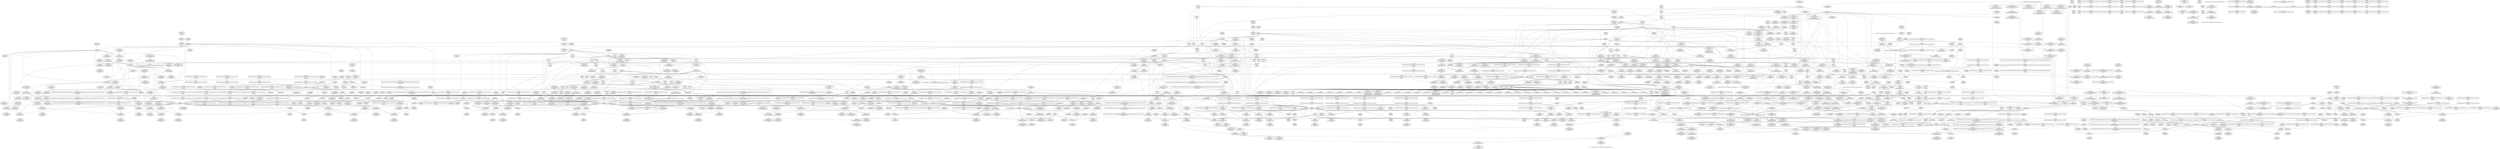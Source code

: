 digraph {
	CE0x4bee080 [shape=record,shape=Mrecord,label="{CE0x4bee080|rcu_read_lock:tmp3}"]
	CE0x4b45cf0 [shape=record,shape=Mrecord,label="{CE0x4b45cf0|GLOBAL:get_current|*Constant*}"]
	CE0x4beb720 [shape=record,shape=Mrecord,label="{CE0x4beb720|i64*_getelementptr_inbounds_(_2_x_i64_,_2_x_i64_*___llvm_gcov_ctr131,_i64_0,_i64_1)|*Constant*}"]
	CE0x4bcb640 [shape=record,shape=Mrecord,label="{CE0x4bcb640|task_sid:tmp25|security/selinux/hooks.c,208|*SummSource*}"]
	CE0x4c74b60 [shape=record,shape=Mrecord,label="{CE0x4c74b60|__rcu_read_unlock:bb|*SummSource*}"]
	CE0x4bde1b0 [shape=record,shape=Mrecord,label="{CE0x4bde1b0|task_sid:entry}"]
	CE0x4c72680 [shape=record,shape=Mrecord,label="{CE0x4c72680|__preempt_count_sub:tmp5|./arch/x86/include/asm/preempt.h,77|*SummSink*}"]
	CE0x4b54170 [shape=record,shape=Mrecord,label="{CE0x4b54170|selinux_socket_setsockopt:tmp9|security/selinux/hooks.c,4242|*SummSink*}"]
	CE0x4c1b900 [shape=record,shape=Mrecord,label="{CE0x4c1b900|GLOBAL:rcu_lock_acquire|*Constant*|*SummSource*}"]
	CE0x4be7d70 [shape=record,shape=Mrecord,label="{CE0x4be7d70|__rcu_read_lock:entry|*SummSink*}"]
	CE0x4bde9e0 [shape=record,shape=Mrecord,label="{CE0x4bde9e0|sock_has_perm:tmp3|security/selinux/hooks.c,3964|*SummSource*}"]
	CE0x4c3e750 [shape=record,shape=Mrecord,label="{CE0x4c3e750|_call_void_lockdep_rcu_suspicious(i8*_getelementptr_inbounds_(_25_x_i8_,_25_x_i8_*_.str45,_i32_0,_i32_0),_i32_934,_i8*_getelementptr_inbounds_(_44_x_i8_,_44_x_i8_*_.str47,_i32_0,_i32_0))_#10,_!dbg_!27726|include/linux/rcupdate.h,933|*SummSource*}"]
	CE0x4c37150 [shape=record,shape=Mrecord,label="{CE0x4c37150|__rcu_read_lock:tmp6|include/linux/rcupdate.h,240}"]
	CE0x4c0b4e0 [shape=record,shape=Mrecord,label="{CE0x4c0b4e0|i64*_getelementptr_inbounds_(_4_x_i64_,_4_x_i64_*___llvm_gcov_ctr128,_i64_0,_i64_1)|*Constant*}"]
	CE0x4be2790 [shape=record,shape=Mrecord,label="{CE0x4be2790|avc_has_perm:auditdata|Function::avc_has_perm&Arg::auditdata::}"]
	CE0x4bd5400 [shape=record,shape=Mrecord,label="{CE0x4bd5400|_call_void_lock_acquire(%struct.lockdep_map*_%map,_i32_0,_i32_0,_i32_2,_i32_0,_%struct.lockdep_map*_null,_i64_ptrtoint_(i8*_blockaddress(_rcu_lock_acquire,_%__here)_to_i64))_#10,_!dbg_!27716|include/linux/rcupdate.h,418|*SummSource*}"]
	CE0x4c22990 [shape=record,shape=Mrecord,label="{CE0x4c22990|rcu_read_lock:tmp15|include/linux/rcupdate.h,882|*SummSink*}"]
	CE0x4b71120 [shape=record,shape=Mrecord,label="{CE0x4b71120|sock_has_perm:sk4|security/selinux/hooks.c,3974|*SummSource*}"]
	CE0x4ca1fb0 [shape=record,shape=Mrecord,label="{CE0x4ca1fb0|COLLAPSED:_GCMRE___llvm_gcov_ctr135_internal_global_4_x_i64_zeroinitializer:_elem_0:default:}"]
	CE0x4b4c4c0 [shape=record,shape=Mrecord,label="{CE0x4b4c4c0|selinux_socket_setsockopt:tmp8|security/selinux/hooks.c,4240|*SummSource*}"]
	CE0x4c2bf30 [shape=record,shape=Mrecord,label="{CE0x4c2bf30|rcu_read_unlock:tmp2|*SummSource*}"]
	CE0x4b45820 [shape=record,shape=Mrecord,label="{CE0x4b45820|selinux_socket_setsockopt:tmp1}"]
	CE0x4c2a460 [shape=record,shape=Mrecord,label="{CE0x4c2a460|rcu_read_unlock:tmp13|include/linux/rcupdate.h,933|*SummSource*}"]
	CE0x4c3d730 [shape=record,shape=Mrecord,label="{CE0x4c3d730|rcu_read_unlock:tmp21|include/linux/rcupdate.h,935|*SummSource*}"]
	CE0x4b558a0 [shape=record,shape=Mrecord,label="{CE0x4b558a0|i8*_undef|*Constant*|*SummSink*}"]
	CE0x4c724e0 [shape=record,shape=Mrecord,label="{CE0x4c724e0|i64*_getelementptr_inbounds_(_4_x_i64_,_4_x_i64_*___llvm_gcov_ctr129,_i64_0,_i64_3)|*Constant*|*SummSource*}"]
	CE0x4c393f0 [shape=record,shape=Mrecord,label="{CE0x4c393f0|rcu_read_unlock:tobool1|include/linux/rcupdate.h,933}"]
	CE0x4c66a20 [shape=record,shape=Mrecord,label="{CE0x4c66a20|rcu_lock_release:tmp7}"]
	CE0x4c1eb30 [shape=record,shape=Mrecord,label="{CE0x4c1eb30|i64_4|*Constant*}"]
	CE0x4bcb460 [shape=record,shape=Mrecord,label="{CE0x4bcb460|__preempt_count_add:tmp3|*SummSource*}"]
	CE0x4c3e2a0 [shape=record,shape=Mrecord,label="{CE0x4c3e2a0|rcu_read_unlock:tmp18|include/linux/rcupdate.h,933|*SummSink*}"]
	CE0x4bc6300 [shape=record,shape=Mrecord,label="{CE0x4bc6300|i64*_getelementptr_inbounds_(_4_x_i64_,_4_x_i64_*___llvm_gcov_ctr134,_i64_0,_i64_1)|*Constant*}"]
	CE0x4c186e0 [shape=record,shape=Mrecord,label="{CE0x4c186e0|rcu_read_lock:tmp6|include/linux/rcupdate.h,882|*SummSink*}"]
	CE0x4b4b970 [shape=record,shape=Mrecord,label="{CE0x4b4b970|GLOBAL:selinux_netlbl_socket_setsockopt|*Constant*|*SummSource*}"]
	CE0x4b44dc0 [shape=record,shape=Mrecord,label="{CE0x4b44dc0|sock_has_perm:if.end}"]
	CE0x4c24260 [shape=record,shape=Mrecord,label="{CE0x4c24260|i32_883|*Constant*}"]
	CE0x4c2e5c0 [shape=record,shape=Mrecord,label="{CE0x4c2e5c0|__rcu_read_lock:do.body|*SummSink*}"]
	CE0x4b43dd0 [shape=record,shape=Mrecord,label="{CE0x4b43dd0|i64*_getelementptr_inbounds_(_6_x_i64_,_6_x_i64_*___llvm_gcov_ctr366,_i64_0,_i64_4)|*Constant*|*SummSink*}"]
	CE0x4bfda70 [shape=record,shape=Mrecord,label="{CE0x4bfda70|_ret_void,_!dbg_!27717|include/linux/rcupdate.h,424}"]
	CE0x4c05890 [shape=record,shape=Mrecord,label="{CE0x4c05890|GLOBAL:__preempt_count_sub|*Constant*|*SummSource*}"]
	CE0x4c2f130 [shape=record,shape=Mrecord,label="{CE0x4c2f130|i32_1|*Constant*}"]
	CE0x4bd7190 [shape=record,shape=Mrecord,label="{CE0x4bd7190|8:_%struct.sock*,_:_SCME_45,46_}"]
	CE0x4b8bf40 [shape=record,shape=Mrecord,label="{CE0x4b8bf40|rcu_read_lock:entry|*SummSource*}"]
	CE0x4c17020 [shape=record,shape=Mrecord,label="{CE0x4c17020|cred_sid:sid|security/selinux/hooks.c,197|*SummSink*}"]
	CE0x4bf6440 [shape=record,shape=Mrecord,label="{CE0x4bf6440|i64*_getelementptr_inbounds_(_2_x_i64_,_2_x_i64_*___llvm_gcov_ctr131,_i64_0,_i64_0)|*Constant*|*SummSink*}"]
	CE0x4c2ad80 [shape=record,shape=Mrecord,label="{CE0x4c2ad80|__preempt_count_add:val|Function::__preempt_count_add&Arg::val::|*SummSink*}"]
	CE0x4c1b160 [shape=record,shape=Mrecord,label="{CE0x4c1b160|rcu_read_lock:tmp5|include/linux/rcupdate.h,882}"]
	CE0x4b64730 [shape=record,shape=Mrecord,label="{CE0x4b64730|sock_has_perm:cleanup|*SummSource*}"]
	CE0x4bc17b0 [shape=record,shape=Mrecord,label="{CE0x4bc17b0|i64_1|*Constant*}"]
	CE0x4b41a40 [shape=record,shape=Mrecord,label="{CE0x4b41a40|_call_void_mcount()_#3|*SummSink*}"]
	CE0x4b41c50 [shape=record,shape=Mrecord,label="{CE0x4b41c50|selinux_socket_setsockopt:sk|security/selinux/hooks.c,4238|*SummSink*}"]
	CE0x4be0fa0 [shape=record,shape=Mrecord,label="{CE0x4be0fa0|avc_has_perm:entry|*SummSource*}"]
	CE0x4c1a360 [shape=record,shape=Mrecord,label="{CE0x4c1a360|__preempt_count_add:val|Function::__preempt_count_add&Arg::val::|*SummSource*}"]
	CE0x4b59de0 [shape=record,shape=Mrecord,label="{CE0x4b59de0|sock_has_perm:bb|*SummSource*}"]
	CE0x4bf2f90 [shape=record,shape=Mrecord,label="{CE0x4bf2f90|rcu_read_unlock:tmp3|*SummSink*}"]
	CE0x4b6be70 [shape=record,shape=Mrecord,label="{CE0x4b6be70|sock_has_perm:tmp7|security/selinux/hooks.c,3969}"]
	CE0x4c15210 [shape=record,shape=Mrecord,label="{CE0x4c15210|rcu_read_unlock:tobool|include/linux/rcupdate.h,933|*SummSink*}"]
	CE0x4bd73f0 [shape=record,shape=Mrecord,label="{CE0x4bd73f0|8:_%struct.sock*,_:_SCME_47,48_}"]
	CE0x4c02490 [shape=record,shape=Mrecord,label="{CE0x4c02490|i64*_getelementptr_inbounds_(_4_x_i64_,_4_x_i64_*___llvm_gcov_ctr134,_i64_0,_i64_1)|*Constant*|*SummSource*}"]
	CE0x4b5a930 [shape=record,shape=Mrecord,label="{CE0x4b5a930|selinux_socket_setsockopt:tmp7|security/selinux/hooks.c,4240}"]
	CE0x4b6c570 [shape=record,shape=Mrecord,label="{CE0x4b6c570|GLOBAL:__llvm_gcov_ctr327|Global_var:__llvm_gcov_ctr327|*SummSource*}"]
	CE0x4c16a50 [shape=record,shape=Mrecord,label="{CE0x4c16a50|rcu_read_lock:bb|*SummSink*}"]
	CE0x4c2c6f0 [shape=record,shape=Mrecord,label="{CE0x4c2c6f0|rcu_read_unlock:call3|include/linux/rcupdate.h,933|*SummSource*}"]
	CE0x4c60db0 [shape=record,shape=Mrecord,label="{CE0x4c60db0|__rcu_read_unlock:tmp4|include/linux/rcupdate.h,244}"]
	CE0x4ba1670 [shape=record,shape=Mrecord,label="{CE0x4ba1670|sock_has_perm:cmp|security/selinux/hooks.c,3969|*SummSink*}"]
	CE0x4c22810 [shape=record,shape=Mrecord,label="{CE0x4c22810|rcu_read_lock:tmp15|include/linux/rcupdate.h,882|*SummSource*}"]
	CE0x4c03070 [shape=record,shape=Mrecord,label="{CE0x4c03070|__rcu_read_unlock:bb|*SummSink*}"]
	CE0x4bfbde0 [shape=record,shape=Mrecord,label="{CE0x4bfbde0|rcu_read_unlock:tmp22|include/linux/rcupdate.h,935}"]
	CE0x4b599c0 [shape=record,shape=Mrecord,label="{CE0x4b599c0|task_sid:tobool|security/selinux/hooks.c,208|*SummSource*}"]
	CE0x4c2ee20 [shape=record,shape=Mrecord,label="{CE0x4c2ee20|__preempt_count_add:entry}"]
	CE0x4b64840 [shape=record,shape=Mrecord,label="{CE0x4b64840|i64*_getelementptr_inbounds_(_6_x_i64_,_6_x_i64_*___llvm_gcov_ctr327,_i64_0,_i64_0)|*Constant*}"]
	CE0x4bf2b40 [shape=record,shape=Mrecord,label="{CE0x4bf2b40|__rcu_read_lock:tmp2|*SummSource*}"]
	CE0x4bcc430 [shape=record,shape=Mrecord,label="{CE0x4bcc430|task_sid:tmp26|security/selinux/hooks.c,208|*SummSink*}"]
	CE0x4c2d6c0 [shape=record,shape=Mrecord,label="{CE0x4c2d6c0|GLOBAL:__preempt_count_add|*Constant*|*SummSource*}"]
	CE0x4bc8de0 [shape=record,shape=Mrecord,label="{CE0x4bc8de0|_ret_void,_!dbg_!27720|./arch/x86/include/asm/preempt.h,78|*SummSource*}"]
	CE0x4b4a670 [shape=record,shape=Mrecord,label="{CE0x4b4a670|GLOBAL:__llvm_gcov_ctr366|Global_var:__llvm_gcov_ctr366|*SummSink*}"]
	CE0x4c2f690 [shape=record,shape=Mrecord,label="{CE0x4c2f690|rcu_lock_acquire:tmp2|*SummSink*}"]
	CE0x4ca2460 [shape=record,shape=Mrecord,label="{CE0x4ca2460|__preempt_count_add:tmp2|*SummSink*}"]
	CE0x4b5dae0 [shape=record,shape=Mrecord,label="{CE0x4b5dae0|sock_has_perm:net|security/selinux/hooks.c, 3966|*SummSink*}"]
	CE0x4bf71f0 [shape=record,shape=Mrecord,label="{CE0x4bf71f0|GLOBAL:rcu_read_unlock.__warned|Global_var:rcu_read_unlock.__warned}"]
	CE0x4c76570 [shape=record,shape=Mrecord,label="{CE0x4c76570|rcu_lock_acquire:tmp7|*SummSink*}"]
	CE0x4bf1ad0 [shape=record,shape=Mrecord,label="{CE0x4bf1ad0|GLOBAL:__llvm_gcov_ctr126|Global_var:__llvm_gcov_ctr126|*SummSink*}"]
	CE0x4b3ad70 [shape=record,shape=Mrecord,label="{CE0x4b3ad70|get_current:tmp4|./arch/x86/include/asm/current.h,14|*SummSource*}"]
	CE0x4b9ec30 [shape=record,shape=Mrecord,label="{CE0x4b9ec30|sock_has_perm:net|security/selinux/hooks.c, 3966}"]
	CE0x4be9470 [shape=record,shape=Mrecord,label="{CE0x4be9470|cred_sid:tmp3}"]
	CE0x4b502e0 [shape=record,shape=Mrecord,label="{CE0x4b502e0|get_current:bb|*SummSource*}"]
	CE0x4c32aa0 [shape=record,shape=Mrecord,label="{CE0x4c32aa0|rcu_read_unlock:do.end|*SummSource*}"]
	CE0x4c67290 [shape=record,shape=Mrecord,label="{CE0x4c67290|i64*_getelementptr_inbounds_(_4_x_i64_,_4_x_i64_*___llvm_gcov_ctr134,_i64_0,_i64_2)|*Constant*|*SummSink*}"]
	CE0x4b3e070 [shape=record,shape=Mrecord,label="{CE0x4b3e070|selinux_socket_setsockopt:if.end|*SummSource*}"]
	CE0x4b6c0d0 [shape=record,shape=Mrecord,label="{CE0x4b6c0d0|i64_0|*Constant*}"]
	CE0x4b559c0 [shape=record,shape=Mrecord,label="{CE0x4b559c0|rcu_lock_release:__here}"]
	CE0x4c3d5c0 [shape=record,shape=Mrecord,label="{CE0x4c3d5c0|i64*_getelementptr_inbounds_(_11_x_i64_,_11_x_i64_*___llvm_gcov_ctr132,_i64_0,_i64_10)|*Constant*}"]
	CE0x4c2c300 [shape=record,shape=Mrecord,label="{CE0x4c2c300|COLLAPSED:_GCMRE___llvm_gcov_ctr128_internal_global_4_x_i64_zeroinitializer:_elem_0:default:}"]
	CE0x4be6e80 [shape=record,shape=Mrecord,label="{CE0x4be6e80|task_sid:real_cred|security/selinux/hooks.c,208|*SummSink*}"]
	CE0x4b58a30 [shape=record,shape=Mrecord,label="{CE0x4b58a30|get_current:tmp4|./arch/x86/include/asm/current.h,14}"]
	CE0x4b8c4d0 [shape=record,shape=Mrecord,label="{CE0x4b8c4d0|rcu_read_lock:call|include/linux/rcupdate.h,882|*SummSink*}"]
	"CONST[source:1(input),value:2(dynamic)][purpose:{object}][SrcIdx:1]"
	CE0x4c00ae0 [shape=record,shape=Mrecord,label="{CE0x4c00ae0|rcu_lock_release:indirectgoto|*SummSource*}"]
	CE0x4bc9490 [shape=record,shape=Mrecord,label="{CE0x4bc9490|task_sid:tmp26|security/selinux/hooks.c,208}"]
	CE0x4bcb340 [shape=record,shape=Mrecord,label="{CE0x4bcb340|__preempt_count_add:tmp3}"]
	CE0x4b9c9e0 [shape=record,shape=Mrecord,label="{CE0x4b9c9e0|i32_77|*Constant*}"]
	CE0x4be09a0 [shape=record,shape=Mrecord,label="{CE0x4be09a0|i32_(i32,_i32,_i16,_i32,_%struct.common_audit_data*)*_bitcast_(i32_(i32,_i32,_i16,_i32,_%struct.common_audit_data.495*)*_avc_has_perm_to_i32_(i32,_i32,_i16,_i32,_%struct.common_audit_data*)*)|*Constant*}"]
	CE0x4c00660 [shape=record,shape=Mrecord,label="{CE0x4c00660|i64_ptrtoint_(i8*_blockaddress(_rcu_lock_acquire,_%__here)_to_i64)|*Constant*|*SummSink*}"]
	CE0x4c24c40 [shape=record,shape=Mrecord,label="{CE0x4c24c40|i8*_getelementptr_inbounds_(_42_x_i8_,_42_x_i8_*_.str46,_i32_0,_i32_0)|*Constant*}"]
	CE0x4b3a850 [shape=record,shape=Mrecord,label="{CE0x4b3a850|selinux_socket_setsockopt:retval.0}"]
	CE0x4bf25d0 [shape=record,shape=Mrecord,label="{CE0x4bf25d0|COLLAPSED:_GCMRE___llvm_gcov_ctr126_internal_global_13_x_i64_zeroinitializer:_elem_0:default:}"]
	CE0x4b8a200 [shape=record,shape=Mrecord,label="{CE0x4b8a200|rcu_read_unlock:tmp1|*SummSource*}"]
	CE0x4c1c330 [shape=record,shape=Mrecord,label="{CE0x4c1c330|rcu_lock_release:bb|*SummSource*}"]
	CE0x4c674a0 [shape=record,shape=Mrecord,label="{CE0x4c674a0|i64*_getelementptr_inbounds_(_4_x_i64_,_4_x_i64_*___llvm_gcov_ctr134,_i64_0,_i64_2)|*Constant*}"]
	CE0x4bee5d0 [shape=record,shape=Mrecord,label="{CE0x4bee5d0|rcu_read_lock:if.end|*SummSink*}"]
	CE0x4b63cd0 [shape=record,shape=Mrecord,label="{CE0x4b63cd0|sock_has_perm:tmp12|security/selinux/hooks.c,3970|*SummSource*}"]
	CE0x4c38050 [shape=record,shape=Mrecord,label="{CE0x4c38050|rcu_lock_release:tmp1|*SummSink*}"]
	CE0x4bdbb40 [shape=record,shape=Mrecord,label="{CE0x4bdbb40|task_sid:tmp17|security/selinux/hooks.c,208|*SummSink*}"]
	CE0x4c306a0 [shape=record,shape=Mrecord,label="{CE0x4c306a0|_call_void___preempt_count_add(i32_1)_#10,_!dbg_!27711|include/linux/rcupdate.h,239|*SummSource*}"]
	CE0x4b57e30 [shape=record,shape=Mrecord,label="{CE0x4b57e30|task_sid:do.body5}"]
	CE0x4bc1190 [shape=record,shape=Mrecord,label="{CE0x4bc1190|__preempt_count_sub:tmp2|*SummSink*}"]
	CE0x4c76500 [shape=record,shape=Mrecord,label="{CE0x4c76500|rcu_lock_acquire:tmp7|*SummSource*}"]
	CE0x4b4f6f0 [shape=record,shape=Mrecord,label="{CE0x4b4f6f0|i64*_getelementptr_inbounds_(_6_x_i64_,_6_x_i64_*___llvm_gcov_ctr327,_i64_0,_i64_4)|*Constant*|*SummSource*}"]
	CE0x4b6b1a0 [shape=record,shape=Mrecord,label="{CE0x4b6b1a0|task_sid:tmp1}"]
	CE0x4b3aea0 [shape=record,shape=Mrecord,label="{CE0x4b3aea0|get_current:tmp2}"]
	CE0x4b6cb60 [shape=record,shape=Mrecord,label="{CE0x4b6cb60|sock_has_perm:tmp8|security/selinux/hooks.c,3969|*SummSink*}"]
	CE0x4bdfc60 [shape=record,shape=Mrecord,label="{CE0x4bdfc60|sock_has_perm:sclass|security/selinux/hooks.c,3976|*SummSink*}"]
	CE0x4c677e0 [shape=record,shape=Mrecord,label="{CE0x4c677e0|__preempt_count_add:tmp5|./arch/x86/include/asm/preempt.h,72}"]
	CE0x4b6c8e0 [shape=record,shape=Mrecord,label="{CE0x4b6c8e0|sock_has_perm:tmp8|security/selinux/hooks.c,3969|*SummSource*}"]
	CE0x4b48020 [shape=record,shape=Mrecord,label="{CE0x4b48020|_ret_i32_%retval.0,_!dbg_!27740|security/selinux/hooks.c,3977}"]
	CE0x4b57340 [shape=record,shape=Mrecord,label="{CE0x4b57340|GLOBAL:task_sid.__warned|Global_var:task_sid.__warned|*SummSink*}"]
	CE0x4b592c0 [shape=record,shape=Mrecord,label="{CE0x4b592c0|i64*_getelementptr_inbounds_(_13_x_i64_,_13_x_i64_*___llvm_gcov_ctr126,_i64_0,_i64_0)|*Constant*}"]
	CE0x4c30470 [shape=record,shape=Mrecord,label="{CE0x4c30470|rcu_read_unlock:tmp3}"]
	CE0x4b6e640 [shape=record,shape=Mrecord,label="{CE0x4b6e640|task_sid:call7|security/selinux/hooks.c,208|*SummSink*}"]
	CE0x4b71890 [shape=record,shape=Mrecord,label="{CE0x4b71890|sock_has_perm:sid5|security/selinux/hooks.c,3976|*SummSource*}"]
	CE0x4c184f0 [shape=record,shape=Mrecord,label="{CE0x4c184f0|rcu_read_unlock:tmp4|include/linux/rcupdate.h,933}"]
	CE0x4b7de90 [shape=record,shape=Mrecord,label="{CE0x4b7de90|i64_2|*Constant*|*SummSource*}"]
	CE0x4be4fe0 [shape=record,shape=Mrecord,label="{CE0x4be4fe0|task_sid:do.body}"]
	CE0x4b56cd0 [shape=record,shape=Mrecord,label="{CE0x4b56cd0|task_sid:call|security/selinux/hooks.c,208|*SummSource*}"]
	CE0x4b7ce10 [shape=record,shape=Mrecord,label="{CE0x4b7ce10|GLOBAL:sock_has_perm|*Constant*|*SummSink*}"]
	CE0x4beb490 [shape=record,shape=Mrecord,label="{CE0x4beb490|i64_0|*Constant*}"]
	CE0x4b57cd0 [shape=record,shape=Mrecord,label="{CE0x4b57cd0|task_sid:if.end|*SummSource*}"]
	CE0x4b6dc20 [shape=record,shape=Mrecord,label="{CE0x4b6dc20|sock_has_perm:tmp10|security/selinux/hooks.c,3969|*SummSink*}"]
	CE0x4ca40a0 [shape=record,shape=Mrecord,label="{CE0x4ca40a0|_call_void_mcount()_#3|*SummSink*}"]
	CE0x4c3f060 [shape=record,shape=Mrecord,label="{CE0x4c3f060|i32_934|*Constant*}"]
	CE0x4c32010 [shape=record,shape=Mrecord,label="{CE0x4c32010|rcu_lock_acquire:tmp3|*SummSource*}"]
	CE0x4c99630 [shape=record,shape=Mrecord,label="{CE0x4c99630|i64*_getelementptr_inbounds_(_4_x_i64_,_4_x_i64_*___llvm_gcov_ctr135,_i64_0,_i64_0)|*Constant*|*SummSink*}"]
	CE0x4b56320 [shape=record,shape=Mrecord,label="{CE0x4b56320|i64*_getelementptr_inbounds_(_11_x_i64_,_11_x_i64_*___llvm_gcov_ctr127,_i64_0,_i64_0)|*Constant*|*SummSource*}"]
	CE0x4c16b60 [shape=record,shape=Mrecord,label="{CE0x4c16b60|rcu_read_lock:do.end}"]
	CE0x4c31c60 [shape=record,shape=Mrecord,label="{CE0x4c31c60|rcu_read_unlock:if.then}"]
	CE0x4b69460 [shape=record,shape=Mrecord,label="{CE0x4b69460|sock_has_perm:tmp11|security/selinux/hooks.c,3970|*SummSink*}"]
	CE0x690e940 [shape=record,shape=Mrecord,label="{CE0x690e940|GLOBAL:sock_has_perm|*Constant*}"]
	CE0x4b9ced0 [shape=record,shape=Mrecord,label="{CE0x4b9ced0|i64_3|*Constant*}"]
	CE0x4bfbbf0 [shape=record,shape=Mrecord,label="{CE0x4bfbbf0|rcu_read_unlock:tmp21|include/linux/rcupdate.h,935|*SummSink*}"]
	CE0x4b42e30 [shape=record,shape=Mrecord,label="{CE0x4b42e30|selinux_socket_setsockopt:bb}"]
	CE0x4b56020 [shape=record,shape=Mrecord,label="{CE0x4b56020|task_sid:tmp11|security/selinux/hooks.c,208}"]
	CE0x4b80420 [shape=record,shape=Mrecord,label="{CE0x4b80420|selinux_socket_setsockopt:tobool|security/selinux/hooks.c,4239}"]
	CE0x4c21970 [shape=record,shape=Mrecord,label="{CE0x4c21970|rcu_read_lock:tmp13|include/linux/rcupdate.h,882|*SummSource*}"]
	CE0x4bdbc10 [shape=record,shape=Mrecord,label="{CE0x4bdbc10|i64*_getelementptr_inbounds_(_13_x_i64_,_13_x_i64_*___llvm_gcov_ctr126,_i64_0,_i64_8)|*Constant*|*SummSource*}"]
	CE0x4cc3fc0 [shape=record,shape=Mrecord,label="{CE0x4cc3fc0|i64*_getelementptr_inbounds_(_4_x_i64_,_4_x_i64_*___llvm_gcov_ctr135,_i64_0,_i64_1)|*Constant*|*SummSource*}"]
	CE0x4b69f90 [shape=record,shape=Mrecord,label="{CE0x4b69f90|i64_1|*Constant*}"]
	CE0x4bd8760 [shape=record,shape=Mrecord,label="{CE0x4bd8760|sock_has_perm:call|security/selinux/hooks.c,3967}"]
	CE0x4c22b00 [shape=record,shape=Mrecord,label="{CE0x4c22b00|rcu_read_lock:tmp16|include/linux/rcupdate.h,882}"]
	CE0x4c237c0 [shape=record,shape=Mrecord,label="{CE0x4c237c0|i8*_getelementptr_inbounds_(_25_x_i8_,_25_x_i8_*_.str45,_i32_0,_i32_0)|*Constant*}"]
	CE0x4c17ca0 [shape=record,shape=Mrecord,label="{CE0x4c17ca0|rcu_read_unlock:tmp|*SummSource*}"]
	CE0x4c17c30 [shape=record,shape=Mrecord,label="{CE0x4c17c30|COLLAPSED:_GCMRE___llvm_gcov_ctr132_internal_global_11_x_i64_zeroinitializer:_elem_0:default:}"]
	CE0x4bfd2c0 [shape=record,shape=Mrecord,label="{CE0x4bfd2c0|rcu_lock_release:entry|*SummSource*}"]
	CE0x4c2a590 [shape=record,shape=Mrecord,label="{CE0x4c2a590|rcu_read_unlock:tmp13|include/linux/rcupdate.h,933|*SummSink*}"]
	CE0x4b64960 [shape=record,shape=Mrecord,label="{CE0x4b64960|i64*_getelementptr_inbounds_(_6_x_i64_,_6_x_i64_*___llvm_gcov_ctr327,_i64_0,_i64_0)|*Constant*|*SummSource*}"]
	CE0x4c20da0 [shape=record,shape=Mrecord,label="{CE0x4c20da0|i64_6|*Constant*}"]
	CE0x4b693f0 [shape=record,shape=Mrecord,label="{CE0x4b693f0|sock_has_perm:tmp11|security/selinux/hooks.c,3970|*SummSource*}"]
	CE0x4c377d0 [shape=record,shape=Mrecord,label="{CE0x4c377d0|rcu_lock_release:tmp|*SummSource*}"]
	CE0x4bf0b00 [shape=record,shape=Mrecord,label="{CE0x4bf0b00|_call_void_mcount()_#3|*SummSource*}"]
	CE0x4ba7930 [shape=record,shape=Mrecord,label="{CE0x4ba7930|_ret_void,_!dbg_!27735|include/linux/rcupdate.h,884|*SummSink*}"]
	CE0x4b4ba70 [shape=record,shape=Mrecord,label="{CE0x4b4ba70|GLOBAL:selinux_netlbl_socket_setsockopt|*Constant*|*SummSink*}"]
	CE0x4b5ebd0 [shape=record,shape=Mrecord,label="{CE0x4b5ebd0|selinux_socket_setsockopt:tmp11|security/selinux/hooks.c,4243|*SummSink*}"]
	CE0x4c34b70 [shape=record,shape=Mrecord,label="{CE0x4c34b70|rcu_read_unlock:tmp10|include/linux/rcupdate.h,933|*SummSource*}"]
	CE0x4c2c990 [shape=record,shape=Mrecord,label="{CE0x4c2c990|rcu_read_unlock:tmp13|include/linux/rcupdate.h,933}"]
	CE0x4bd6cd0 [shape=record,shape=Mrecord,label="{CE0x4bd6cd0|8:_%struct.sock*,_:_SCME_41,42_}"]
	CE0x4bed200 [shape=record,shape=Mrecord,label="{CE0x4bed200|task_sid:do.body5|*SummSink*}"]
	CE0x4bcc250 [shape=record,shape=Mrecord,label="{CE0x4bcc250|i64*_getelementptr_inbounds_(_13_x_i64_,_13_x_i64_*___llvm_gcov_ctr126,_i64_0,_i64_12)|*Constant*|*SummSource*}"]
	CE0x4bfcad0 [shape=record,shape=Mrecord,label="{CE0x4bfcad0|rcu_lock_release:entry}"]
	CE0x4c9f2c0 [shape=record,shape=Mrecord,label="{CE0x4c9f2c0|__preempt_count_add:bb|*SummSink*}"]
	CE0x4b5ec40 [shape=record,shape=Mrecord,label="{CE0x4b5ec40|selinux_socket_setsockopt:tmp11|security/selinux/hooks.c,4243}"]
	CE0x4bfbf80 [shape=record,shape=Mrecord,label="{CE0x4bfbf80|rcu_read_unlock:tmp22|include/linux/rcupdate.h,935|*SummSource*}"]
	CE0x4c16cd0 [shape=record,shape=Mrecord,label="{CE0x4c16cd0|rcu_read_lock:do.end|*SummSource*}"]
	CE0x4b58130 [shape=record,shape=Mrecord,label="{CE0x4b58130|get_current:tmp3|*SummSink*}"]
	CE0x4b58c10 [shape=record,shape=Mrecord,label="{CE0x4b58c10|i32_59|*Constant*|*SummSink*}"]
	CE0x4bf5560 [shape=record,shape=Mrecord,label="{CE0x4bf5560|task_sid:bb|*SummSource*}"]
	CE0x4c03fd0 [shape=record,shape=Mrecord,label="{CE0x4c03fd0|_call_void_asm_sideeffect_,_memory_,_dirflag_,_fpsr_,_flags_()_#3,_!dbg_!27711,_!srcloc_!27714|include/linux/rcupdate.h,244}"]
	CE0x4bca6c0 [shape=record,shape=Mrecord,label="{CE0x4bca6c0|__preempt_count_sub:bb|*SummSource*}"]
	CE0x4c30be0 [shape=record,shape=Mrecord,label="{CE0x4c30be0|rcu_read_unlock:tmp6|include/linux/rcupdate.h,933|*SummSink*}"]
	CE0x4b4e390 [shape=record,shape=Mrecord,label="{CE0x4b4e390|selinux_socket_setsockopt:tmp6|security/selinux/hooks.c,4239}"]
	CE0x4b58b20 [shape=record,shape=Mrecord,label="{CE0x4b58b20|i32_59|*Constant*}"]
	CE0x4b4ae90 [shape=record,shape=Mrecord,label="{CE0x4b4ae90|i64*_getelementptr_inbounds_(_2_x_i64_,_2_x_i64_*___llvm_gcov_ctr98,_i64_0,_i64_0)|*Constant*}"]
	CE0x4c64cf0 [shape=record,shape=Mrecord,label="{CE0x4c64cf0|rcu_lock_acquire:__here|*SummSink*}"]
	CE0x4bf47e0 [shape=record,shape=Mrecord,label="{CE0x4bf47e0|task_sid:tmp9|security/selinux/hooks.c,208}"]
	CE0x4c77c90 [shape=record,shape=Mrecord,label="{CE0x4c77c90|rcu_lock_acquire:indirectgoto|*SummSink*}"]
	CE0x4b76c30 [shape=record,shape=Mrecord,label="{CE0x4b76c30|GLOBAL:rcu_lock_map|Global_var:rcu_lock_map}"]
	CE0x4b9bc80 [shape=record,shape=Mrecord,label="{CE0x4b9bc80|_ret_void,_!dbg_!27735|include/linux/rcupdate.h,884}"]
	CE0x4c3da10 [shape=record,shape=Mrecord,label="{CE0x4c3da10|i64*_getelementptr_inbounds_(_11_x_i64_,_11_x_i64_*___llvm_gcov_ctr132,_i64_0,_i64_10)|*Constant*|*SummSource*}"]
	CE0x4c64e40 [shape=record,shape=Mrecord,label="{CE0x4c64e40|__rcu_read_lock:do.end|*SummSource*}"]
	CE0x4c04980 [shape=record,shape=Mrecord,label="{CE0x4c04980|i64*_getelementptr_inbounds_(_4_x_i64_,_4_x_i64_*___llvm_gcov_ctr133,_i64_0,_i64_2)|*Constant*|*SummSource*}"]
	CE0x4bd66e0 [shape=record,shape=Mrecord,label="{CE0x4bd66e0|8:_%struct.sock*,_:_SCME_36,37_}"]
	CE0x4bf5f50 [shape=record,shape=Mrecord,label="{CE0x4bf5f50|task_sid:tmp7|security/selinux/hooks.c,208|*SummSink*}"]
	CE0x4bec660 [shape=record,shape=Mrecord,label="{CE0x4bec660|cred_sid:tmp6|security/selinux/hooks.c,197}"]
	CE0x4c09be0 [shape=record,shape=Mrecord,label="{CE0x4c09be0|__preempt_count_sub:sub|./arch/x86/include/asm/preempt.h,77}"]
	CE0x4b6d930 [shape=record,shape=Mrecord,label="{CE0x4b6d930|sock_has_perm:tmp10|security/selinux/hooks.c,3969}"]
	CE0x4b5bfd0 [shape=record,shape=Mrecord,label="{CE0x4b5bfd0|i32_1|*Constant*|*SummSource*}"]
	CE0x4c01b40 [shape=record,shape=Mrecord,label="{CE0x4c01b40|__rcu_read_unlock:do.end|*SummSource*}"]
	CE0x4c13960 [shape=record,shape=Mrecord,label="{CE0x4c13960|_call_void_rcu_read_unlock()_#10,_!dbg_!27748|security/selinux/hooks.c,209|*SummSource*}"]
	CE0x4c01090 [shape=record,shape=Mrecord,label="{CE0x4c01090|i64*_getelementptr_inbounds_(_4_x_i64_,_4_x_i64_*___llvm_gcov_ctr128,_i64_0,_i64_2)|*Constant*|*SummSource*}"]
	CE0x4b518e0 [shape=record,shape=Mrecord,label="{CE0x4b518e0|sock_has_perm:cleanup}"]
	CE0x4be6db0 [shape=record,shape=Mrecord,label="{CE0x4be6db0|task_sid:real_cred|security/selinux/hooks.c,208|*SummSource*}"]
	CE0x4b9d680 [shape=record,shape=Mrecord,label="{CE0x4b9d680|i32_22|*Constant*|*SummSink*}"]
	CE0x4b4e560 [shape=record,shape=Mrecord,label="{CE0x4b4e560|i64*_getelementptr_inbounds_(_2_x_i64_,_2_x_i64_*___llvm_gcov_ctr98,_i64_0,_i64_1)|*Constant*|*SummSource*}"]
	CE0x4bcf010 [shape=record,shape=Mrecord,label="{CE0x4bcf010|i8_2|*Constant*|*SummSource*}"]
	CE0x4c06880 [shape=record,shape=Mrecord,label="{CE0x4c06880|rcu_lock_release:indirectgoto}"]
	CE0x4c31020 [shape=record,shape=Mrecord,label="{CE0x4c31020|__rcu_read_unlock:tmp5|include/linux/rcupdate.h,244|*SummSink*}"]
	CE0x4c34190 [shape=record,shape=Mrecord,label="{CE0x4c34190|__preempt_count_sub:tmp6|./arch/x86/include/asm/preempt.h,78|*SummSource*}"]
	CE0x4b5f650 [shape=record,shape=Mrecord,label="{CE0x4b5f650|selinux_socket_setsockopt:tmp10|security/selinux/hooks.c,4242|*SummSink*}"]
	CE0x4ba0d80 [shape=record,shape=Mrecord,label="{CE0x4ba0d80|sock_has_perm:tmp6|security/selinux/hooks.c,3969|*SummSource*}"]
	CE0x4bf7ff0 [shape=record,shape=Mrecord,label="{CE0x4bf7ff0|GLOBAL:lockdep_rcu_suspicious|*Constant*|*SummSource*}"]
	CE0x4c13ce0 [shape=record,shape=Mrecord,label="{CE0x4c13ce0|rcu_read_unlock:entry}"]
	CE0x4c34550 [shape=record,shape=Mrecord,label="{CE0x4c34550|_call_void___preempt_count_sub(i32_1)_#10,_!dbg_!27715|include/linux/rcupdate.h,244|*SummSource*}"]
	CE0x4c1f0d0 [shape=record,shape=Mrecord,label="{CE0x4c1f0d0|rcu_read_lock:tmp10|include/linux/rcupdate.h,882}"]
	CE0x4bde640 [shape=record,shape=Mrecord,label="{CE0x4bde640|task_sid:task|Function::task_sid&Arg::task::|*SummSink*}"]
	CE0x4c99760 [shape=record,shape=Mrecord,label="{CE0x4c99760|i64*_getelementptr_inbounds_(_4_x_i64_,_4_x_i64_*___llvm_gcov_ctr135,_i64_0,_i64_2)|*Constant*}"]
	CE0x4b712a0 [shape=record,shape=Mrecord,label="{CE0x4b712a0|sock_has_perm:sk4|security/selinux/hooks.c,3974|*SummSink*}"]
	CE0x4c603c0 [shape=record,shape=Mrecord,label="{CE0x4c603c0|__preempt_count_add:do.body|*SummSink*}"]
	CE0x4c66730 [shape=record,shape=Mrecord,label="{CE0x4c66730|rcu_lock_release:tmp6|*SummSource*}"]
	CE0x4c01f10 [shape=record,shape=Mrecord,label="{CE0x4c01f10|__preempt_count_add:tmp1|*SummSource*}"]
	CE0x4b4d980 [shape=record,shape=Mrecord,label="{CE0x4b4d980|sock_has_perm:perms|Function::sock_has_perm&Arg::perms::}"]
	CE0x4bee3c0 [shape=record,shape=Mrecord,label="{CE0x4bee3c0|GLOBAL:__llvm_gcov_ctr126|Global_var:__llvm_gcov_ctr126}"]
	CE0x4c78040 [shape=record,shape=Mrecord,label="{CE0x4c78040|__rcu_read_unlock:tmp|*SummSink*}"]
	CE0x4bfd720 [shape=record,shape=Mrecord,label="{CE0x4bfd720|rcu_lock_release:map|Function::rcu_lock_release&Arg::map::|*SummSink*}"]
	CE0x4bff0b0 [shape=record,shape=Mrecord,label="{CE0x4bff0b0|_ret_void,_!dbg_!27717|include/linux/rcupdate.h,245|*SummSink*}"]
	CE0x4c80a80 [shape=record,shape=Mrecord,label="{CE0x4c80a80|__rcu_read_unlock:tmp6|include/linux/rcupdate.h,245|*SummSink*}"]
	CE0x4c9f690 [shape=record,shape=Mrecord,label="{CE0x4c9f690|__preempt_count_add:tmp6|./arch/x86/include/asm/preempt.h,73|*SummSink*}"]
	CE0x4ba0f80 [shape=record,shape=Mrecord,label="{CE0x4ba0f80|sock_has_perm:tmp6|security/selinux/hooks.c,3969|*SummSink*}"]
	CE0x4ba1750 [shape=record,shape=Mrecord,label="{CE0x4ba1750|i64_2|*Constant*}"]
	CE0x4c135e0 [shape=record,shape=Mrecord,label="{CE0x4c135e0|_call_void_rcu_read_unlock()_#10,_!dbg_!27748|security/selinux/hooks.c,209|*SummSink*}"]
	CE0x4be1c50 [shape=record,shape=Mrecord,label="{CE0x4be1c50|avc_has_perm:tclass|Function::avc_has_perm&Arg::tclass::}"]
	CE0x4c2ec70 [shape=record,shape=Mrecord,label="{CE0x4c2ec70|rcu_read_unlock:tmp9|include/linux/rcupdate.h,933|*SummSource*}"]
	CE0x4bf4eb0 [shape=record,shape=Mrecord,label="{CE0x4bf4eb0|task_sid:tmp6|security/selinux/hooks.c,208|*SummSink*}"]
	CE0x4be8b10 [shape=record,shape=Mrecord,label="{CE0x4be8b10|GLOBAL:__rcu_read_lock|*Constant*|*SummSource*}"]
	CE0x4c2dd30 [shape=record,shape=Mrecord,label="{CE0x4c2dd30|i64*_getelementptr_inbounds_(_4_x_i64_,_4_x_i64_*___llvm_gcov_ctr133,_i64_0,_i64_0)|*Constant*|*SummSource*}"]
	CE0x4b55c70 [shape=record,shape=Mrecord,label="{CE0x4b55c70|i64_5|*Constant*}"]
	CE0x4be42a0 [shape=record,shape=Mrecord,label="{CE0x4be42a0|sock_has_perm:tmp19|security/selinux/hooks.c,3977|*SummSink*}"]
	CE0x4bfde10 [shape=record,shape=Mrecord,label="{CE0x4bfde10|_call_void___rcu_read_unlock()_#10,_!dbg_!27734|include/linux/rcupdate.h,937}"]
	CE0x4bd5d10 [shape=record,shape=Mrecord,label="{CE0x4bd5d10|8:_%struct.sock*,_:_SCME_27,28_}"]
	CE0x4bcb990 [shape=record,shape=Mrecord,label="{CE0x4bcb990|task_sid:tmp25|security/selinux/hooks.c,208|*SummSink*}"]
	CE0x4b76ef0 [shape=record,shape=Mrecord,label="{CE0x4b76ef0|GLOBAL:rcu_lock_map|Global_var:rcu_lock_map|*SummSink*}"]
	CE0x4c03dd0 [shape=record,shape=Mrecord,label="{CE0x4c03dd0|__rcu_read_unlock:tmp4|include/linux/rcupdate.h,244|*SummSink*}"]
	CE0x4b40f00 [shape=record,shape=Mrecord,label="{CE0x4b40f00|selinux_socket_setsockopt:if.then}"]
	CE0x4c28cc0 [shape=record,shape=Mrecord,label="{CE0x4c28cc0|cred_sid:bb}"]
	CE0x4b4fd30 [shape=record,shape=Mrecord,label="{CE0x4b4fd30|sock_has_perm:tmp13|security/selinux/hooks.c,3972}"]
	CE0x4c33140 [shape=record,shape=Mrecord,label="{CE0x4c33140|rcu_read_unlock:tmp8|include/linux/rcupdate.h,933|*SummSource*}"]
	CE0x4b51820 [shape=record,shape=Mrecord,label="{CE0x4b51820|sock_has_perm:if.then|*SummSink*}"]
	CE0x4c3af60 [shape=record,shape=Mrecord,label="{CE0x4c3af60|rcu_read_unlock:tmp16|include/linux/rcupdate.h,933|*SummSource*}"]
	CE0x4bc1120 [shape=record,shape=Mrecord,label="{CE0x4bc1120|__preempt_count_sub:tmp2|*SummSource*}"]
	CE0x4c19ba0 [shape=record,shape=Mrecord,label="{CE0x4c19ba0|rcu_read_unlock:tobool|include/linux/rcupdate.h,933|*SummSource*}"]
	CE0x4b720a0 [shape=record,shape=Mrecord,label="{CE0x4b720a0|rcu_read_lock:tmp8|include/linux/rcupdate.h,882|*SummSource*}"]
	CE0x4c33a40 [shape=record,shape=Mrecord,label="{CE0x4c33a40|rcu_read_unlock:land.lhs.true2|*SummSink*}"]
	CE0x4b3d420 [shape=record,shape=Mrecord,label="{CE0x4b3d420|i64*_getelementptr_inbounds_(_6_x_i64_,_6_x_i64_*___llvm_gcov_ctr366,_i64_0,_i64_0)|*Constant*}"]
	CE0x4c28980 [shape=record,shape=Mrecord,label="{CE0x4c28980|rcu_read_lock:tmp22|include/linux/rcupdate.h,884|*SummSink*}"]
	CE0x4bfdb60 [shape=record,shape=Mrecord,label="{CE0x4bfdb60|_ret_void,_!dbg_!27717|include/linux/rcupdate.h,424|*SummSource*}"]
	CE0x4b8bc40 [shape=record,shape=Mrecord,label="{CE0x4b8bc40|8:_%struct.sock*,_:_SCME_16,18_|*MultipleSource*|security/selinux/hooks.c, 3966|security/selinux/hooks.c,3966|security/selinux/hooks.c,3966}"]
	CE0x4c243e0 [shape=record,shape=Mrecord,label="{CE0x4c243e0|i32_883|*Constant*|*SummSource*}"]
	CE0x4be3020 [shape=record,shape=Mrecord,label="{CE0x4be3020|sock_has_perm:retval.0}"]
	CE0x4bebd10 [shape=record,shape=Mrecord,label="{CE0x4bebd10|task_sid:tmp3}"]
	CE0x4c1a560 [shape=record,shape=Mrecord,label="{CE0x4c1a560|_ret_void,_!dbg_!27719|./arch/x86/include/asm/preempt.h,73|*SummSource*}"]
	CE0x4be0d30 [shape=record,shape=Mrecord,label="{CE0x4be0d30|i32_(i32,_i32,_i16,_i32,_%struct.common_audit_data*)*_bitcast_(i32_(i32,_i32,_i16,_i32,_%struct.common_audit_data.495*)*_avc_has_perm_to_i32_(i32,_i32,_i16,_i32,_%struct.common_audit_data*)*)|*Constant*|*SummSink*}"]
	CE0x4c27680 [shape=record,shape=Mrecord,label="{CE0x4c27680|rcu_read_lock:tmp20|include/linux/rcupdate.h,882|*SummSink*}"]
	CE0x4c01c90 [shape=record,shape=Mrecord,label="{CE0x4c01c90|i64*_getelementptr_inbounds_(_4_x_i64_,_4_x_i64_*___llvm_gcov_ctr129,_i64_0,_i64_1)|*Constant*}"]
	CE0x4bfdfb0 [shape=record,shape=Mrecord,label="{CE0x4bfdfb0|_call_void___rcu_read_unlock()_#10,_!dbg_!27734|include/linux/rcupdate.h,937|*SummSink*}"]
	CE0x4bd4c80 [shape=record,shape=Mrecord,label="{CE0x4bd4c80|sock_has_perm:tmp15|security/selinux/hooks.c,3974}"]
	CE0x4c2fdd0 [shape=record,shape=Mrecord,label="{CE0x4c2fdd0|i64*_getelementptr_inbounds_(_4_x_i64_,_4_x_i64_*___llvm_gcov_ctr130,_i64_0,_i64_1)|*Constant*}"]
	CE0x4b5a8c0 [shape=record,shape=Mrecord,label="{CE0x4b5a8c0|selinux_socket_setsockopt:tmp7|security/selinux/hooks.c,4240|*SummSink*}"]
	CE0x4bdd700 [shape=record,shape=Mrecord,label="{CE0x4bdd700|_call_void_lockdep_rcu_suspicious(i8*_getelementptr_inbounds_(_25_x_i8_,_25_x_i8_*_.str3,_i32_0,_i32_0),_i32_208,_i8*_getelementptr_inbounds_(_41_x_i8_,_41_x_i8_*_.str44,_i32_0,_i32_0))_#10,_!dbg_!27732|security/selinux/hooks.c,208|*SummSink*}"]
	CE0x4bf5fe0 [shape=record,shape=Mrecord,label="{CE0x4bf5fe0|task_sid:tmp8|security/selinux/hooks.c,208}"]
	CE0x4c9e780 [shape=record,shape=Mrecord,label="{CE0x4c9e780|__preempt_count_sub:val|Function::__preempt_count_sub&Arg::val::}"]
	CE0x4c03180 [shape=record,shape=Mrecord,label="{CE0x4c03180|__preempt_count_add:tmp1|*SummSink*}"]
	CE0x4b56130 [shape=record,shape=Mrecord,label="{CE0x4b56130|task_sid:tmp10|security/selinux/hooks.c,208|*SummSource*}"]
	CE0x4bfe4d0 [shape=record,shape=Mrecord,label="{CE0x4bfe4d0|GLOBAL:__rcu_read_unlock|*Constant*|*SummSource*}"]
	CE0x4be3b80 [shape=record,shape=Mrecord,label="{CE0x4be3b80|sock_has_perm:tmp18|security/selinux/hooks.c,3977|*SummSink*}"]
	CE0x4c22560 [shape=record,shape=Mrecord,label="{CE0x4c22560|rcu_read_lock:tmp15|include/linux/rcupdate.h,882}"]
	CE0x4c143b0 [shape=record,shape=Mrecord,label="{CE0x4c143b0|_ret_void,_!dbg_!27735|include/linux/rcupdate.h,938}"]
	CE0x4c76990 [shape=record,shape=Mrecord,label="{CE0x4c76990|i64*_getelementptr_inbounds_(_4_x_i64_,_4_x_i64_*___llvm_gcov_ctr135,_i64_0,_i64_3)|*Constant*}"]
	CE0x4b7bb30 [shape=record,shape=Mrecord,label="{CE0x4b7bb30|selinux_socket_setsockopt:tmp3|security/selinux/hooks.c,4239}"]
	CE0x4b6e0b0 [shape=record,shape=Mrecord,label="{CE0x4b6e0b0|task_sid:tmp27|security/selinux/hooks.c,208|*SummSink*}"]
	CE0x4c364d0 [shape=record,shape=Mrecord,label="{CE0x4c364d0|i64*_getelementptr_inbounds_(_4_x_i64_,_4_x_i64_*___llvm_gcov_ctr129,_i64_0,_i64_2)|*Constant*|*SummSource*}"]
	CE0x4bfd390 [shape=record,shape=Mrecord,label="{CE0x4bfd390|rcu_lock_release:entry|*SummSink*}"]
	CE0x4c2c290 [shape=record,shape=Mrecord,label="{CE0x4c2c290|__rcu_read_lock:tmp}"]
	CE0x4c01160 [shape=record,shape=Mrecord,label="{CE0x4c01160|i64*_getelementptr_inbounds_(_4_x_i64_,_4_x_i64_*___llvm_gcov_ctr128,_i64_0,_i64_0)|*Constant*}"]
	CE0x4bea6a0 [shape=record,shape=Mrecord,label="{CE0x4bea6a0|i64*_getelementptr_inbounds_(_2_x_i64_,_2_x_i64_*___llvm_gcov_ctr131,_i64_0,_i64_1)|*Constant*|*SummSink*}"]
	CE0x4bda940 [shape=record,shape=Mrecord,label="{CE0x4bda940|i64_6|*Constant*|*SummSource*}"]
	CE0x4be0830 [shape=record,shape=Mrecord,label="{CE0x4be0830|sock_has_perm:call6|security/selinux/hooks.c,3976|*SummSink*}"]
	CE0x4bde240 [shape=record,shape=Mrecord,label="{CE0x4bde240|task_sid:entry|*SummSource*}"]
	CE0x4b56b10 [shape=record,shape=Mrecord,label="{CE0x4b56b10|task_sid:call|security/selinux/hooks.c,208}"]
	CE0x4bf1cd0 [shape=record,shape=Mrecord,label="{CE0x4bf1cd0|task_sid:tmp6|security/selinux/hooks.c,208}"]
	CE0x4c203a0 [shape=record,shape=Mrecord,label="{CE0x4c203a0|rcu_read_lock:call3|include/linux/rcupdate.h,882}"]
	CE0x4c31b40 [shape=record,shape=Mrecord,label="{CE0x4c31b40|rcu_read_unlock:bb|*SummSink*}"]
	CE0x4b4d330 [shape=record,shape=Mrecord,label="{CE0x4b4d330|_call_void_mcount()_#3}"]
	CE0x4c38220 [shape=record,shape=Mrecord,label="{CE0x4c38220|rcu_read_unlock:do.body|*SummSource*}"]
	CE0x4b4a0e0 [shape=record,shape=Mrecord,label="{CE0x4b4a0e0|sock_has_perm:tmp16|security/selinux/hooks.c,3976|*SummSink*}"]
	CE0x4b58990 [shape=record,shape=Mrecord,label="{CE0x4b58990|_call_void_mcount()_#3|*SummSink*}"]
	CE0x4bf3f40 [shape=record,shape=Mrecord,label="{CE0x4bf3f40|task_sid:land.lhs.true2|*SummSink*}"]
	CE0x4c19820 [shape=record,shape=Mrecord,label="{CE0x4c19820|GLOBAL:rcu_read_lock.__warned|Global_var:rcu_read_lock.__warned|*SummSource*}"]
	CE0x4c37a00 [shape=record,shape=Mrecord,label="{CE0x4c37a00|GLOBAL:__llvm_gcov_ctr132|Global_var:__llvm_gcov_ctr132|*SummSource*}"]
	CE0x4c272f0 [shape=record,shape=Mrecord,label="{CE0x4c272f0|rcu_read_lock:tmp20|include/linux/rcupdate.h,882}"]
	CE0x4c29240 [shape=record,shape=Mrecord,label="{CE0x4c29240|rcu_read_unlock:tmp14|include/linux/rcupdate.h,933|*SummSource*}"]
	CE0x4bc92a0 [shape=record,shape=Mrecord,label="{CE0x4bc92a0|task_sid:tmp24|security/selinux/hooks.c,208|*SummSource*}"]
	CE0x4c1baa0 [shape=record,shape=Mrecord,label="{CE0x4c1baa0|rcu_lock_acquire:entry|*SummSource*}"]
	CE0x4b83970 [shape=record,shape=Mrecord,label="{CE0x4b83970|i64*_getelementptr_inbounds_(_4_x_i64_,_4_x_i64_*___llvm_gcov_ctr130,_i64_0,_i64_0)|*Constant*}"]
	CE0x4c301e0 [shape=record,shape=Mrecord,label="{CE0x4c301e0|rcu_read_unlock:tmp2|*SummSink*}"]
	CE0x4bca370 [shape=record,shape=Mrecord,label="{CE0x4bca370|__preempt_count_add:tmp7|./arch/x86/include/asm/preempt.h,73|*SummSink*}"]
	CE0x4c05fb0 [shape=record,shape=Mrecord,label="{CE0x4c05fb0|rcu_lock_release:tmp3}"]
	CE0x4b3b4a0 [shape=record,shape=Mrecord,label="{CE0x4b3b4a0|selinux_socket_setsockopt:tmp|*SummSource*}"]
	CE0x4b4e9d0 [shape=record,shape=Mrecord,label="{CE0x4b4e9d0|i64*_getelementptr_inbounds_(_2_x_i64_,_2_x_i64_*___llvm_gcov_ctr98,_i64_0,_i64_1)|*Constant*}"]
	CE0x4c78270 [shape=record,shape=Mrecord,label="{CE0x4c78270|__rcu_read_lock:tmp3|*SummSource*}"]
	CE0x4b3bd90 [shape=record,shape=Mrecord,label="{CE0x4b3bd90|selinux_socket_setsockopt:if.end}"]
	CE0x4bec470 [shape=record,shape=Mrecord,label="{CE0x4bec470|task_sid:tmp5|security/selinux/hooks.c,208|*SummSink*}"]
	CE0x4c218a0 [shape=record,shape=Mrecord,label="{CE0x4c218a0|rcu_read_lock:tmp14|include/linux/rcupdate.h,882}"]
	CE0x4c38850 [shape=record,shape=Mrecord,label="{CE0x4c38850|rcu_read_unlock:tmp5|include/linux/rcupdate.h,933|*SummSink*}"]
	CE0x4bec2c0 [shape=record,shape=Mrecord,label="{CE0x4bec2c0|task_sid:tmp5|security/selinux/hooks.c,208}"]
	CE0x4be1400 [shape=record,shape=Mrecord,label="{CE0x4be1400|avc_has_perm:ssid|Function::avc_has_perm&Arg::ssid::}"]
	CE0x4c3c420 [shape=record,shape=Mrecord,label="{CE0x4c3c420|i64*_getelementptr_inbounds_(_11_x_i64_,_11_x_i64_*___llvm_gcov_ctr132,_i64_0,_i64_9)|*Constant*|*SummSink*}"]
	CE0x4b43c00 [shape=record,shape=Mrecord,label="{CE0x4b43c00|i64*_getelementptr_inbounds_(_6_x_i64_,_6_x_i64_*___llvm_gcov_ctr366,_i64_0,_i64_4)|*Constant*|*SummSource*}"]
	CE0x4c725b0 [shape=record,shape=Mrecord,label="{CE0x4c725b0|i64*_getelementptr_inbounds_(_4_x_i64_,_4_x_i64_*___llvm_gcov_ctr129,_i64_0,_i64_0)|*Constant*|*SummSource*}"]
	CE0x4bee7b0 [shape=record,shape=Mrecord,label="{CE0x4bee7b0|rcu_read_lock:if.then|*SummSink*}"]
	CE0x4c14060 [shape=record,shape=Mrecord,label="{CE0x4c14060|rcu_read_unlock:entry|*SummSource*}"]
	CE0x4b63e40 [shape=record,shape=Mrecord,label="{CE0x4b63e40|sock_has_perm:tmp12|security/selinux/hooks.c,3970|*SummSink*}"]
	CE0x4bdcc80 [shape=record,shape=Mrecord,label="{CE0x4bdcc80|task_sid:tmp19|security/selinux/hooks.c,208|*SummSource*}"]
	CE0x4bec360 [shape=record,shape=Mrecord,label="{CE0x4bec360|task_sid:tmp5|security/selinux/hooks.c,208|*SummSource*}"]
	CE0x4c7f1c0 [shape=record,shape=Mrecord,label="{CE0x4c7f1c0|i8*_undef|*Constant*}"]
	CE0x4c99bd0 [shape=record,shape=Mrecord,label="{CE0x4c99bd0|i64*_getelementptr_inbounds_(_4_x_i64_,_4_x_i64_*___llvm_gcov_ctr135,_i64_0,_i64_2)|*Constant*|*SummSink*}"]
	CE0x4ba0530 [shape=record,shape=Mrecord,label="{CE0x4ba0530|sock_has_perm:cmp|security/selinux/hooks.c,3969}"]
	CE0x4c371e0 [shape=record,shape=Mrecord,label="{CE0x4c371e0|rcu_read_unlock:if.end}"]
	CE0x4c2e870 [shape=record,shape=Mrecord,label="{CE0x4c2e870|rcu_read_unlock:tobool1|include/linux/rcupdate.h,933|*SummSource*}"]
	CE0x4c9f620 [shape=record,shape=Mrecord,label="{CE0x4c9f620|__preempt_count_add:tmp6|./arch/x86/include/asm/preempt.h,73|*SummSource*}"]
	CE0x4bef790 [shape=record,shape=Mrecord,label="{CE0x4bef790|rcu_read_lock:tmp}"]
	CE0x4c297c0 [shape=record,shape=Mrecord,label="{CE0x4c297c0|rcu_read_unlock:tmp15|include/linux/rcupdate.h,933|*SummSource*}"]
	CE0x4b42f90 [shape=record,shape=Mrecord,label="{CE0x4b42f90|COLLAPSED:_GCMRE___llvm_gcov_ctr366_internal_global_6_x_i64_zeroinitializer:_elem_0:default:}"]
	CE0x4bd5150 [shape=record,shape=Mrecord,label="{CE0x4bd5150|8:_%struct.sock*,_:_SCME_8,16_|*MultipleSource*|security/selinux/hooks.c, 3966|security/selinux/hooks.c,3966|security/selinux/hooks.c,3966}"]
	CE0x4ba03c0 [shape=record,shape=Mrecord,label="{CE0x4ba03c0|16:_i32,_24:_i16,_:_CRE_16,20_|*MultipleSource*|*LoadInst*|security/selinux/hooks.c,3964|security/selinux/hooks.c,3964|security/selinux/hooks.c,3969}"]
	CE0x4c74750 [shape=record,shape=Mrecord,label="{CE0x4c74750|__rcu_read_unlock:tmp}"]
	CE0x4be7530 [shape=record,shape=Mrecord,label="{CE0x4be7530|task_sid:tmp12|security/selinux/hooks.c,208|*SummSink*}"]
	CE0x4c20230 [shape=record,shape=Mrecord,label="{CE0x4c20230|rcu_read_lock:tmp12|include/linux/rcupdate.h,882|*SummSink*}"]
	CE0x4bed5f0 [shape=record,shape=Mrecord,label="{CE0x4bed5f0|i64_1|*Constant*}"]
	CE0x4c0a1a0 [shape=record,shape=Mrecord,label="{CE0x4c0a1a0|__preempt_count_sub:tmp|*SummSink*}"]
	CE0x4c65e20 [shape=record,shape=Mrecord,label="{CE0x4c65e20|i64_ptrtoint_(i8*_blockaddress(_rcu_lock_release,_%__here)_to_i64)|*Constant*|*SummSink*}"]
	CE0x4c25350 [shape=record,shape=Mrecord,label="{CE0x4c25350|i64*_getelementptr_inbounds_(_11_x_i64_,_11_x_i64_*___llvm_gcov_ctr127,_i64_0,_i64_9)|*Constant*|*SummSink*}"]
	CE0x4c757f0 [shape=record,shape=Mrecord,label="{CE0x4c757f0|rcu_lock_acquire:tmp|*SummSource*}"]
	CE0x4c065d0 [shape=record,shape=Mrecord,label="{CE0x4c065d0|_call_void___preempt_count_sub(i32_1)_#10,_!dbg_!27715|include/linux/rcupdate.h,244|*SummSink*}"]
	CE0x4c31630 [shape=record,shape=Mrecord,label="{CE0x4c31630|__rcu_read_lock:tmp7|include/linux/rcupdate.h,240}"]
	CE0x4b578e0 [shape=record,shape=Mrecord,label="{CE0x4b578e0|rcu_read_unlock:land.lhs.true}"]
	CE0x4b641d0 [shape=record,shape=Mrecord,label="{CE0x4b641d0|selinux_socket_setsockopt:tmp12|security/selinux/hooks.c,4243|*SummSource*}"]
	CE0x4c29f10 [shape=record,shape=Mrecord,label="{CE0x4c29f10|__preempt_count_add:tmp4|./arch/x86/include/asm/preempt.h,72|*SummSource*}"]
	CE0x4bf7ec0 [shape=record,shape=Mrecord,label="{CE0x4bf7ec0|GLOBAL:lockdep_rcu_suspicious|*Constant*}"]
	"CONST[source:0(mediator),value:0(static)][purpose:{operation}][SnkIdx:3]"
	CE0x4c20e10 [shape=record,shape=Mrecord,label="{CE0x4c20e10|rcu_read_unlock:tmp11|include/linux/rcupdate.h,933}"]
	CE0x4bfb170 [shape=record,shape=Mrecord,label="{CE0x4bfb170|i64*_getelementptr_inbounds_(_13_x_i64_,_13_x_i64_*___llvm_gcov_ctr126,_i64_0,_i64_9)|*Constant*}"]
	CE0x4c37760 [shape=record,shape=Mrecord,label="{CE0x4c37760|COLLAPSED:_GCMRE___llvm_gcov_ctr133_internal_global_4_x_i64_zeroinitializer:_elem_0:default:}"]
	CE0x4c2c0c0 [shape=record,shape=Mrecord,label="{CE0x4c2c0c0|i64*_getelementptr_inbounds_(_4_x_i64_,_4_x_i64_*___llvm_gcov_ctr128,_i64_0,_i64_1)|*Constant*|*SummSink*}"]
	CE0x4c2e210 [shape=record,shape=Mrecord,label="{CE0x4c2e210|rcu_lock_acquire:tmp1|*SummSource*}"]
	CE0x4cb74c0 [shape=record,shape=Mrecord,label="{CE0x4cb74c0|__preempt_count_sub:do.body|*SummSink*}"]
	CE0x4b6b0a0 [shape=record,shape=Mrecord,label="{CE0x4b6b0a0|task_sid:tmp|*SummSink*}"]
	CE0x4b772a0 [shape=record,shape=Mrecord,label="{CE0x4b772a0|_call_void_mcount()_#3|*SummSink*}"]
	CE0x4be16f0 [shape=record,shape=Mrecord,label="{CE0x4be16f0|avc_has_perm:ssid|Function::avc_has_perm&Arg::ssid::|*SummSink*}"]
	CE0x4b9b980 [shape=record,shape=Mrecord,label="{CE0x4b9b980|rcu_read_lock:entry|*SummSink*}"]
	CE0x4bee710 [shape=record,shape=Mrecord,label="{CE0x4bee710|rcu_read_lock:if.then|*SummSource*}"]
	CE0x4b60620 [shape=record,shape=Mrecord,label="{CE0x4b60620|GLOBAL:current_task|Global_var:current_task|*SummSink*}"]
	CE0x4b4a6e0 [shape=record,shape=Mrecord,label="{CE0x4b4a6e0|selinux_socket_setsockopt:tmp4|security/selinux/hooks.c,4239|*SummSource*}"]
	CE0x4ba7820 [shape=record,shape=Mrecord,label="{CE0x4ba7820|_ret_void,_!dbg_!27735|include/linux/rcupdate.h,884|*SummSource*}"]
	CE0x4bfec90 [shape=record,shape=Mrecord,label="{CE0x4bfec90|_ret_void,_!dbg_!27717|include/linux/rcupdate.h,245|*SummSource*}"]
	CE0x4c63200 [shape=record,shape=Mrecord,label="{CE0x4c63200|i64*_getelementptr_inbounds_(_4_x_i64_,_4_x_i64_*___llvm_gcov_ctr129,_i64_0,_i64_0)|*Constant*}"]
	CE0x4c15620 [shape=record,shape=Mrecord,label="{CE0x4c15620|rcu_read_lock:land.lhs.true|*SummSource*}"]
	CE0x4b6ecb0 [shape=record,shape=Mrecord,label="{CE0x4b6ecb0|cred_sid:entry|*SummSource*}"]
	CE0x4be5f50 [shape=record,shape=Mrecord,label="{CE0x4be5f50|task_sid:tmp4|*LoadInst*|security/selinux/hooks.c,208|*SummSink*}"]
	CE0x4b6bb60 [shape=record,shape=Mrecord,label="{CE0x4b6bb60|_call_void_mcount()_#3|*SummSink*}"]
	CE0x4bd7fd0 [shape=record,shape=Mrecord,label="{CE0x4bd7fd0|i32_8|*Constant*|*SummSource*}"]
	CE0x4b724a0 [shape=record,shape=Mrecord,label="{CE0x4b724a0|rcu_read_lock:tmp8|include/linux/rcupdate.h,882|*SummSink*}"]
	CE0x4c13030 [shape=record,shape=Mrecord,label="{CE0x4c13030|cred_sid:cred|Function::cred_sid&Arg::cred::|*SummSource*}"]
	CE0x4be0360 [shape=record,shape=Mrecord,label="{CE0x4be0360|sock_has_perm:call6|security/selinux/hooks.c,3976}"]
	CE0x4ba1c70 [shape=record,shape=Mrecord,label="{CE0x4ba1c70|i64*_getelementptr_inbounds_(_2_x_i64_,_2_x_i64_*___llvm_gcov_ctr98,_i64_0,_i64_0)|*Constant*|*SummSink*}"]
	CE0x4b50f30 [shape=record,shape=Mrecord,label="{CE0x4b50f30|sock_has_perm:tmp|*SummSink*}"]
	CE0x4c32300 [shape=record,shape=Mrecord,label="{CE0x4c32300|rcu_read_unlock:call|include/linux/rcupdate.h,933|*SummSink*}"]
	CE0x4c1ef60 [shape=record,shape=Mrecord,label="{CE0x4c1ef60|rcu_read_lock:tmp9|include/linux/rcupdate.h,882}"]
	CE0x4b68830 [shape=record,shape=Mrecord,label="{CE0x4b68830|i32_0|*Constant*}"]
	CE0x4b51b30 [shape=record,shape=Mrecord,label="{CE0x4b51b30|_call_void_mcount()_#3}"]
	CE0x4be2c90 [shape=record,shape=Mrecord,label="{CE0x4be2c90|_ret_i32_%retval.0,_!dbg_!27728|security/selinux/avc.c,775|*SummSink*}"]
	CE0x4b803b0 [shape=record,shape=Mrecord,label="{CE0x4b803b0|selinux_socket_setsockopt:tobool|security/selinux/hooks.c,4239|*SummSink*}"]
	CE0x4c071b0 [shape=record,shape=Mrecord,label="{CE0x4c071b0|_call_void_mcount()_#3}"]
	CE0x4c33350 [shape=record,shape=Mrecord,label="{CE0x4c33350|rcu_read_unlock:tmp9|include/linux/rcupdate.h,933}"]
	CE0x4bc9230 [shape=record,shape=Mrecord,label="{CE0x4bc9230|i64*_getelementptr_inbounds_(_13_x_i64_,_13_x_i64_*___llvm_gcov_ctr126,_i64_0,_i64_11)|*Constant*|*SummSink*}"]
	CE0x4b46640 [shape=record,shape=Mrecord,label="{CE0x4b46640|i64*_getelementptr_inbounds_(_6_x_i64_,_6_x_i64_*___llvm_gcov_ctr366,_i64_0,_i64_5)|*Constant*|*SummSource*}"]
	CE0x4bf9220 [shape=record,shape=Mrecord,label="{CE0x4bf9220|task_sid:tmp21|security/selinux/hooks.c,208}"]
	CE0x4bed410 [shape=record,shape=Mrecord,label="{CE0x4bed410|task_sid:do.end6|*SummSource*}"]
	CE0x4c130a0 [shape=record,shape=Mrecord,label="{CE0x4c130a0|cred_sid:cred|Function::cred_sid&Arg::cred::|*SummSink*}"]
	CE0x4b4c5e0 [shape=record,shape=Mrecord,label="{CE0x4b4c5e0|selinux_socket_setsockopt:tmp8|security/selinux/hooks.c,4240|*SummSink*}"]
	CE0x4c1f990 [shape=record,shape=Mrecord,label="{CE0x4c1f990|rcu_read_lock:tmp11|include/linux/rcupdate.h,882}"]
	CE0x4c9e5e0 [shape=record,shape=Mrecord,label="{CE0x4c9e5e0|_ret_void,_!dbg_!27720|./arch/x86/include/asm/preempt.h,78}"]
	CE0x4bf9290 [shape=record,shape=Mrecord,label="{CE0x4bf9290|task_sid:tmp20|security/selinux/hooks.c,208|*SummSource*}"]
	CE0x4bfcec0 [shape=record,shape=Mrecord,label="{CE0x4bfcec0|GLOBAL:rcu_lock_release|*Constant*|*SummSink*}"]
	CE0x4c16dc0 [shape=record,shape=Mrecord,label="{CE0x4c16dc0|cred_sid:sid|security/selinux/hooks.c,197}"]
	CE0x4c73330 [shape=record,shape=Mrecord,label="{CE0x4c73330|_call_void_mcount()_#3|*SummSource*}"]
	CE0x4b57970 [shape=record,shape=Mrecord,label="{CE0x4b57970|rcu_read_unlock:land.lhs.true|*SummSource*}"]
	CE0x4b3fe60 [shape=record,shape=Mrecord,label="{CE0x4b3fe60|GLOBAL:get_current|*Constant*|*SummSink*}"]
	CE0x4c7f230 [shape=record,shape=Mrecord,label="{CE0x4c7f230|__rcu_read_unlock:do.body}"]
	CE0x4c251f0 [shape=record,shape=Mrecord,label="{CE0x4c251f0|i64*_getelementptr_inbounds_(_11_x_i64_,_11_x_i64_*___llvm_gcov_ctr127,_i64_0,_i64_9)|*Constant*|*SummSource*}"]
	CE0x4be2950 [shape=record,shape=Mrecord,label="{CE0x4be2950|avc_has_perm:auditdata|Function::avc_has_perm&Arg::auditdata::|*SummSink*}"]
	CE0x4c26490 [shape=record,shape=Mrecord,label="{CE0x4c26490|_call_void_lockdep_rcu_suspicious(i8*_getelementptr_inbounds_(_25_x_i8_,_25_x_i8_*_.str45,_i32_0,_i32_0),_i32_883,_i8*_getelementptr_inbounds_(_42_x_i8_,_42_x_i8_*_.str46,_i32_0,_i32_0))_#10,_!dbg_!27728|include/linux/rcupdate.h,882}"]
	CE0x4c21590 [shape=record,shape=Mrecord,label="{CE0x4c21590|rcu_read_unlock:call3|include/linux/rcupdate.h,933}"]
	CE0x4bf5830 [shape=record,shape=Mrecord,label="{CE0x4bf5830|task_sid:if.then|*SummSink*}"]
	CE0x4c3b200 [shape=record,shape=Mrecord,label="{CE0x4c3b200|i64*_getelementptr_inbounds_(_11_x_i64_,_11_x_i64_*___llvm_gcov_ctr132,_i64_0,_i64_8)|*Constant*}"]
	CE0x4be3b10 [shape=record,shape=Mrecord,label="{CE0x4be3b10|sock_has_perm:tmp18|security/selinux/hooks.c,3977|*SummSource*}"]
	CE0x4c2ece0 [shape=record,shape=Mrecord,label="{CE0x4c2ece0|rcu_read_unlock:tmp9|include/linux/rcupdate.h,933|*SummSink*}"]
	CE0x4b41620 [shape=record,shape=Mrecord,label="{CE0x4b41620|selinux_socket_setsockopt:tmp}"]
	CE0x4c29020 [shape=record,shape=Mrecord,label="{CE0x4c29020|i64*_getelementptr_inbounds_(_2_x_i64_,_2_x_i64_*___llvm_gcov_ctr131,_i64_0,_i64_0)|*Constant*}"]
	CE0x4c10730 [shape=record,shape=Mrecord,label="{CE0x4c10730|_call_void_lock_release(%struct.lockdep_map*_%map,_i32_1,_i64_ptrtoint_(i8*_blockaddress(_rcu_lock_release,_%__here)_to_i64))_#10,_!dbg_!27716|include/linux/rcupdate.h,423|*SummSource*}"]
	CE0x4ca2660 [shape=record,shape=Mrecord,label="{CE0x4ca2660|__preempt_count_add:bb}"]
	CE0x4bf0c90 [shape=record,shape=Mrecord,label="{CE0x4bf0c90|rcu_read_unlock:call|include/linux/rcupdate.h,933}"]
	CE0x4c5fd30 [shape=record,shape=Mrecord,label="{CE0x4c5fd30|__preempt_count_add:do.end|*SummSource*}"]
	CE0x4b4ebb0 [shape=record,shape=Mrecord,label="{CE0x4b4ebb0|get_current:tmp1|*SummSource*}"]
	CE0x4be86e0 [shape=record,shape=Mrecord,label="{CE0x4be86e0|task_sid:do.end|*SummSource*}"]
	CE0x4b9b740 [shape=record,shape=Mrecord,label="{CE0x4b9b740|get_current:tmp|*SummSource*}"]
	CE0x4bd9b20 [shape=record,shape=Mrecord,label="{CE0x4bd9b20|task_sid:call3|security/selinux/hooks.c,208|*SummSource*}"]
	CE0x4c30d50 [shape=record,shape=Mrecord,label="{CE0x4c30d50|rcu_read_unlock:tmp7|include/linux/rcupdate.h,933}"]
	CE0x4b8d550 [shape=record,shape=Mrecord,label="{CE0x4b8d550|i64*_getelementptr_inbounds_(_4_x_i64_,_4_x_i64_*___llvm_gcov_ctr128,_i64_0,_i64_0)|*Constant*|*SummSource*}"]
	CE0x4bd5b90 [shape=record,shape=Mrecord,label="{CE0x4bd5b90|8:_%struct.sock*,_:_SCME_26,27_}"]
	CE0x4c67a70 [shape=record,shape=Mrecord,label="{CE0x4c67a70|rcu_lock_release:tmp1|*SummSource*}"]
	CE0x4b61210 [shape=record,shape=Mrecord,label="{CE0x4b61210|i64*_getelementptr_inbounds_(_6_x_i64_,_6_x_i64_*___llvm_gcov_ctr366,_i64_0,_i64_3)|*Constant*|*SummSource*}"]
	CE0x6664d60 [shape=record,shape=Mrecord,label="{CE0x6664d60|sock_has_perm:sk|Function::sock_has_perm&Arg::sk::|*SummSource*}"]
	CE0x4b3b160 [shape=record,shape=Mrecord,label="{CE0x4b3b160|_ret_%struct.task_struct*_%tmp4,_!dbg_!27714|./arch/x86/include/asm/current.h,14|*SummSink*}"]
	CE0x4c24d70 [shape=record,shape=Mrecord,label="{CE0x4c24d70|i8*_getelementptr_inbounds_(_42_x_i8_,_42_x_i8_*_.str46,_i32_0,_i32_0)|*Constant*|*SummSink*}"]
	CE0x4b6ce80 [shape=record,shape=Mrecord,label="{CE0x4b6ce80|sock_has_perm:tmp9|security/selinux/hooks.c,3969|*SummSource*}"]
	CE0x4bdccf0 [shape=record,shape=Mrecord,label="{CE0x4bdccf0|task_sid:tmp19|security/selinux/hooks.c,208|*SummSink*}"]
	CE0x4c09b70 [shape=record,shape=Mrecord,label="{CE0x4c09b70|i32_0|*Constant*}"]
	CE0x4b4d400 [shape=record,shape=Mrecord,label="{CE0x4b4d400|_call_void_mcount()_#3|*SummSource*}"]
	CE0x4be0700 [shape=record,shape=Mrecord,label="{CE0x4be0700|sock_has_perm:call6|security/selinux/hooks.c,3976|*SummSource*}"]
	CE0x4ba8100 [shape=record,shape=Mrecord,label="{CE0x4ba8100|cred_sid:tmp4|*LoadInst*|security/selinux/hooks.c,196|*SummSource*}"]
	CE0x4bf30b0 [shape=record,shape=Mrecord,label="{CE0x4bf30b0|_call_void_mcount()_#3}"]
	CE0x4b5e370 [shape=record,shape=Mrecord,label="{CE0x4b5e370|sock_has_perm:net|security/selinux/hooks.c, 3966|*SummSource*}"]
	CE0x4b9d720 [shape=record,shape=Mrecord,label="{CE0x4b9d720|COLLAPSED:_CMRE:_elem_0::|security/selinux/hooks.c,196}"]
	CE0x4be68b0 [shape=record,shape=Mrecord,label="{CE0x4be68b0|_call_void_mcount()_#3}"]
	CE0x4c05820 [shape=record,shape=Mrecord,label="{CE0x4c05820|GLOBAL:__preempt_count_sub|*Constant*|*SummSink*}"]
	CE0x4b60990 [shape=record,shape=Mrecord,label="{CE0x4b60990|i32_59|*Constant*|*SummSource*}"]
	CE0x4b60dc0 [shape=record,shape=Mrecord,label="{CE0x4b60dc0|%struct.task_struct*_(%struct.task_struct**)*_asm_movq_%gs:$_1:P_,$0_,_r,im,_dirflag_,_fpsr_,_flags_|*SummSource*}"]
	CE0x4be7940 [shape=record,shape=Mrecord,label="{CE0x4be7940|task_sid:tmp13|security/selinux/hooks.c,208|*SummSink*}"]
	CE0x4bd57f0 [shape=record,shape=Mrecord,label="{CE0x4bd57f0|8:_%struct.sock*,_:_SCME_24,25_}"]
	CE0x4c03a50 [shape=record,shape=Mrecord,label="{CE0x4c03a50|__rcu_read_unlock:tmp6|include/linux/rcupdate.h,245}"]
	CE0x4bf51f0 [shape=record,shape=Mrecord,label="{CE0x4bf51f0|cred_sid:tmp}"]
	CE0x4b5a9a0 [shape=record,shape=Mrecord,label="{CE0x4b5a9a0|selinux_socket_setsockopt:tmp7|security/selinux/hooks.c,4240|*SummSource*}"]
	CE0x4b5f230 [shape=record,shape=Mrecord,label="{CE0x4b5f230|selinux_socket_setsockopt:level|Function::selinux_socket_setsockopt&Arg::level::}"]
	CE0x4b4b2a0 [shape=record,shape=Mrecord,label="{CE0x4b4b2a0|i64*_getelementptr_inbounds_(_2_x_i64_,_2_x_i64_*___llvm_gcov_ctr98,_i64_0,_i64_0)|*Constant*|*SummSource*}"]
	CE0x4be0c00 [shape=record,shape=Mrecord,label="{CE0x4be0c00|i32_(i32,_i32,_i16,_i32,_%struct.common_audit_data*)*_bitcast_(i32_(i32,_i32,_i16,_i32,_%struct.common_audit_data.495*)*_avc_has_perm_to_i32_(i32,_i32,_i16,_i32,_%struct.common_audit_data*)*)|*Constant*|*SummSource*}"]
	CE0x4bd8100 [shape=record,shape=Mrecord,label="{CE0x4bd8100|i32_8|*Constant*|*SummSink*}"]
	CE0x4c27500 [shape=record,shape=Mrecord,label="{CE0x4c27500|rcu_read_lock:tmp20|include/linux/rcupdate.h,882|*SummSource*}"]
	CE0x4c00b70 [shape=record,shape=Mrecord,label="{CE0x4c00b70|rcu_lock_release:indirectgoto|*SummSink*}"]
	CE0x4b4bb50 [shape=record,shape=Mrecord,label="{CE0x4b4bb50|selinux_socket_setsockopt:level|Function::selinux_socket_setsockopt&Arg::level::|*SummSink*}"]
	CE0x4b42540 [shape=record,shape=Mrecord,label="{CE0x4b42540|_call_void_mcount()_#3}"]
	CE0x4b5b240 [shape=record,shape=Mrecord,label="{CE0x4b5b240|32:_%struct.sock*,_:_CRE_32,40_|*MultipleSource*|security/selinux/hooks.c,4238|Function::selinux_socket_setsockopt&Arg::sock::}"]
	CE0x4b3a680 [shape=record,shape=Mrecord,label="{CE0x4b3a680|sock_has_perm:ad|security/selinux/hooks.c, 3965|*SummSink*}"]
	CE0x4b6c6e0 [shape=record,shape=Mrecord,label="{CE0x4b6c6e0|GLOBAL:__llvm_gcov_ctr327|Global_var:__llvm_gcov_ctr327|*SummSink*}"]
	CE0x4b497c0 [shape=record,shape=Mrecord,label="{CE0x4b497c0|i64_0|*Constant*|*SummSink*}"]
	CE0x4bbf730 [shape=record,shape=Mrecord,label="{CE0x4bbf730|1216:_i8*,_:_CRE_1216,1224_|*MultipleSource*|Function::sock_has_perm&Arg::sk::|security/selinux/hooks.c,3964|*LoadInst*|security/selinux/hooks.c,4238}"]
	CE0x4bd7520 [shape=record,shape=Mrecord,label="{CE0x4bd7520|8:_%struct.sock*,_:_SCME_48,49_}"]
	CE0x4bd5390 [shape=record,shape=Mrecord,label="{CE0x4bd5390|_call_void_lock_acquire(%struct.lockdep_map*_%map,_i32_0,_i32_0,_i32_2,_i32_0,_%struct.lockdep_map*_null,_i64_ptrtoint_(i8*_blockaddress(_rcu_lock_acquire,_%__here)_to_i64))_#10,_!dbg_!27716|include/linux/rcupdate.h,418}"]
	CE0x4be5180 [shape=record,shape=Mrecord,label="{CE0x4be5180|task_sid:do.body|*SummSink*}"]
	CE0x4c2e1a0 [shape=record,shape=Mrecord,label="{CE0x4c2e1a0|rcu_lock_acquire:tmp1}"]
	CE0x4ca8870 [shape=record,shape=Mrecord,label="{CE0x4ca8870|i64*_getelementptr_inbounds_(_4_x_i64_,_4_x_i64_*___llvm_gcov_ctr129,_i64_0,_i64_1)|*Constant*|*SummSource*}"]
	CE0x4c28100 [shape=record,shape=Mrecord,label="{CE0x4c28100|rcu_read_lock:tmp21|include/linux/rcupdate.h,884|*SummSink*}"]
	CE0x4b5d7f0 [shape=record,shape=Mrecord,label="{CE0x4b5d7f0|i32_32768|*Constant*|*SummSource*}"]
	CE0x4c148b0 [shape=record,shape=Mrecord,label="{CE0x4c148b0|rcu_read_lock:land.lhs.true2}"]
	CE0x4bd4b50 [shape=record,shape=Mrecord,label="{CE0x4bd4b50|sock_has_perm:net3|security/selinux/hooks.c,3974|*SummSink*}"]
	CE0x4b464f0 [shape=record,shape=Mrecord,label="{CE0x4b464f0|i64*_getelementptr_inbounds_(_6_x_i64_,_6_x_i64_*___llvm_gcov_ctr366,_i64_0,_i64_5)|*Constant*}"]
	CE0x4b43250 [shape=record,shape=Mrecord,label="{CE0x4b43250|GLOBAL:__llvm_gcov_ctr366|Global_var:__llvm_gcov_ctr366|*SummSource*}"]
	CE0x4c33b50 [shape=record,shape=Mrecord,label="{CE0x4c33b50|rcu_read_unlock:bb}"]
	CE0x4b9f7f0 [shape=record,shape=Mrecord,label="{CE0x4b9f7f0|_ret_i32_%call7,_!dbg_!27749|security/selinux/hooks.c,210|*SummSource*}"]
	CE0x4c169b0 [shape=record,shape=Mrecord,label="{CE0x4c169b0|rcu_read_lock:bb|*SummSource*}"]
	CE0x4b46410 [shape=record,shape=Mrecord,label="{CE0x4b46410|selinux_socket_setsockopt:retval.0|*SummSource*}"]
	CE0x4bf95a0 [shape=record,shape=Mrecord,label="{CE0x4bf95a0|task_sid:tmp22|security/selinux/hooks.c,208}"]
	CE0x4be56c0 [shape=record,shape=Mrecord,label="{CE0x4be56c0|_call_void_mcount()_#3|*SummSource*}"]
	CE0x4c96500 [shape=record,shape=Mrecord,label="{CE0x4c96500|__preempt_count_sub:tmp1|*SummSource*}"]
	CE0x4c62120 [shape=record,shape=Mrecord,label="{CE0x4c62120|_call_void_asm_addl_$1,_%gs:$0_,_*m,ri,*m,_dirflag_,_fpsr_,_flags_(i32*___preempt_count,_i32_%val,_i32*___preempt_count)_#3,_!dbg_!27714,_!srcloc_!27717|./arch/x86/include/asm/preempt.h,72}"]
	CE0x4bec940 [shape=record,shape=Mrecord,label="{CE0x4bec940|cred_sid:tmp6|security/selinux/hooks.c,197|*SummSink*}"]
	CE0x4b5df10 [shape=record,shape=Mrecord,label="{CE0x4b5df10|selinux_socket_setsockopt:tmp9|security/selinux/hooks.c,4242|*SummSource*}"]
	CE0x4b627b0 [shape=record,shape=Mrecord,label="{CE0x4b627b0|selinux_socket_setsockopt:entry}"]
	CE0x4c15b50 [shape=record,shape=Mrecord,label="{CE0x4c15b50|rcu_read_lock:if.end|*SummSource*}"]
	CE0x4c21730 [shape=record,shape=Mrecord,label="{CE0x4c21730|rcu_read_lock:tmp13|include/linux/rcupdate.h,882}"]
	CE0x4c76d30 [shape=record,shape=Mrecord,label="{CE0x4c76d30|_call_void_asm_addl_$1,_%gs:$0_,_*m,ri,*m,_dirflag_,_fpsr_,_flags_(i32*___preempt_count,_i32_%sub,_i32*___preempt_count)_#3,_!dbg_!27717,_!srcloc_!27718|./arch/x86/include/asm/preempt.h,77}"]
	CE0x4b482c0 [shape=record,shape=Mrecord,label="{CE0x4b482c0|selinux_socket_setsockopt:tmp2|*LoadInst*|security/selinux/hooks.c,4238|*SummSource*}"]
	CE0x4c05250 [shape=record,shape=Mrecord,label="{CE0x4c05250|i32_0|*Constant*}"]
	CE0x4be9310 [shape=record,shape=Mrecord,label="{CE0x4be9310|cred_sid:tmp2|*SummSink*}"]
	CE0x4c15590 [shape=record,shape=Mrecord,label="{CE0x4c15590|GLOBAL:__llvm_gcov_ctr132|Global_var:__llvm_gcov_ctr132}"]
	CE0x4baa450 [shape=record,shape=Mrecord,label="{CE0x4baa450|_call_void_rcu_read_lock()_#10,_!dbg_!27712|security/selinux/hooks.c,207|*SummSink*}"]
	CE0x4b4fe30 [shape=record,shape=Mrecord,label="{CE0x4b4fe30|_ret_i32_%retval.0,_!dbg_!27726|security/selinux/hooks.c,4243|*SummSource*}"]
	CE0x4b43a20 [shape=record,shape=Mrecord,label="{CE0x4b43a20|selinux_socket_setsockopt:tmp6|security/selinux/hooks.c,4239|*SummSink*}"]
	CE0x4c2ac70 [shape=record,shape=Mrecord,label="{CE0x4c2ac70|__preempt_count_add:val|Function::__preempt_count_add&Arg::val::}"]
	CE0x4c307d0 [shape=record,shape=Mrecord,label="{CE0x4c307d0|_call_void___preempt_count_add(i32_1)_#10,_!dbg_!27711|include/linux/rcupdate.h,239|*SummSink*}"]
	CE0x4c1ab00 [shape=record,shape=Mrecord,label="{CE0x4c1ab00|rcu_read_lock:tmp6|include/linux/rcupdate.h,882|*SummSource*}"]
	CE0x4c26070 [shape=record,shape=Mrecord,label="{CE0x4c26070|rcu_read_lock:tmp18|include/linux/rcupdate.h,882|*SummSink*}"]
	CE0x4c723a0 [shape=record,shape=Mrecord,label="{CE0x4c723a0|GLOBAL:__preempt_count|Global_var:__preempt_count|*SummSink*}"]
	CE0x4c027b0 [shape=record,shape=Mrecord,label="{CE0x4c027b0|_call_void_asm_addl_$1,_%gs:$0_,_*m,ri,*m,_dirflag_,_fpsr_,_flags_(i32*___preempt_count,_i32_%sub,_i32*___preempt_count)_#3,_!dbg_!27717,_!srcloc_!27718|./arch/x86/include/asm/preempt.h,77|*SummSink*}"]
	CE0x4c16e50 [shape=record,shape=Mrecord,label="{CE0x4c16e50|cred_sid:sid|security/selinux/hooks.c,197|*SummSource*}"]
	CE0x4bcc5b0 [shape=record,shape=Mrecord,label="{CE0x4bcc5b0|task_sid:call7|security/selinux/hooks.c,208}"]
	CE0x4b5c470 [shape=record,shape=Mrecord,label="{CE0x4b5c470|__rcu_read_lock:tmp4|include/linux/rcupdate.h,239}"]
	CE0x4b59b30 [shape=record,shape=Mrecord,label="{CE0x4b59b30|task_sid:tobool|security/selinux/hooks.c,208|*SummSink*}"]
	CE0x4bf2f20 [shape=record,shape=Mrecord,label="{CE0x4bf2f20|rcu_read_unlock:tmp3|*SummSource*}"]
	CE0x4bcb1f0 [shape=record,shape=Mrecord,label="{CE0x4bcb1f0|__preempt_count_sub:do.end|*SummSink*}"]
	CE0x4b3be40 [shape=record,shape=Mrecord,label="{CE0x4b3be40|i64*_getelementptr_inbounds_(_6_x_i64_,_6_x_i64_*___llvm_gcov_ctr366,_i64_0,_i64_0)|*Constant*|*SummSource*}"]
	CE0x4c16770 [shape=record,shape=Mrecord,label="{CE0x4c16770|rcu_read_unlock:tmp7|include/linux/rcupdate.h,933|*SummSource*}"]
	CE0x4c01720 [shape=record,shape=Mrecord,label="{CE0x4c01720|_call_void_mcount()_#3}"]
	CE0x4c80e60 [shape=record,shape=Mrecord,label="{CE0x4c80e60|__rcu_read_unlock:tmp7|include/linux/rcupdate.h,245|*SummSource*}"]
	CE0x4bca8b0 [shape=record,shape=Mrecord,label="{CE0x4bca8b0|__preempt_count_sub:bb|*SummSink*}"]
	CE0x4b63ba0 [shape=record,shape=Mrecord,label="{CE0x4b63ba0|sock_has_perm:tmp12|security/selinux/hooks.c,3970}"]
	CE0x4b9d790 [shape=record,shape=Mrecord,label="{CE0x4b9d790|cred_sid:security|security/selinux/hooks.c,196}"]
	CE0x4ca2380 [shape=record,shape=Mrecord,label="{CE0x4ca2380|__preempt_count_add:tmp2}"]
	CE0x4b3b0b0 [shape=record,shape=Mrecord,label="{CE0x4b3b0b0|sock_has_perm:entry|*SummSink*}"]
	CE0x4bf2bb0 [shape=record,shape=Mrecord,label="{CE0x4bf2bb0|__rcu_read_lock:tmp2|*SummSink*}"]
	CE0x4c17390 [shape=record,shape=Mrecord,label="{CE0x4c17390|GLOBAL:__llvm_gcov_ctr127|Global_var:__llvm_gcov_ctr127}"]
	CE0x4b70ff0 [shape=record,shape=Mrecord,label="{CE0x4b70ff0|sock_has_perm:sk4|security/selinux/hooks.c,3974}"]
	CE0x4c783e0 [shape=record,shape=Mrecord,label="{CE0x4c783e0|_call_void_mcount()_#3}"]
	CE0x4c667a0 [shape=record,shape=Mrecord,label="{CE0x4c667a0|rcu_lock_release:tmp6|*SummSink*}"]
	CE0x4b8bed0 [shape=record,shape=Mrecord,label="{CE0x4b8bed0|rcu_read_lock:entry}"]
	CE0x4b5b990 [shape=record,shape=Mrecord,label="{CE0x4b5b990|get_current:entry|*SummSource*}"]
	CE0x4c19ac0 [shape=record,shape=Mrecord,label="{CE0x4c19ac0|rcu_read_unlock:tobool|include/linux/rcupdate.h,933}"]
	CE0x4bdfe90 [shape=record,shape=Mrecord,label="{CE0x4bdfe90|sock_has_perm:sclass|security/selinux/hooks.c,3976|*SummSource*}"]
	CE0x4b60e50 [shape=record,shape=Mrecord,label="{CE0x4b60e50|COLLAPSED:_GCMRE_current_task_external_global_%struct.task_struct*:_elem_0:default:}"]
	CE0x4c66cb0 [shape=record,shape=Mrecord,label="{CE0x4c66cb0|rcu_lock_release:tmp7|*SummSink*}"]
	CE0x4c74d40 [shape=record,shape=Mrecord,label="{CE0x4c74d40|i64*_getelementptr_inbounds_(_4_x_i64_,_4_x_i64_*___llvm_gcov_ctr134,_i64_0,_i64_2)|*Constant*|*SummSource*}"]
	CE0x4bf5260 [shape=record,shape=Mrecord,label="{CE0x4bf5260|COLLAPSED:_GCMRE___llvm_gcov_ctr131_internal_global_2_x_i64_zeroinitializer:_elem_0:default:}"]
	CE0x4bdc1a0 [shape=record,shape=Mrecord,label="{CE0x4bdc1a0|task_sid:tmp18|security/selinux/hooks.c,208}"]
	CE0x4c1ff00 [shape=record,shape=Mrecord,label="{CE0x4c1ff00|rcu_read_lock:tmp12|include/linux/rcupdate.h,882}"]
	CE0x4c35a00 [shape=record,shape=Mrecord,label="{CE0x4c35a00|rcu_read_unlock:tmp11|include/linux/rcupdate.h,933|*SummSource*}"]
	CE0x4bd7b10 [shape=record,shape=Mrecord,label="{CE0x4bd7b10|8:_%struct.sock*,_:_SCME_53,54_}"]
	CE0x4c1be20 [shape=record,shape=Mrecord,label="{CE0x4c1be20|__rcu_read_lock:tmp5|include/linux/rcupdate.h,239}"]
	CE0x4b6d7c0 [shape=record,shape=Mrecord,label="{CE0x4b6d7c0|sock_has_perm:tmp9|security/selinux/hooks.c,3969|*SummSink*}"]
	CE0x4c2f020 [shape=record,shape=Mrecord,label="{CE0x4c2f020|__preempt_count_add:entry|*SummSink*}"]
	CE0x4c294e0 [shape=record,shape=Mrecord,label="{CE0x4c294e0|rcu_read_unlock:tmp15|include/linux/rcupdate.h,933}"]
	CE0x4bf9bd0 [shape=record,shape=Mrecord,label="{CE0x4bf9bd0|i64*_getelementptr_inbounds_(_13_x_i64_,_13_x_i64_*___llvm_gcov_ctr126,_i64_0,_i64_10)|*Constant*}"]
	CE0x4c625d0 [shape=record,shape=Mrecord,label="{CE0x4c625d0|void_(i32*,_i32,_i32*)*_asm_addl_$1,_%gs:$0_,_*m,ri,*m,_dirflag_,_fpsr_,_flags_|*SummSink*}"]
	CE0x4c1ede0 [shape=record,shape=Mrecord,label="{CE0x4c1ede0|i64_5|*Constant*}"]
	CE0x4b6f2f0 [shape=record,shape=Mrecord,label="{CE0x4b6f2f0|sock_has_perm:type|security/selinux/hooks.c,3972|*SummSink*}"]
	CE0x4c13740 [shape=record,shape=Mrecord,label="{CE0x4c13740|GLOBAL:rcu_read_unlock|*Constant*}"]
	CE0x4bf4d40 [shape=record,shape=Mrecord,label="{CE0x4bf4d40|task_sid:tmp7|security/selinux/hooks.c,208}"]
	CE0x4b5e9f0 [shape=record,shape=Mrecord,label="{CE0x4b5e9f0|sock_has_perm:sk|Function::sock_has_perm&Arg::sk::}"]
	CE0x4bf0b70 [shape=record,shape=Mrecord,label="{CE0x4bf0b70|_call_void_mcount()_#3|*SummSink*}"]
	CE0x4c1f6f0 [shape=record,shape=Mrecord,label="{CE0x4c1f6f0|rcu_read_lock:tmp10|include/linux/rcupdate.h,882|*SummSource*}"]
	CE0x4b50050 [shape=record,shape=Mrecord,label="{CE0x4b50050|_ret_i32_%retval.0,_!dbg_!27726|security/selinux/hooks.c,4243|*SummSink*}"]
	CE0x4c19540 [shape=record,shape=Mrecord,label="{CE0x4c19540|GLOBAL:rcu_read_lock.__warned|Global_var:rcu_read_lock.__warned}"]
	CE0x4c12790 [shape=record,shape=Mrecord,label="{CE0x4c12790|__preempt_count_sub:tmp5|./arch/x86/include/asm/preempt.h,77}"]
	CE0x4bff9b0 [shape=record,shape=Mrecord,label="{CE0x4bff9b0|GLOBAL:lock_acquire|*Constant*|*SummSink*}"]
	CE0x4cb7290 [shape=record,shape=Mrecord,label="{CE0x4cb7290|i64*_getelementptr_inbounds_(_4_x_i64_,_4_x_i64_*___llvm_gcov_ctr135,_i64_0,_i64_1)|*Constant*|*SummSink*}"]
	CE0x4bf2ad0 [shape=record,shape=Mrecord,label="{CE0x4bf2ad0|__rcu_read_lock:tmp2}"]
	CE0x4bd9b90 [shape=record,shape=Mrecord,label="{CE0x4bd9b90|task_sid:call3|security/selinux/hooks.c,208|*SummSink*}"]
	CE0x4c67a00 [shape=record,shape=Mrecord,label="{CE0x4c67a00|rcu_lock_release:tmp1}"]
	CE0x4c1ad90 [shape=record,shape=Mrecord,label="{CE0x4c1ad90|_call_void_mcount()_#3|*SummSource*}"]
	CE0x4c664f0 [shape=record,shape=Mrecord,label="{CE0x4c664f0|i64*_getelementptr_inbounds_(_4_x_i64_,_4_x_i64_*___llvm_gcov_ctr133,_i64_0,_i64_3)|*Constant*|*SummSink*}"]
	CE0x4c00080 [shape=record,shape=Mrecord,label="{CE0x4c00080|%struct.lockdep_map*_null|*Constant*|*SummSource*}"]
	CE0x4c31a40 [shape=record,shape=Mrecord,label="{CE0x4c31a40|rcu_read_unlock:bb|*SummSource*}"]
	CE0x4be6ae0 [shape=record,shape=Mrecord,label="{CE0x4be6ae0|_call_void_mcount()_#3|*SummSource*}"]
	CE0x4bdcdc0 [shape=record,shape=Mrecord,label="{CE0x4bdcdc0|i8_1|*Constant*|*SummSource*}"]
	CE0x4bd6f30 [shape=record,shape=Mrecord,label="{CE0x4bd6f30|8:_%struct.sock*,_:_SCME_43,44_}"]
	CE0x4b55b20 [shape=record,shape=Mrecord,label="{CE0x4b55b20|task_sid:tmp10|security/selinux/hooks.c,208|*SummSink*}"]
	CE0x428c0a0 [shape=record,shape=Mrecord,label="{CE0x428c0a0|i32_32768|*Constant*|*SummSink*}"]
	CE0x4c235a0 [shape=record,shape=Mrecord,label="{CE0x4c235a0|i64*_getelementptr_inbounds_(_11_x_i64_,_11_x_i64_*___llvm_gcov_ctr127,_i64_0,_i64_8)|*Constant*|*SummSink*}"]
	CE0x4c2f240 [shape=record,shape=Mrecord,label="{CE0x4c2f240|GLOBAL:rcu_read_unlock.__warned|Global_var:rcu_read_unlock.__warned|*SummSink*}"]
	CE0x4c16850 [shape=record,shape=Mrecord,label="{CE0x4c16850|rcu_read_unlock:tmp7|include/linux/rcupdate.h,933|*SummSink*}"]
	CE0x4bdb710 [shape=record,shape=Mrecord,label="{CE0x4bdb710|task_sid:tmp16|security/selinux/hooks.c,208|*SummSink*}"]
	CE0x4be8b80 [shape=record,shape=Mrecord,label="{CE0x4be8b80|GLOBAL:__rcu_read_lock|*Constant*|*SummSink*}"]
	CE0x4bda8d0 [shape=record,shape=Mrecord,label="{CE0x4bda8d0|i64_6|*Constant*}"]
	CE0x4bf9700 [shape=record,shape=Mrecord,label="{CE0x4bf9700|task_sid:tmp21|security/selinux/hooks.c,208|*SummSource*}"]
	CE0x4bdd690 [shape=record,shape=Mrecord,label="{CE0x4bdd690|_call_void_lockdep_rcu_suspicious(i8*_getelementptr_inbounds_(_25_x_i8_,_25_x_i8_*_.str3,_i32_0,_i32_0),_i32_208,_i8*_getelementptr_inbounds_(_41_x_i8_,_41_x_i8_*_.str44,_i32_0,_i32_0))_#10,_!dbg_!27732|security/selinux/hooks.c,208|*SummSource*}"]
	CE0x4c38c60 [shape=record,shape=Mrecord,label="{CE0x4c38c60|__rcu_read_lock:tmp5|include/linux/rcupdate.h,239|*SummSource*}"]
	CE0x4ba1540 [shape=record,shape=Mrecord,label="{CE0x4ba1540|sock_has_perm:cmp|security/selinux/hooks.c,3969|*SummSource*}"]
	CE0x4b6a000 [shape=record,shape=Mrecord,label="{CE0x4b6a000|get_current:tmp1}"]
	CE0x4bdcb20 [shape=record,shape=Mrecord,label="{CE0x4bdcb20|i8_1|*Constant*}"]
	CE0x4bda7c0 [shape=record,shape=Mrecord,label="{CE0x4bda7c0|task_sid:tmp14|security/selinux/hooks.c,208|*SummSink*}"]
	CE0x4c1afd0 [shape=record,shape=Mrecord,label="{CE0x4c1afd0|GLOBAL:__llvm_gcov_ctr127|Global_var:__llvm_gcov_ctr127|*SummSink*}"]
	CE0x4b59c00 [shape=record,shape=Mrecord,label="{CE0x4b59c00|i64_2|*Constant*}"]
	CE0x4c03c50 [shape=record,shape=Mrecord,label="{CE0x4c03c50|__rcu_read_unlock:bb}"]
	CE0x4bd7650 [shape=record,shape=Mrecord,label="{CE0x4bd7650|8:_%struct.sock*,_:_SCME_49,50_}"]
	CE0x4bd7c40 [shape=record,shape=Mrecord,label="{CE0x4bd7c40|8:_%struct.sock*,_:_SCME_54,55_}"]
	CE0x4bef240 [shape=record,shape=Mrecord,label="{CE0x4bef240|task_sid:tmp9|security/selinux/hooks.c,208|*SummSource*}"]
	CE0x4bf8c10 [shape=record,shape=Mrecord,label="{CE0x4bf8c10|i8*_getelementptr_inbounds_(_41_x_i8_,_41_x_i8_*_.str44,_i32_0,_i32_0)|*Constant*|*SummSource*}"]
	CE0x4b43460 [shape=record,shape=Mrecord,label="{CE0x4b43460|selinux_socket_setsockopt:if.then|*SummSink*}"]
	CE0x4b4fda0 [shape=record,shape=Mrecord,label="{CE0x4b4fda0|sock_has_perm:tmp13|security/selinux/hooks.c,3972|*SummSource*}"]
	CE0x4c37400 [shape=record,shape=Mrecord,label="{CE0x4c37400|rcu_read_unlock:if.end|*SummSink*}"]
	CE0x4c12cc0 [shape=record,shape=Mrecord,label="{CE0x4c12cc0|__preempt_count_add:tmp}"]
	CE0x4b6c870 [shape=record,shape=Mrecord,label="{CE0x4b6c870|sock_has_perm:tmp8|security/selinux/hooks.c,3969}"]
	CE0x4bde710 [shape=record,shape=Mrecord,label="{CE0x4bde710|_ret_i32_%call7,_!dbg_!27749|security/selinux/hooks.c,210}"]
	CE0x4c22fa0 [shape=record,shape=Mrecord,label="{CE0x4c22fa0|i64*_getelementptr_inbounds_(_11_x_i64_,_11_x_i64_*___llvm_gcov_ctr127,_i64_0,_i64_8)|*Constant*}"]
	CE0x4bedd80 [shape=record,shape=Mrecord,label="{CE0x4bedd80|rcu_read_lock:tmp2|*SummSource*}"]
	CE0x4b4aaf0 [shape=record,shape=Mrecord,label="{CE0x4b4aaf0|32:_%struct.sock*,_:_CRE_40,48_|*MultipleSource*|security/selinux/hooks.c,4238|Function::selinux_socket_setsockopt&Arg::sock::}"]
	CE0x4c28eb0 [shape=record,shape=Mrecord,label="{CE0x4c28eb0|cred_sid:bb|*SummSink*}"]
	CE0x4c5fda0 [shape=record,shape=Mrecord,label="{CE0x4c5fda0|__preempt_count_add:do.end|*SummSink*}"]
	CE0x4c01ea0 [shape=record,shape=Mrecord,label="{CE0x4c01ea0|__preempt_count_add:tmp1}"]
	CE0x4c17eb0 [shape=record,shape=Mrecord,label="{CE0x4c17eb0|rcu_lock_acquire:__here}"]
	CE0x4bf08e0 [shape=record,shape=Mrecord,label="{CE0x4bf08e0|rcu_read_lock:tmp4|include/linux/rcupdate.h,882|*SummSink*}"]
	CE0x4bd0580 [shape=record,shape=Mrecord,label="{CE0x4bd0580|sock_has_perm:net1|security/selinux/hooks.c,3973|*SummSink*}"]
	CE0x4b62260 [shape=record,shape=Mrecord,label="{CE0x4b62260|get_current:entry}"]
	CE0x4b4e700 [shape=record,shape=Mrecord,label="{CE0x4b4e700|selinux_socket_setsockopt:sk|security/selinux/hooks.c,4238}"]
	CE0x4c65980 [shape=record,shape=Mrecord,label="{CE0x4c65980|i64_ptrtoint_(i8*_blockaddress(_rcu_lock_release,_%__here)_to_i64)|*Constant*|*SummSource*}"]
	CE0x4be1190 [shape=record,shape=Mrecord,label="{CE0x4be1190|avc_has_perm:entry|*SummSink*}"]
	CE0x4be6b50 [shape=record,shape=Mrecord,label="{CE0x4be6b50|_call_void_mcount()_#3|*SummSink*}"]
	CE0x4c36240 [shape=record,shape=Mrecord,label="{CE0x4c36240|i64*_getelementptr_inbounds_(_4_x_i64_,_4_x_i64_*___llvm_gcov_ctr129,_i64_0,_i64_2)|*Constant*|*SummSink*}"]
	CE0x4c601c0 [shape=record,shape=Mrecord,label="{CE0x4c601c0|__preempt_count_add:bb|*SummSource*}"]
	CE0x4c62d30 [shape=record,shape=Mrecord,label="{CE0x4c62d30|__preempt_count_sub:tmp6|./arch/x86/include/asm/preempt.h,78}"]
	CE0x4c29ea0 [shape=record,shape=Mrecord,label="{CE0x4c29ea0|__preempt_count_add:tmp4|./arch/x86/include/asm/preempt.h,72}"]
	CE0x4ba8230 [shape=record,shape=Mrecord,label="{CE0x4ba8230|cred_sid:tmp5|security/selinux/hooks.c,196}"]
	CE0x4bab210 [shape=record,shape=Mrecord,label="{CE0x4bab210|COLLAPSED:_GCMRE___llvm_gcov_ctr327_internal_global_6_x_i64_zeroinitializer:_elem_0:default:}"]
	CE0x4bf93a0 [shape=record,shape=Mrecord,label="{CE0x4bf93a0|task_sid:tmp20|security/selinux/hooks.c,208|*SummSink*}"]
	CE0x4c75780 [shape=record,shape=Mrecord,label="{CE0x4c75780|COLLAPSED:_GCMRE___llvm_gcov_ctr130_internal_global_4_x_i64_zeroinitializer:_elem_0:default:}"]
	CE0x4bef130 [shape=record,shape=Mrecord,label="{CE0x4bef130|_call_void_rcu_lock_acquire(%struct.lockdep_map*_rcu_lock_map)_#10,_!dbg_!27711|include/linux/rcupdate.h,881|*SummSource*}"]
	CE0x4b9c130 [shape=record,shape=Mrecord,label="{CE0x4b9c130|GLOBAL:rcu_read_lock|*Constant*}"]
	CE0x4c66c40 [shape=record,shape=Mrecord,label="{CE0x4c66c40|rcu_lock_release:tmp7|*SummSource*}"]
	CE0x4be1ae0 [shape=record,shape=Mrecord,label="{CE0x4be1ae0|avc_has_perm:tsid|Function::avc_has_perm&Arg::tsid::|*SummSink*}"]
	CE0x4b41990 [shape=record,shape=Mrecord,label="{CE0x4b41990|selinux_socket_setsockopt:call|security/selinux/hooks.c,4238|*SummSource*}"]
	CE0x4c09dd0 [shape=record,shape=Mrecord,label="{CE0x4c09dd0|__preempt_count_sub:sub|./arch/x86/include/asm/preempt.h,77|*SummSource*}"]
	CE0x4bf4c10 [shape=record,shape=Mrecord,label="{CE0x4bf4c10|GLOBAL:rcu_lock_acquire|*Constant*|*SummSink*}"]
	CE0x4b6daa0 [shape=record,shape=Mrecord,label="{CE0x4b6daa0|sock_has_perm:tmp10|security/selinux/hooks.c,3969|*SummSource*}"]
	CE0x4c270a0 [shape=record,shape=Mrecord,label="{CE0x4c270a0|rcu_read_lock:tmp19|include/linux/rcupdate.h,882}"]
	CE0x4c067c0 [shape=record,shape=Mrecord,label="{CE0x4c067c0|rcu_lock_release:__here|*SummSink*}"]
	CE0x4b4b230 [shape=record,shape=Mrecord,label="{CE0x4b4b230|get_current:bb}"]
	CE0x4b453f0 [shape=record,shape=Mrecord,label="{CE0x4b453f0|selinux_socket_setsockopt:tmp2|*LoadInst*|security/selinux/hooks.c,4238}"]
	CE0x4bf2560 [shape=record,shape=Mrecord,label="{CE0x4bf2560|task_sid:tmp}"]
	CE0x4c012a0 [shape=record,shape=Mrecord,label="{CE0x4c012a0|i64*_getelementptr_inbounds_(_4_x_i64_,_4_x_i64_*___llvm_gcov_ctr128,_i64_0,_i64_0)|*Constant*|*SummSink*}"]
	CE0x4c00e50 [shape=record,shape=Mrecord,label="{CE0x4c00e50|i64*_getelementptr_inbounds_(_4_x_i64_,_4_x_i64_*___llvm_gcov_ctr128,_i64_0,_i64_2)|*Constant*|*SummSink*}"]
	CE0x4ca28d0 [shape=record,shape=Mrecord,label="{CE0x4ca28d0|__preempt_count_sub:tmp4|./arch/x86/include/asm/preempt.h,77}"]
	CE0x4b8aa20 [shape=record,shape=Mrecord,label="{CE0x4b8aa20|task_sid:tmp|*SummSource*}"]
	CE0x4beca00 [shape=record,shape=Mrecord,label="{CE0x4beca00|i64*_getelementptr_inbounds_(_13_x_i64_,_13_x_i64_*___llvm_gcov_ctr126,_i64_0,_i64_1)|*Constant*|*SummSource*}"]
	CE0x4b5bd60 [shape=record,shape=Mrecord,label="{CE0x4b5bd60|i32_1|*Constant*}"]
	CE0x4b4cc70 [shape=record,shape=Mrecord,label="{CE0x4b4cc70|selinux_socket_setsockopt:sock|Function::selinux_socket_setsockopt&Arg::sock::}"]
	CE0x4c3dca0 [shape=record,shape=Mrecord,label="{CE0x4c3dca0|rcu_read_unlock:tmp17|include/linux/rcupdate.h,933|*SummSource*}"]
	CE0x4b42800 [shape=record,shape=Mrecord,label="{CE0x4b42800|selinux_socket_setsockopt:bb|*SummSource*}"]
	CE0x4bda9f0 [shape=record,shape=Mrecord,label="{CE0x4bda9f0|i64_6|*Constant*|*SummSink*}"]
	CE0x4c15970 [shape=record,shape=Mrecord,label="{CE0x4c15970|rcu_read_lock:do.end|*SummSink*}"]
	CE0x4bf0070 [shape=record,shape=Mrecord,label="{CE0x4bf0070|task_sid:tobool1|security/selinux/hooks.c,208|*SummSink*}"]
	CE0x4c32260 [shape=record,shape=Mrecord,label="{CE0x4c32260|rcu_read_unlock:call|include/linux/rcupdate.h,933|*SummSource*}"]
	CE0x4bf2ca0 [shape=record,shape=Mrecord,label="{CE0x4bf2ca0|__rcu_read_lock:tmp3}"]
	CE0x4bff1b0 [shape=record,shape=Mrecord,label="{CE0x4bff1b0|__rcu_read_lock:bb}"]
	CE0x4bd03b0 [shape=record,shape=Mrecord,label="{CE0x4bd03b0|sock_has_perm:net1|security/selinux/hooks.c,3973}"]
	CE0x4c31880 [shape=record,shape=Mrecord,label="{CE0x4c31880|__rcu_read_lock:tmp7|include/linux/rcupdate.h,240|*SummSink*}"]
	CE0x4bf57c0 [shape=record,shape=Mrecord,label="{CE0x4bf57c0|task_sid:if.then|*SummSource*}"]
	CE0x4bfa7c0 [shape=record,shape=Mrecord,label="{CE0x4bfa7c0|task_sid:tmp23|security/selinux/hooks.c,208|*SummSink*}"]
	CE0x4ca3fa0 [shape=record,shape=Mrecord,label="{CE0x4ca3fa0|_call_void_mcount()_#3|*SummSource*}"]
	CE0x4bc1740 [shape=record,shape=Mrecord,label="{CE0x4bc1740|__preempt_count_add:tmp|*SummSink*}"]
	CE0x4c10860 [shape=record,shape=Mrecord,label="{CE0x4c10860|_call_void_lock_release(%struct.lockdep_map*_%map,_i32_1,_i64_ptrtoint_(i8*_blockaddress(_rcu_lock_release,_%__here)_to_i64))_#10,_!dbg_!27716|include/linux/rcupdate.h,423|*SummSink*}"]
	CE0x4bdf820 [shape=record,shape=Mrecord,label="{CE0x4bdf820|GLOBAL:task_sid|*Constant*}"]
	CE0x4c02640 [shape=record,shape=Mrecord,label="{CE0x4c02640|__preempt_count_sub:sub|./arch/x86/include/asm/preempt.h,77|*SummSink*}"]
	CE0x4be5b20 [shape=record,shape=Mrecord,label="{CE0x4be5b20|i64*_getelementptr_inbounds_(_11_x_i64_,_11_x_i64_*___llvm_gcov_ctr127,_i64_0,_i64_1)|*Constant*}"]
	CE0x4b64290 [shape=record,shape=Mrecord,label="{CE0x4b64290|_ret_i32_%retval.0,_!dbg_!27726|security/selinux/hooks.c,4243}"]
	CE0x4be9230 [shape=record,shape=Mrecord,label="{CE0x4be9230|cred_sid:tmp2}"]
	CE0x4c10350 [shape=record,shape=Mrecord,label="{CE0x4c10350|rcu_lock_release:tmp5|include/linux/rcupdate.h,423|*SummSink*}"]
	CE0x4b5efc0 [shape=record,shape=Mrecord,label="{CE0x4b5efc0|selinux_socket_setsockopt:call2|security/selinux/hooks.c,4242|*SummSink*}"]
	CE0x4c99a80 [shape=record,shape=Mrecord,label="{CE0x4c99a80|i64*_getelementptr_inbounds_(_4_x_i64_,_4_x_i64_*___llvm_gcov_ctr135,_i64_0,_i64_2)|*Constant*|*SummSource*}"]
	CE0x4be33a0 [shape=record,shape=Mrecord,label="{CE0x4be33a0|sock_has_perm:retval.0|*SummSink*}"]
	CE0x4b54060 [shape=record,shape=Mrecord,label="{CE0x4b54060|32:_%struct.sock*,_:_CRE_8,16_|*MultipleSource*|security/selinux/hooks.c,4238|Function::selinux_socket_setsockopt&Arg::sock::}"]
	CE0x4c02e60 [shape=record,shape=Mrecord,label="{CE0x4c02e60|i64*_getelementptr_inbounds_(_4_x_i64_,_4_x_i64_*___llvm_gcov_ctr134,_i64_0,_i64_1)|*Constant*|*SummSink*}"]
	CE0x4b64e80 [shape=record,shape=Mrecord,label="{CE0x4b64e80|selinux_socket_setsockopt:tmp2|*LoadInst*|security/selinux/hooks.c,4238|*SummSink*}"]
	CE0x4c20f40 [shape=record,shape=Mrecord,label="{CE0x4c20f40|rcu_read_unlock:tmp11|include/linux/rcupdate.h,933|*SummSink*}"]
	CE0x4b5bc70 [shape=record,shape=Mrecord,label="{CE0x4b5bc70|sock_has_perm:tmp1|*SummSink*}"]
	CE0x4beaf10 [shape=record,shape=Mrecord,label="{CE0x4beaf10|_ret_void,_!dbg_!27717|include/linux/rcupdate.h,419}"]
	CE0x4b5c170 [shape=record,shape=Mrecord,label="{CE0x4b5c170|GLOBAL:current_task|Global_var:current_task}"]
	CE0x4c1ae00 [shape=record,shape=Mrecord,label="{CE0x4c1ae00|_call_void_mcount()_#3|*SummSink*}"]
	CE0x4c2b280 [shape=record,shape=Mrecord,label="{CE0x4c2b280|__rcu_read_unlock:tmp3|*SummSink*}"]
	CE0x4b3b760 [shape=record,shape=Mrecord,label="{CE0x4b3b760|32:_%struct.sock*,_:_CRE_4,6_|*MultipleSource*|security/selinux/hooks.c,4238|Function::selinux_socket_setsockopt&Arg::sock::}"]
	CE0x4cc37d0 [shape=record,shape=Mrecord,label="{CE0x4cc37d0|_call_void_asm_addl_$1,_%gs:$0_,_*m,ri,*m,_dirflag_,_fpsr_,_flags_(i32*___preempt_count,_i32_%sub,_i32*___preempt_count)_#3,_!dbg_!27717,_!srcloc_!27718|./arch/x86/include/asm/preempt.h,77|*SummSource*}"]
	CE0x4c2f3b0 [shape=record,shape=Mrecord,label="{CE0x4c2f3b0|rcu_read_unlock:tmp8|include/linux/rcupdate.h,933}"]
	CE0x4bff3a0 [shape=record,shape=Mrecord,label="{CE0x4bff3a0|__rcu_read_lock:bb|*SummSink*}"]
	CE0x4bcc750 [shape=record,shape=Mrecord,label="{CE0x4bcc750|task_sid:tmp27|security/selinux/hooks.c,208|*SummSource*}"]
	CE0x4b9fa60 [shape=record,shape=Mrecord,label="{CE0x4b9fa60|i32_2|*Constant*|*SummSink*}"]
	CE0x4bedca0 [shape=record,shape=Mrecord,label="{CE0x4bedca0|task_sid:tmp1|*SummSink*}"]
	CE0x4bff6e0 [shape=record,shape=Mrecord,label="{CE0x4bff6e0|GLOBAL:lock_acquire|*Constant*|*SummSource*}"]
	CE0x4becb60 [shape=record,shape=Mrecord,label="{CE0x4becb60|i64*_getelementptr_inbounds_(_13_x_i64_,_13_x_i64_*___llvm_gcov_ctr126,_i64_0,_i64_1)|*Constant*|*SummSink*}"]
	CE0x4c3cca0 [shape=record,shape=Mrecord,label="{CE0x4c3cca0|rcu_read_unlock:tmp20|include/linux/rcupdate.h,933}"]
	CE0x4bcc3c0 [shape=record,shape=Mrecord,label="{CE0x4bcc3c0|task_sid:tmp26|security/selinux/hooks.c,208|*SummSource*}"]
	CE0x4be5850 [shape=record,shape=Mrecord,label="{CE0x4be5850|rcu_read_lock:tmp1}"]
	CE0x4c60e20 [shape=record,shape=Mrecord,label="{CE0x4c60e20|__rcu_read_unlock:tmp4|include/linux/rcupdate.h,244|*SummSource*}"]
	CE0x4b68c40 [shape=record,shape=Mrecord,label="{CE0x4b68c40|i64*_getelementptr_inbounds_(_6_x_i64_,_6_x_i64_*___llvm_gcov_ctr327,_i64_0,_i64_3)|*Constant*|*SummSource*}"]
	CE0x4b6b210 [shape=record,shape=Mrecord,label="{CE0x4b6b210|task_sid:tmp1|*SummSource*}"]
	CE0x4beb360 [shape=record,shape=Mrecord,label="{CE0x4beb360|i64_3|*Constant*|*SummSource*}"]
	CE0x4bf59e0 [shape=record,shape=Mrecord,label="{CE0x4bf59e0|_call_void___rcu_read_lock()_#10,_!dbg_!27710|include/linux/rcupdate.h,879|*SummSource*}"]
	CE0x4b70830 [shape=record,shape=Mrecord,label="{CE0x4b70830|task_sid:tmp11|security/selinux/hooks.c,208|*SummSource*}"]
	CE0x4bfc3f0 [shape=record,shape=Mrecord,label="{CE0x4bfc3f0|rcu_read_unlock:tmp22|include/linux/rcupdate.h,935|*SummSink*}"]
	CE0x4c32cd0 [shape=record,shape=Mrecord,label="{CE0x4c32cd0|_call_void_asm_sideeffect_,_memory_,_dirflag_,_fpsr_,_flags_()_#3,_!dbg_!27714,_!srcloc_!27715|include/linux/rcupdate.h,239|*SummSink*}"]
	CE0x4c199a0 [shape=record,shape=Mrecord,label="{CE0x4c199a0|GLOBAL:rcu_read_lock.__warned|Global_var:rcu_read_lock.__warned|*SummSink*}"]
	CE0x4c80fd0 [shape=record,shape=Mrecord,label="{CE0x4c80fd0|__rcu_read_unlock:tmp7|include/linux/rcupdate.h,245|*SummSink*}"]
	CE0x4b45460 [shape=record,shape=Mrecord,label="{CE0x4b45460|32:_%struct.sock*,_:_CRE_24,32_|*MultipleSource*|security/selinux/hooks.c,4238|Function::selinux_socket_setsockopt&Arg::sock::}"]
	CE0x4c66360 [shape=record,shape=Mrecord,label="{CE0x4c66360|i64*_getelementptr_inbounds_(_4_x_i64_,_4_x_i64_*___llvm_gcov_ctr133,_i64_0,_i64_3)|*Constant*|*SummSource*}"]
	CE0x4bfc960 [shape=record,shape=Mrecord,label="{CE0x4bfc960|_call_void_rcu_lock_release(%struct.lockdep_map*_rcu_lock_map)_#10,_!dbg_!27733|include/linux/rcupdate.h,935|*SummSink*}"]
	CE0x4b7df00 [shape=record,shape=Mrecord,label="{CE0x4b7df00|i64_2|*Constant*}"]
	CE0x4b41110 [shape=record,shape=Mrecord,label="{CE0x4b41110|selinux_socket_setsockopt:call|security/selinux/hooks.c,4238|*SummSink*}"]
	CE0x4c29f80 [shape=record,shape=Mrecord,label="{CE0x4c29f80|__preempt_count_add:tmp4|./arch/x86/include/asm/preempt.h,72|*SummSink*}"]
	CE0x4c72fa0 [shape=record,shape=Mrecord,label="{CE0x4c72fa0|__preempt_count_sub:do.end}"]
	CE0x4b564d0 [shape=record,shape=Mrecord,label="{CE0x4b564d0|i64*_getelementptr_inbounds_(_11_x_i64_,_11_x_i64_*___llvm_gcov_ctr127,_i64_0,_i64_0)|*Constant*|*SummSink*}"]
	CE0x4c054c0 [shape=record,shape=Mrecord,label="{CE0x4c054c0|GLOBAL:lock_acquire|*Constant*}"]
	CE0x4c96210 [shape=record,shape=Mrecord,label="{CE0x4c96210|i64*_getelementptr_inbounds_(_4_x_i64_,_4_x_i64_*___llvm_gcov_ctr135,_i64_0,_i64_0)|*Constant*|*SummSource*}"]
	CE0x4b59050 [shape=record,shape=Mrecord,label="{CE0x4b59050|cred_sid:tmp4|*LoadInst*|security/selinux/hooks.c,196}"]
	CE0x4bdf970 [shape=record,shape=Mrecord,label="{CE0x4bdf970|i32_4|*Constant*|*SummSource*}"]
	CE0x4b48120 [shape=record,shape=Mrecord,label="{CE0x4b48120|_ret_i32_%retval.0,_!dbg_!27740|security/selinux/hooks.c,3977|*SummSource*}"]
	CE0x4c7af10 [shape=record,shape=Mrecord,label="{CE0x4c7af10|__rcu_read_unlock:tmp3|*SummSource*}"]
	CE0x4baa290 [shape=record,shape=Mrecord,label="{CE0x4baa290|_call_void_rcu_read_lock()_#10,_!dbg_!27712|security/selinux/hooks.c,207}"]
	CE0x4c05690 [shape=record,shape=Mrecord,label="{CE0x4c05690|i32_2|*Constant*}"]
	CE0x4be2e70 [shape=record,shape=Mrecord,label="{CE0x4be2e70|i64*_getelementptr_inbounds_(_6_x_i64_,_6_x_i64_*___llvm_gcov_ctr327,_i64_0,_i64_5)|*Constant*}"]
	CE0x4be50e0 [shape=record,shape=Mrecord,label="{CE0x4be50e0|task_sid:do.body|*SummSource*}"]
	CE0x4bd5990 [shape=record,shape=Mrecord,label="{CE0x4bd5990|8:_%struct.sock*,_:_SCME_25,26_}"]
	CE0x4bdf290 [shape=record,shape=Mrecord,label="{CE0x4bdf290|sock_has_perm:tmp5|security/selinux/hooks.c,3966|*SummSink*}"]
	CE0x4bda690 [shape=record,shape=Mrecord,label="{CE0x4bda690|i64_7|*Constant*|*SummSink*}"]
	CE0x4c38960 [shape=record,shape=Mrecord,label="{CE0x4c38960|rcu_read_unlock:tmp6|include/linux/rcupdate.h,933}"]
	CE0x4c13170 [shape=record,shape=Mrecord,label="{CE0x4c13170|_ret_i32_%tmp6,_!dbg_!27716|security/selinux/hooks.c,197}"]
	CE0x4b9ff10 [shape=record,shape=Mrecord,label="{CE0x4b9ff10|sock_has_perm:sid|security/selinux/hooks.c,3969|*SummSink*}"]
	CE0x4c10060 [shape=record,shape=Mrecord,label="{CE0x4c10060|rcu_lock_release:tmp5|include/linux/rcupdate.h,423}"]
	CE0x4b61a50 [shape=record,shape=Mrecord,label="{CE0x4b61a50|selinux_socket_setsockopt:optname|Function::selinux_socket_setsockopt&Arg::optname::|*SummSource*}"]
	CE0x4c3fac0 [shape=record,shape=Mrecord,label="{CE0x4c3fac0|rcu_lock_acquire:tmp5|include/linux/rcupdate.h,418|*SummSink*}"]
	CE0x4c150d0 [shape=record,shape=Mrecord,label="{CE0x4c150d0|_ret_void,_!dbg_!27717|include/linux/rcupdate.h,240|*SummSink*}"]
	CE0x4b45630 [shape=record,shape=Mrecord,label="{CE0x4b45630|i32_0|*Constant*|*SummSource*}"]
	CE0x4c22cb0 [shape=record,shape=Mrecord,label="{CE0x4c22cb0|rcu_read_lock:tmp16|include/linux/rcupdate.h,882|*SummSource*}"]
	CE0x4c656a0 [shape=record,shape=Mrecord,label="{CE0x4c656a0|GLOBAL:lock_release|*Constant*|*SummSink*}"]
	CE0x4c7ffd0 [shape=record,shape=Mrecord,label="{CE0x4c7ffd0|__preempt_count_sub:tmp4|./arch/x86/include/asm/preempt.h,77|*SummSource*}"]
	CE0x4b5d650 [shape=record,shape=Mrecord,label="{CE0x4b5d650|i32_32768|*Constant*}"]
	CE0x4c78100 [shape=record,shape=Mrecord,label="{CE0x4c78100|__rcu_read_unlock:tmp|*SummSource*}"]
	CE0x4bfb400 [shape=record,shape=Mrecord,label="{CE0x4bfb400|i64*_getelementptr_inbounds_(_13_x_i64_,_13_x_i64_*___llvm_gcov_ctr126,_i64_0,_i64_9)|*Constant*|*SummSink*}"]
	CE0x4c18a00 [shape=record,shape=Mrecord,label="{CE0x4c18a00|rcu_read_lock:tmp7|include/linux/rcupdate.h,882|*SummSource*}"]
	CE0x4c74860 [shape=record,shape=Mrecord,label="{CE0x4c74860|__rcu_read_lock:do.body|*SummSource*}"]
	CE0x4c3e170 [shape=record,shape=Mrecord,label="{CE0x4c3e170|rcu_read_unlock:tmp18|include/linux/rcupdate.h,933|*SummSource*}"]
	CE0x4c1f320 [shape=record,shape=Mrecord,label="{CE0x4c1f320|rcu_read_lock:tmp9|include/linux/rcupdate.h,882|*SummSink*}"]
	CE0x4c05df0 [shape=record,shape=Mrecord,label="{CE0x4c05df0|i64*_getelementptr_inbounds_(_4_x_i64_,_4_x_i64_*___llvm_gcov_ctr128,_i64_0,_i64_1)|*Constant*|*SummSource*}"]
	CE0x4c750e0 [shape=record,shape=Mrecord,label="{CE0x4c750e0|rcu_lock_acquire:tmp4|include/linux/rcupdate.h,418|*SummSource*}"]
	CE0x4c2f5b0 [shape=record,shape=Mrecord,label="{CE0x4c2f5b0|rcu_lock_acquire:tmp2}"]
	CE0x4bfbb80 [shape=record,shape=Mrecord,label="{CE0x4bfbb80|i64*_getelementptr_inbounds_(_11_x_i64_,_11_x_i64_*___llvm_gcov_ctr132,_i64_0,_i64_10)|*Constant*|*SummSink*}"]
	CE0x4c13f20 [shape=record,shape=Mrecord,label="{CE0x4c13f20|GLOBAL:rcu_read_unlock|*Constant*|*SummSink*}"]
	CE0x4bd72c0 [shape=record,shape=Mrecord,label="{CE0x4bd72c0|8:_%struct.sock*,_:_SCME_46,47_}"]
	CE0x4c9e4d0 [shape=record,shape=Mrecord,label="{CE0x4c9e4d0|__preempt_count_sub:entry|*SummSink*}"]
	CE0x4ca41b0 [shape=record,shape=Mrecord,label="{CE0x4ca41b0|i64*_getelementptr_inbounds_(_4_x_i64_,_4_x_i64_*___llvm_gcov_ctr129,_i64_0,_i64_2)|*Constant*}"]
	CE0x4bdab20 [shape=record,shape=Mrecord,label="{CE0x4bdab20|task_sid:tmp14|security/selinux/hooks.c,208}"]
	CE0x4bf4420 [shape=record,shape=Mrecord,label="{CE0x4bf4420|cred_sid:tmp|*SummSink*}"]
	CE0x4c2d830 [shape=record,shape=Mrecord,label="{CE0x4c2d830|i64*_getelementptr_inbounds_(_4_x_i64_,_4_x_i64_*___llvm_gcov_ctr130,_i64_0,_i64_2)|*Constant*}"]
	CE0x4c7afa0 [shape=record,shape=Mrecord,label="{CE0x4c7afa0|__rcu_read_lock:do.body}"]
	CE0x4c37e10 [shape=record,shape=Mrecord,label="{CE0x4c37e10|i64*_getelementptr_inbounds_(_4_x_i64_,_4_x_i64_*___llvm_gcov_ctr133,_i64_0,_i64_1)|*Constant*}"]
	CE0x4c64f10 [shape=record,shape=Mrecord,label="{CE0x4c64f10|__rcu_read_unlock:tmp1}"]
	CE0x4bd6220 [shape=record,shape=Mrecord,label="{CE0x4bd6220|8:_%struct.sock*,_:_SCME_32,33_}"]
	CE0x4c152f0 [shape=record,shape=Mrecord,label="{CE0x4c152f0|rcu_read_unlock:tmp4|include/linux/rcupdate.h,933|*SummSink*}"]
	CE0x4bfad50 [shape=record,shape=Mrecord,label="{CE0x4bfad50|task_sid:tmp25|security/selinux/hooks.c,208}"]
	CE0x4c72210 [shape=record,shape=Mrecord,label="{CE0x4c72210|GLOBAL:__preempt_count|Global_var:__preempt_count}"]
	CE0x4bf8cc0 [shape=record,shape=Mrecord,label="{CE0x4bf8cc0|i8*_getelementptr_inbounds_(_41_x_i8_,_41_x_i8_*_.str44,_i32_0,_i32_0)|*Constant*|*SummSink*}"]
	CE0x4c15280 [shape=record,shape=Mrecord,label="{CE0x4c15280|rcu_read_unlock:tmp4|include/linux/rcupdate.h,933|*SummSource*}"]
	CE0x4c2bec0 [shape=record,shape=Mrecord,label="{CE0x4c2bec0|rcu_read_unlock:tmp2}"]
	CE0x4bf46d0 [shape=record,shape=Mrecord,label="{CE0x4bf46d0|task_sid:tmp8|security/selinux/hooks.c,208|*SummSink*}"]
	CE0x4be7120 [shape=record,shape=Mrecord,label="{CE0x4be7120|rcu_lock_acquire:map|Function::rcu_lock_acquire&Arg::map::}"]
	CE0x4befc50 [shape=record,shape=Mrecord,label="{CE0x4befc50|cred_sid:tmp5|security/selinux/hooks.c,196|*SummSource*}"]
	CE0x4bfe6a0 [shape=record,shape=Mrecord,label="{CE0x4bfe6a0|__rcu_read_unlock:entry|*SummSource*}"]
	CE0x4c382c0 [shape=record,shape=Mrecord,label="{CE0x4c382c0|rcu_read_unlock:do.body|*SummSink*}"]
	CE0x4b4a000 [shape=record,shape=Mrecord,label="{CE0x4b4a000|sock_has_perm:tmp16|security/selinux/hooks.c,3976|*SummSource*}"]
	CE0x4c67990 [shape=record,shape=Mrecord,label="{CE0x4c67990|i64_1|*Constant*}"]
	CE0x4bf13a0 [shape=record,shape=Mrecord,label="{CE0x4bf13a0|rcu_read_lock:do.body|*SummSink*}"]
	CE0x4bdbad0 [shape=record,shape=Mrecord,label="{CE0x4bdbad0|task_sid:tmp17|security/selinux/hooks.c,208|*SummSource*}"]
	CE0x4c15420 [shape=record,shape=Mrecord,label="{CE0x4c15420|rcu_read_unlock:tmp5|include/linux/rcupdate.h,933}"]
	CE0x4c77240 [shape=record,shape=Mrecord,label="{CE0x4c77240|rcu_lock_release:tmp2|*SummSink*}"]
	CE0x4c75c60 [shape=record,shape=Mrecord,label="{CE0x4c75c60|i64*_getelementptr_inbounds_(_4_x_i64_,_4_x_i64_*___llvm_gcov_ctr130,_i64_0,_i64_3)|*Constant*|*SummSource*}"]
	CE0x4bdeda0 [shape=record,shape=Mrecord,label="{CE0x4bdeda0|sock_has_perm:tmp4|security/selinux/hooks.c,3966|*SummSource*}"]
	CE0x4baa300 [shape=record,shape=Mrecord,label="{CE0x4baa300|_call_void_rcu_read_lock()_#10,_!dbg_!27712|security/selinux/hooks.c,207|*SummSource*}"]
	CE0x4b533f0 [shape=record,shape=Mrecord,label="{CE0x4b533f0|sock_has_perm:if.end|*SummSource*}"]
	CE0x4c62cc0 [shape=record,shape=Mrecord,label="{CE0x4c62cc0|GLOBAL:__preempt_count|Global_var:__preempt_count}"]
	CE0x4b9fb90 [shape=record,shape=Mrecord,label="{CE0x4b9fb90|i32_2|*Constant*|*SummSource*}"]
	CE0x4c2e990 [shape=record,shape=Mrecord,label="{CE0x4c2e990|rcu_read_unlock:tobool1|include/linux/rcupdate.h,933|*SummSink*}"]
	CE0x4c14fc0 [shape=record,shape=Mrecord,label="{CE0x4c14fc0|_ret_void,_!dbg_!27717|include/linux/rcupdate.h,240|*SummSource*}"]
	CE0x4bdb210 [shape=record,shape=Mrecord,label="{CE0x4bdb210|task_sid:tmp15|security/selinux/hooks.c,208|*SummSink*}"]
	CE0x4c01930 [shape=record,shape=Mrecord,label="{CE0x4c01930|__rcu_read_unlock:do.end}"]
	CE0x4be4640 [shape=record,shape=Mrecord,label="{CE0x4be4640|sock_has_perm:tmp20|security/selinux/hooks.c,3977|*SummSource*}"]
	CE0x4c62510 [shape=record,shape=Mrecord,label="{CE0x4c62510|_call_void_mcount()_#3|*SummSource*}"]
	CE0x4b71a90 [shape=record,shape=Mrecord,label="{CE0x4b71a90|rcu_read_lock:tmp8|include/linux/rcupdate.h,882}"]
	CE0x4b6baf0 [shape=record,shape=Mrecord,label="{CE0x4b6baf0|_call_void_mcount()_#3|*SummSource*}"]
	CE0x4c34120 [shape=record,shape=Mrecord,label="{CE0x4c34120|__preempt_count_sub:tmp6|./arch/x86/include/asm/preempt.h,78|*SummSink*}"]
	CE0x4c04f10 [shape=record,shape=Mrecord,label="{CE0x4c04f10|rcu_lock_release:tmp4|include/linux/rcupdate.h,423|*SummSource*}"]
	CE0x4b4de60 [shape=record,shape=Mrecord,label="{CE0x4b4de60|selinux_socket_setsockopt:if.end|*SummSink*}"]
	CE0x4ba0a20 [shape=record,shape=Mrecord,label="{CE0x4ba0a20|16:_i32,_24:_i16,_:_CRE_24,26_|*MultipleSource*|*LoadInst*|security/selinux/hooks.c,3964|security/selinux/hooks.c,3964|security/selinux/hooks.c,3969}"]
	CE0x4be6d10 [shape=record,shape=Mrecord,label="{CE0x4be6d10|task_sid:real_cred|security/selinux/hooks.c,208}"]
	CE0x4c19030 [shape=record,shape=Mrecord,label="{CE0x4c19030|rcu_read_unlock:tmp1}"]
	CE0x4be7f40 [shape=record,shape=Mrecord,label="{CE0x4be7f40|_call_void_rcu_lock_acquire(%struct.lockdep_map*_rcu_lock_map)_#10,_!dbg_!27711|include/linux/rcupdate.h,881}"]
	CE0x4bd65b0 [shape=record,shape=Mrecord,label="{CE0x4bd65b0|8:_%struct.sock*,_:_SCME_35,36_}"]
	CE0x4bf62e0 [shape=record,shape=Mrecord,label="{CE0x4bf62e0|i64*_getelementptr_inbounds_(_2_x_i64_,_2_x_i64_*___llvm_gcov_ctr131,_i64_0,_i64_0)|*Constant*|*SummSource*}"]
	CE0x4bd7060 [shape=record,shape=Mrecord,label="{CE0x4bd7060|8:_%struct.sock*,_:_SCME_44,45_}"]
	CE0x4b6e5d0 [shape=record,shape=Mrecord,label="{CE0x4b6e5d0|task_sid:call7|security/selinux/hooks.c,208|*SummSource*}"]
	CE0x4bfbab0 [shape=record,shape=Mrecord,label="{CE0x4bfbab0|rcu_read_lock:tmp2}"]
	CE0x4cbad00 [shape=record,shape=Mrecord,label="{CE0x4cbad00|i64*_getelementptr_inbounds_(_4_x_i64_,_4_x_i64_*___llvm_gcov_ctr135,_i64_0,_i64_1)|*Constant*}"]
	CE0x4bddf50 [shape=record,shape=Mrecord,label="{CE0x4bddf50|GLOBAL:task_sid|*Constant*|*SummSource*}"]
	CE0x4b59d70 [shape=record,shape=Mrecord,label="{CE0x4b59d70|sock_has_perm:bb}"]
	CE0x4b40cf0 [shape=record,shape=Mrecord,label="{CE0x4b40cf0|sock_has_perm:task|Function::sock_has_perm&Arg::task::}"]
	CE0x4c206b0 [shape=record,shape=Mrecord,label="{CE0x4c206b0|rcu_read_lock:call3|include/linux/rcupdate.h,882|*SummSource*}"]
	CE0x4b431a0 [shape=record,shape=Mrecord,label="{CE0x4b431a0|sock_has_perm:task|Function::sock_has_perm&Arg::task::|*SummSource*}"]
	CE0x4c04120 [shape=record,shape=Mrecord,label="{CE0x4c04120|_call_void_asm_addl_$1,_%gs:$0_,_*m,ri,*m,_dirflag_,_fpsr_,_flags_(i32*___preempt_count,_i32_%val,_i32*___preempt_count)_#3,_!dbg_!27714,_!srcloc_!27717|./arch/x86/include/asm/preempt.h,72|*SummSink*}"]
	CE0x4bfd400 [shape=record,shape=Mrecord,label="{CE0x4bfd400|rcu_lock_release:map|Function::rcu_lock_release&Arg::map::}"]
	CE0x4c3b810 [shape=record,shape=Mrecord,label="{CE0x4c3b810|i64*_getelementptr_inbounds_(_11_x_i64_,_11_x_i64_*___llvm_gcov_ctr132,_i64_0,_i64_8)|*Constant*|*SummSink*}"]
	CE0x4b9b4d0 [shape=record,shape=Mrecord,label="{CE0x4b9b4d0|get_current:tmp}"]
	CE0x4bc5160 [shape=record,shape=Mrecord,label="{CE0x4bc5160|__preempt_count_sub:tmp1|*SummSink*}"]
	CE0x4b8d780 [shape=record,shape=Mrecord,label="{CE0x4b8d780|8:_%struct.sock*,_:_SCME_18,20_|*MultipleSource*|security/selinux/hooks.c, 3966|security/selinux/hooks.c,3966|security/selinux/hooks.c,3966}"]
	CE0x4c376f0 [shape=record,shape=Mrecord,label="{CE0x4c376f0|rcu_lock_release:tmp}"]
	CE0x4bf52d0 [shape=record,shape=Mrecord,label="{CE0x4bf52d0|cred_sid:tmp|*SummSource*}"]
	CE0x4c14700 [shape=record,shape=Mrecord,label="{CE0x4c14700|_ret_void,_!dbg_!27735|include/linux/rcupdate.h,938|*SummSink*}"]
	CE0x4b5b870 [shape=record,shape=Mrecord,label="{CE0x4b5b870|sock_has_perm:entry}"]
	CE0x4b43830 [shape=record,shape=Mrecord,label="{CE0x4b43830|selinux_socket_setsockopt:tmp6|security/selinux/hooks.c,4239|*SummSource*}"]
	CE0x4baafc0 [shape=record,shape=Mrecord,label="{CE0x4baafc0|i64*_getelementptr_inbounds_(_6_x_i64_,_6_x_i64_*___llvm_gcov_ctr327,_i64_0,_i64_0)|*Constant*|*SummSink*}"]
	CE0x4b72c10 [shape=record,shape=Mrecord,label="{CE0x4b72c10|sock_has_perm:tmp17|security/selinux/hooks.c,3976|*SummSink*}"]
	CE0x4be6370 [shape=record,shape=Mrecord,label="{CE0x4be6370|cred_sid:tmp3|*SummSink*}"]
	CE0x4be3fb0 [shape=record,shape=Mrecord,label="{CE0x4be3fb0|sock_has_perm:tmp19|security/selinux/hooks.c,3977}"]
	CE0x4c01bb0 [shape=record,shape=Mrecord,label="{CE0x4c01bb0|__rcu_read_unlock:do.end|*SummSink*}"]
	CE0x4b435c0 [shape=record,shape=Mrecord,label="{CE0x4b435c0|i32_5|*Constant*|*SummSource*}"]
	CE0x4bdfaf0 [shape=record,shape=Mrecord,label="{CE0x4bdfaf0|i32_4|*Constant*|*SummSink*}"]
	CE0x4be2090 [shape=record,shape=Mrecord,label="{CE0x4be2090|_ret_i32_%retval.0,_!dbg_!27728|security/selinux/avc.c,775}"]
	CE0x4bd5670 [shape=record,shape=Mrecord,label="{CE0x4bd5670|8:_%struct.sock*,_:_SCME_20,22_|*MultipleSource*|security/selinux/hooks.c, 3966|security/selinux/hooks.c,3966|security/selinux/hooks.c,3966}"]
	CE0x4c2ce20 [shape=record,shape=Mrecord,label="{CE0x4c2ce20|rcu_lock_acquire:bb|*SummSource*}"]
	CE0x4b454d0 [shape=record,shape=Mrecord,label="{CE0x4b454d0|32:_%struct.sock*,_:_CRE_16,24_|*MultipleSource*|security/selinux/hooks.c,4238|Function::selinux_socket_setsockopt&Arg::sock::}"]
	CE0x4bf2890 [shape=record,shape=Mrecord,label="{CE0x4bf2890|_call_void_mcount()_#3|*SummSink*}"]
	CE0x4c04f80 [shape=record,shape=Mrecord,label="{CE0x4c04f80|rcu_lock_release:tmp4|include/linux/rcupdate.h,423|*SummSink*}"]
	CE0x4c399a0 [shape=record,shape=Mrecord,label="{CE0x4c399a0|_call_void_asm_sideeffect_,_memory_,_dirflag_,_fpsr_,_flags_()_#3,_!dbg_!27711,_!srcloc_!27714|include/linux/rcupdate.h,244|*SummSource*}"]
	CE0x4b70e80 [shape=record,shape=Mrecord,label="{CE0x4b70e80|sock_has_perm:tmp15|security/selinux/hooks.c,3974|*SummSink*}"]
	CE0x4b69e00 [shape=record,shape=Mrecord,label="{CE0x4b69e00|sock_has_perm:tmp14|security/selinux/hooks.c,3972|*SummSink*}"]
	CE0x4b50960 [shape=record,shape=Mrecord,label="{CE0x4b50960|selinux_socket_setsockopt:call|security/selinux/hooks.c,4238}"]
	CE0x4c26610 [shape=record,shape=Mrecord,label="{CE0x4c26610|_call_void_lockdep_rcu_suspicious(i8*_getelementptr_inbounds_(_25_x_i8_,_25_x_i8_*_.str45,_i32_0,_i32_0),_i32_883,_i8*_getelementptr_inbounds_(_42_x_i8_,_42_x_i8_*_.str46,_i32_0,_i32_0))_#10,_!dbg_!27728|include/linux/rcupdate.h,882|*SummSource*}"]
	CE0x4be2300 [shape=record,shape=Mrecord,label="{CE0x4be2300|avc_has_perm:requested|Function::avc_has_perm&Arg::requested::}"]
	CE0x4be8380 [shape=record,shape=Mrecord,label="{CE0x4be8380|_call_void_asm_sideeffect_,_memory_,_dirflag_,_fpsr_,_flags_()_#3,_!dbg_!27714,_!srcloc_!27715|include/linux/rcupdate.h,239|*SummSource*}"]
	CE0x4c7f6f0 [shape=record,shape=Mrecord,label="{CE0x4c7f6f0|__rcu_read_unlock:do.body|*SummSource*}"]
	CE0x4b458d0 [shape=record,shape=Mrecord,label="{CE0x4b458d0|sock_has_perm:perms|Function::sock_has_perm&Arg::perms::|*SummSink*}"]
	CE0x4bd5dc0 [shape=record,shape=Mrecord,label="{CE0x4bd5dc0|8:_%struct.sock*,_:_SCME_28,29_}"]
	CE0x4bd6e00 [shape=record,shape=Mrecord,label="{CE0x4bd6e00|8:_%struct.sock*,_:_SCME_42,43_}"]
	CE0x4bd7d70 [shape=record,shape=Mrecord,label="{CE0x4bd7d70|8:_%struct.sock*,_:_SCME_55,56_}"]
	CE0x4b409b0 [shape=record,shape=Mrecord,label="{CE0x4b409b0|selinux_socket_setsockopt:sk|security/selinux/hooks.c,4238|*SummSource*}"]
	CE0x4be1f20 [shape=record,shape=Mrecord,label="{CE0x4be1f20|avc_has_perm:tclass|Function::avc_has_perm&Arg::tclass::|*SummSink*}"]
	CE0x4be9db0 [shape=record,shape=Mrecord,label="{CE0x4be9db0|rcu_read_lock:tmp3|*SummSource*}"]
	CE0x4be87b0 [shape=record,shape=Mrecord,label="{CE0x4be87b0|task_sid:do.end|*SummSink*}"]
	CE0x4b5c080 [shape=record,shape=Mrecord,label="{CE0x4b5c080|get_current:tmp4|./arch/x86/include/asm/current.h,14|*SummSink*}"]
	CE0x4c608f0 [shape=record,shape=Mrecord,label="{CE0x4c608f0|i64*_getelementptr_inbounds_(_4_x_i64_,_4_x_i64_*___llvm_gcov_ctr134,_i64_0,_i64_0)|*Constant*|*SummSource*}"]
	CE0x4c75150 [shape=record,shape=Mrecord,label="{CE0x4c75150|rcu_lock_acquire:tmp4|include/linux/rcupdate.h,418|*SummSink*}"]
	CE0x4b9f950 [shape=record,shape=Mrecord,label="{CE0x4b9f950|_ret_i32_%call7,_!dbg_!27749|security/selinux/hooks.c,210|*SummSink*}"]
	CE0x4be5dd0 [shape=record,shape=Mrecord,label="{CE0x4be5dd0|task_sid:tmp4|*LoadInst*|security/selinux/hooks.c,208|*SummSource*}"]
	CE0x4c33560 [shape=record,shape=Mrecord,label="{CE0x4c33560|__rcu_read_lock:tmp6|include/linux/rcupdate.h,240|*SummSink*}"]
	CE0x4bffbe0 [shape=record,shape=Mrecord,label="{CE0x4bffbe0|%struct.lockdep_map*_null|*Constant*}"]
	CE0x4c383a0 [shape=record,shape=Mrecord,label="{CE0x4c383a0|rcu_read_unlock:do.end}"]
	CE0x4bc8e50 [shape=record,shape=Mrecord,label="{CE0x4bc8e50|_ret_void,_!dbg_!27720|./arch/x86/include/asm/preempt.h,78|*SummSink*}"]
	CE0x4c074c0 [shape=record,shape=Mrecord,label="{CE0x4c074c0|_call_void_mcount()_#3|*SummSource*}"]
	CE0x4bd8620 [shape=record,shape=Mrecord,label="{CE0x4bd8620|i64_56|*Constant*|*SummSource*}"]
	CE0x4b6ebe0 [shape=record,shape=Mrecord,label="{CE0x4b6ebe0|cred_sid:entry}"]
	CE0x4b64e10 [shape=record,shape=Mrecord,label="{CE0x4b64e10|selinux_socket_setsockopt:call1|security/selinux/hooks.c,4238}"]
	CE0x4bec1f0 [shape=record,shape=Mrecord,label="{CE0x4bec1f0|i64_3|*Constant*|*SummSink*}"]
	CE0x4bfebd0 [shape=record,shape=Mrecord,label="{CE0x4bfebd0|_ret_void,_!dbg_!27717|include/linux/rcupdate.h,245}"]
	CE0x4c156f0 [shape=record,shape=Mrecord,label="{CE0x4c156f0|rcu_read_lock:land.lhs.true|*SummSink*}"]
	CE0x4b76560 [shape=record,shape=Mrecord,label="{CE0x4b76560|selinux_socket_setsockopt:call2|security/selinux/hooks.c,4242|*SummSource*}"]
	CE0x4b6f150 [shape=record,shape=Mrecord,label="{CE0x4b6f150|sock_has_perm:type|security/selinux/hooks.c,3972}"]
	CE0x4bd9c60 [shape=record,shape=Mrecord,label="{CE0x4bd9c60|task_sid:tobool4|security/selinux/hooks.c,208|*SummSource*}"]
	CE0x4bf5de0 [shape=record,shape=Mrecord,label="{CE0x4bf5de0|task_sid:tmp7|security/selinux/hooks.c,208|*SummSource*}"]
	CE0x4c77160 [shape=record,shape=Mrecord,label="{CE0x4c77160|rcu_lock_release:tmp2}"]
	CE0x4c30630 [shape=record,shape=Mrecord,label="{CE0x4c30630|_call_void___preempt_count_add(i32_1)_#10,_!dbg_!27711|include/linux/rcupdate.h,239}"]
	CE0x4c74c30 [shape=record,shape=Mrecord,label="{CE0x4c74c30|_call_void_mcount()_#3|*SummSink*}"]
	CE0x4c04ea0 [shape=record,shape=Mrecord,label="{CE0x4c04ea0|rcu_lock_release:tmp4|include/linux/rcupdate.h,423}"]
	CE0x4c32e40 [shape=record,shape=Mrecord,label="{CE0x4c32e40|i64*_getelementptr_inbounds_(_4_x_i64_,_4_x_i64_*___llvm_gcov_ctr128,_i64_0,_i64_3)|*Constant*}"]
	CE0x4bd6480 [shape=record,shape=Mrecord,label="{CE0x4bd6480|8:_%struct.sock*,_:_SCME_34,35_}"]
	CE0x4bcbf20 [shape=record,shape=Mrecord,label="{CE0x4bcbf20|task_sid:tmp27|security/selinux/hooks.c,208}"]
	CE0x4c277f0 [shape=record,shape=Mrecord,label="{CE0x4c277f0|rcu_read_lock:tmp21|include/linux/rcupdate.h,884}"]
	CE0x4b9eb20 [shape=record,shape=Mrecord,label="{CE0x4b9eb20|i32_1|*Constant*|*SummSink*}"]
	CE0x4ca8570 [shape=record,shape=Mrecord,label="{CE0x4ca8570|__preempt_count_add:tmp7|./arch/x86/include/asm/preempt.h,73|*SummSource*}"]
	CE0x4beb560 [shape=record,shape=Mrecord,label="{CE0x4beb560|cred_sid:tmp1|*SummSink*}"]
	CE0x4b9d580 [shape=record,shape=Mrecord,label="{CE0x4b9d580|i32_22|*Constant*|*SummSource*}"]
	CE0x4c06160 [shape=record,shape=Mrecord,label="{CE0x4c06160|rcu_lock_release:tmp3|*SummSource*}"]
	CE0x4bfde80 [shape=record,shape=Mrecord,label="{CE0x4bfde80|_call_void___rcu_read_unlock()_#10,_!dbg_!27734|include/linux/rcupdate.h,937|*SummSource*}"]
	CE0x4b6bff0 [shape=record,shape=Mrecord,label="{CE0x4b6bff0|sock_has_perm:tmp7|security/selinux/hooks.c,3969|*SummSource*}"]
	CE0x4c35600 [shape=record,shape=Mrecord,label="{CE0x4c35600|rcu_lock_acquire:tmp|*SummSink*}"]
	CE0x4c1f820 [shape=record,shape=Mrecord,label="{CE0x4c1f820|rcu_read_lock:tmp10|include/linux/rcupdate.h,882|*SummSink*}"]
	CE0x4b42d80 [shape=record,shape=Mrecord,label="{CE0x4b42d80|GLOBAL:__llvm_gcov_ctr366|Global_var:__llvm_gcov_ctr366}"]
	CE0x4c747c0 [shape=record,shape=Mrecord,label="{CE0x4c747c0|COLLAPSED:_GCMRE___llvm_gcov_ctr134_internal_global_4_x_i64_zeroinitializer:_elem_0:default:}"]
	CE0x4b4a250 [shape=record,shape=Mrecord,label="{CE0x4b4a250|i32_4|*Constant*}"]
	CE0x4becff0 [shape=record,shape=Mrecord,label="{CE0x4becff0|i64*_getelementptr_inbounds_(_11_x_i64_,_11_x_i64_*___llvm_gcov_ctr127,_i64_0,_i64_1)|*Constant*|*SummSource*}"]
	CE0x4c210b0 [shape=record,shape=Mrecord,label="{CE0x4c210b0|rcu_read_unlock:tmp12|include/linux/rcupdate.h,933}"]
	CE0x4be5a10 [shape=record,shape=Mrecord,label="{CE0x4be5a10|rcu_read_lock:tmp1|*SummSource*}"]
	CE0x4c2b500 [shape=record,shape=Mrecord,label="{CE0x4c2b500|__rcu_read_lock:tmp1}"]
	CE0x4b767b0 [shape=record,shape=Mrecord,label="{CE0x4b767b0|sock_has_perm:tmp|*SummSource*}"]
	CE0x4bfdcd0 [shape=record,shape=Mrecord,label="{CE0x4bfdcd0|_ret_void,_!dbg_!27717|include/linux/rcupdate.h,424|*SummSink*}"]
	CE0x4c75d80 [shape=record,shape=Mrecord,label="{CE0x4c75d80|rcu_lock_acquire:tmp6}"]
	CE0x4be89f0 [shape=record,shape=Mrecord,label="{CE0x4be89f0|__rcu_read_lock:entry}"]
	CE0x4b765d0 [shape=record,shape=Mrecord,label="{CE0x4b765d0|GLOBAL:selinux_netlbl_socket_setsockopt|*Constant*}"]
	CE0x4c066c0 [shape=record,shape=Mrecord,label="{CE0x4c066c0|rcu_lock_release:__here|*SummSource*}"]
	CE0x4bd5ec0 [shape=record,shape=Mrecord,label="{CE0x4bd5ec0|8:_%struct.sock*,_:_SCME_29,30_}"]
	CE0x4c02900 [shape=record,shape=Mrecord,label="{CE0x4c02900|void_(i32*,_i32,_i32*)*_asm_addl_$1,_%gs:$0_,_*m,ri,*m,_dirflag_,_fpsr_,_flags_}"]
	CE0x4c15780 [shape=record,shape=Mrecord,label="{CE0x4c15780|rcu_read_lock:do.body|*SummSource*}"]
	CE0x4bdc5f0 [shape=record,shape=Mrecord,label="{CE0x4bdc5f0|task_sid:tmp19|security/selinux/hooks.c,208}"]
	CE0x4bdeb50 [shape=record,shape=Mrecord,label="{CE0x4bdeb50|sock_has_perm:tmp3|security/selinux/hooks.c,3964|*SummSink*}"]
	CE0x4bd0420 [shape=record,shape=Mrecord,label="{CE0x4bd0420|sock_has_perm:net1|security/selinux/hooks.c,3973|*SummSource*}"]
	CE0x4c042a0 [shape=record,shape=Mrecord,label="{CE0x4c042a0|void_(i32*,_i32,_i32*)*_asm_addl_$1,_%gs:$0_,_*m,ri,*m,_dirflag_,_fpsr_,_flags_}"]
	CE0x4b46480 [shape=record,shape=Mrecord,label="{CE0x4b46480|selinux_socket_setsockopt:retval.0|*SummSink*}"]
	CE0x4ba1800 [shape=record,shape=Mrecord,label="{CE0x4ba1800|sock_has_perm:tmp3|security/selinux/hooks.c,3964}"]
	CE0x4b83a90 [shape=record,shape=Mrecord,label="{CE0x4b83a90|i64*_getelementptr_inbounds_(_4_x_i64_,_4_x_i64_*___llvm_gcov_ctr130,_i64_0,_i64_0)|*Constant*|*SummSource*}"]
	CE0x4b407a0 [shape=record,shape=Mrecord,label="{CE0x4b407a0|selinux_socket_setsockopt:if.then|*SummSource*}"]
	CE0x4b4a810 [shape=record,shape=Mrecord,label="{CE0x4b4a810|selinux_socket_setsockopt:tmp5|security/selinux/hooks.c,4239|*SummSource*}"]
	CE0x4b6c440 [shape=record,shape=Mrecord,label="{CE0x4b6c440|GLOBAL:__llvm_gcov_ctr327|Global_var:__llvm_gcov_ctr327}"]
	CE0x4bdeed0 [shape=record,shape=Mrecord,label="{CE0x4bdeed0|sock_has_perm:tmp4|security/selinux/hooks.c,3966|*SummSink*}"]
	CE0x4be5250 [shape=record,shape=Mrecord,label="{CE0x4be5250|task_sid:bb}"]
	CE0x4c298f0 [shape=record,shape=Mrecord,label="{CE0x4c298f0|rcu_read_unlock:tmp15|include/linux/rcupdate.h,933|*SummSink*}"]
	CE0x4b8a4d0 [shape=record,shape=Mrecord,label="{CE0x4b8a4d0|i64*_getelementptr_inbounds_(_11_x_i64_,_11_x_i64_*___llvm_gcov_ctr132,_i64_0,_i64_1)|*Constant*}"]
	CE0x4b5ecb0 [shape=record,shape=Mrecord,label="{CE0x4b5ecb0|selinux_socket_setsockopt:tmp11|security/selinux/hooks.c,4243|*SummSource*}"]
	CE0x4beeab0 [shape=record,shape=Mrecord,label="{CE0x4beeab0|0:_i32,_4:_i32,_8:_i32,_12:_i32,_:_CMRE_4,8_|*MultipleSource*|security/selinux/hooks.c,196|security/selinux/hooks.c,197|*LoadInst*|security/selinux/hooks.c,196}"]
	CE0x4bfc7c0 [shape=record,shape=Mrecord,label="{CE0x4bfc7c0|_call_void_rcu_lock_release(%struct.lockdep_map*_rcu_lock_map)_#10,_!dbg_!27733|include/linux/rcupdate.h,935}"]
	CE0x4bfa070 [shape=record,shape=Mrecord,label="{CE0x4bfa070|i64*_getelementptr_inbounds_(_13_x_i64_,_13_x_i64_*___llvm_gcov_ctr126,_i64_0,_i64_10)|*Constant*|*SummSink*}"]
	CE0x4b5ee10 [shape=record,shape=Mrecord,label="{CE0x4b5ee10|selinux_socket_setsockopt:tmp12|security/selinux/hooks.c,4243}"]
	CE0x4bdc660 [shape=record,shape=Mrecord,label="{CE0x4bdc660|task_sid:tmp18|security/selinux/hooks.c,208|*SummSource*}"]
	CE0x4c60710 [shape=record,shape=Mrecord,label="{CE0x4c60710|__rcu_read_lock:do.end|*SummSink*}"]
	CE0x4b421d0 [shape=record,shape=Mrecord,label="{CE0x4b421d0|selinux_socket_setsockopt:bb|*SummSink*}"]
	CE0x4bd50e0 [shape=record,shape=Mrecord,label="{CE0x4bd50e0|8:_%struct.sock*,_:_SCME_0,4_|*MultipleSource*|security/selinux/hooks.c, 3966|security/selinux/hooks.c,3966|security/selinux/hooks.c,3966}"]
	CE0x4bab1a0 [shape=record,shape=Mrecord,label="{CE0x4bab1a0|sock_has_perm:tmp}"]
	CE0x4b8c360 [shape=record,shape=Mrecord,label="{CE0x4b8c360|_ret_void,_!dbg_!27717|include/linux/rcupdate.h,419|*SummSink*}"]
	CE0x4c65ae0 [shape=record,shape=Mrecord,label="{CE0x4c65ae0|i64*_getelementptr_inbounds_(_4_x_i64_,_4_x_i64_*___llvm_gcov_ctr133,_i64_0,_i64_3)|*Constant*}"]
	CE0x4be17b0 [shape=record,shape=Mrecord,label="{CE0x4be17b0|avc_has_perm:tsid|Function::avc_has_perm&Arg::tsid::}"]
	CE0x4bea1e0 [shape=record,shape=Mrecord,label="{CE0x4bea1e0|i32_77|*Constant*|*SummSink*}"]
	CE0x4bdb2e0 [shape=record,shape=Mrecord,label="{CE0x4bdb2e0|task_sid:tmp17|security/selinux/hooks.c,208}"]
	CE0x4b8b590 [shape=record,shape=Mrecord,label="{CE0x4b8b590|i64*_getelementptr_inbounds_(_11_x_i64_,_11_x_i64_*___llvm_gcov_ctr132,_i64_0,_i64_1)|*Constant*|*SummSink*}"]
	CE0x4c3f2b0 [shape=record,shape=Mrecord,label="{CE0x4c3f2b0|i32_934|*Constant*|*SummSource*}"]
	CE0x4bcab70 [shape=record,shape=Mrecord,label="{CE0x4bcab70|i64*_getelementptr_inbounds_(_4_x_i64_,_4_x_i64_*___llvm_gcov_ctr135,_i64_0,_i64_3)|*Constant*|*SummSource*}"]
	CE0x4b3a400 [shape=record,shape=Mrecord,label="{CE0x4b3a400|sock_has_perm:ad|security/selinux/hooks.c, 3965|*SummSource*}"]
	CE0x4b41db0 [shape=record,shape=Mrecord,label="{CE0x4b41db0|i32_0|*Constant*|*SummSink*}"]
	CE0x4c80cc0 [shape=record,shape=Mrecord,label="{CE0x4c80cc0|__preempt_count_add:do.end}"]
	CE0x4c2fc00 [shape=record,shape=Mrecord,label="{CE0x4c2fc00|i64*_getelementptr_inbounds_(_11_x_i64_,_11_x_i64_*___llvm_gcov_ctr132,_i64_0,_i64_0)|*Constant*|*SummSource*}"]
	CE0x4b70970 [shape=record,shape=Mrecord,label="{CE0x4b70970|task_sid:tmp13|security/selinux/hooks.c,208}"]
	CE0x4b40a60 [shape=record,shape=Mrecord,label="{CE0x4b40a60|_ret_%struct.task_struct*_%tmp4,_!dbg_!27714|./arch/x86/include/asm/current.h,14|*SummSource*}"]
	CE0x4b56e30 [shape=record,shape=Mrecord,label="{CE0x4b56e30|task_sid:call|security/selinux/hooks.c,208|*SummSink*}"]
	CE0x4c10f00 [shape=record,shape=Mrecord,label="{CE0x4c10f00|__preempt_count_sub:tmp3|*SummSink*}"]
	CE0x4c21420 [shape=record,shape=Mrecord,label="{CE0x4c21420|rcu_read_unlock:tmp12|include/linux/rcupdate.h,933|*SummSink*}"]
	CE0x4bfd830 [shape=record,shape=Mrecord,label="{CE0x4bfd830|GLOBAL:__rcu_read_unlock|*Constant*}"]
	CE0x4b60a00 [shape=record,shape=Mrecord,label="{CE0x4b60a00|sock_has_perm:sk_security|security/selinux/hooks.c,3964|*SummSink*}"]
	CE0x4c13eb0 [shape=record,shape=Mrecord,label="{CE0x4c13eb0|GLOBAL:rcu_read_unlock|*Constant*|*SummSource*}"]
	CE0x4c17bc0 [shape=record,shape=Mrecord,label="{CE0x4c17bc0|rcu_read_unlock:tmp}"]
	CE0x4bdefb0 [shape=record,shape=Mrecord,label="{CE0x4bdefb0|sock_has_perm:tmp5|security/selinux/hooks.c,3966}"]
	CE0x4c14e00 [shape=record,shape=Mrecord,label="{CE0x4c14e00|_ret_void,_!dbg_!27717|include/linux/rcupdate.h,240}"]
	CE0x4c37b70 [shape=record,shape=Mrecord,label="{CE0x4c37b70|GLOBAL:__llvm_gcov_ctr132|Global_var:__llvm_gcov_ctr132|*SummSink*}"]
	CE0x4bc9310 [shape=record,shape=Mrecord,label="{CE0x4bc9310|task_sid:tmp24|security/selinux/hooks.c,208|*SummSink*}"]
	CE0x4b647a0 [shape=record,shape=Mrecord,label="{CE0x4b647a0|sock_has_perm:cleanup|*SummSink*}"]
	CE0x4b51750 [shape=record,shape=Mrecord,label="{CE0x4b51750|sock_has_perm:if.then|*SummSource*}"]
	CE0x4c76f40 [shape=record,shape=Mrecord,label="{CE0x4c76f40|__rcu_read_unlock:tmp2|*SummSink*}"]
	CE0x4bf9f70 [shape=record,shape=Mrecord,label="{CE0x4bf9f70|i64*_getelementptr_inbounds_(_13_x_i64_,_13_x_i64_*___llvm_gcov_ctr126,_i64_0,_i64_10)|*Constant*|*SummSource*}"]
	CE0x4bf79e0 [shape=record,shape=Mrecord,label="{CE0x4bf79e0|i8*_getelementptr_inbounds_(_25_x_i8_,_25_x_i8_*_.str3,_i32_0,_i32_0)|*Constant*}"]
	CE0x4b4e1e0 [shape=record,shape=Mrecord,label="{CE0x4b4e1e0|i64*_getelementptr_inbounds_(_2_x_i64_,_2_x_i64_*___llvm_gcov_ctr98,_i64_0,_i64_1)|*Constant*|*SummSink*}"]
	CE0x4ca1e40 [shape=record,shape=Mrecord,label="{CE0x4ca1e40|__preempt_count_add:tmp|*SummSource*}"]
	CE0x4c25180 [shape=record,shape=Mrecord,label="{CE0x4c25180|i64*_getelementptr_inbounds_(_11_x_i64_,_11_x_i64_*___llvm_gcov_ctr127,_i64_0,_i64_9)|*Constant*}"]
	CE0x4c06df0 [shape=record,shape=Mrecord,label="{CE0x4c06df0|__preempt_count_add:tmp5|./arch/x86/include/asm/preempt.h,72|*SummSource*}"]
	CE0x4c21a40 [shape=record,shape=Mrecord,label="{CE0x4c21a40|rcu_read_lock:tmp13|include/linux/rcupdate.h,882|*SummSink*}"]
	CE0x4c25ca0 [shape=record,shape=Mrecord,label="{CE0x4c25ca0|rcu_read_lock:tmp18|include/linux/rcupdate.h,882}"]
	CE0x4b59550 [shape=record,shape=Mrecord,label="{CE0x4b59550|i32_0|*Constant*}"]
	CE0x4bcfe30 [shape=record,shape=Mrecord,label="{CE0x4bcfe30|sock_has_perm:u2|security/selinux/hooks.c,3974}"]
	CE0x4c1b2e0 [shape=record,shape=Mrecord,label="{CE0x4c1b2e0|rcu_read_lock:tmp6|include/linux/rcupdate.h,882}"]
	CE0x4c36610 [shape=record,shape=Mrecord,label="{CE0x4c36610|i64*_getelementptr_inbounds_(_4_x_i64_,_4_x_i64_*___llvm_gcov_ctr130,_i64_0,_i64_1)|*Constant*|*SummSink*}"]
	CE0x4bcff60 [shape=record,shape=Mrecord,label="{CE0x4bcff60|sock_has_perm:u2|security/selinux/hooks.c,3974|*SummSource*}"]
	CE0x4c2fad0 [shape=record,shape=Mrecord,label="{CE0x4c2fad0|i64*_getelementptr_inbounds_(_11_x_i64_,_11_x_i64_*___llvm_gcov_ctr132,_i64_0,_i64_0)|*Constant*}"]
	CE0x4b4ed50 [shape=record,shape=Mrecord,label="{CE0x4b4ed50|selinux_socket_setsockopt:sock|Function::selinux_socket_setsockopt&Arg::sock::|*SummSource*}"]
	CE0x4c2ab60 [shape=record,shape=Mrecord,label="{CE0x4c2ab60|_ret_void,_!dbg_!27719|./arch/x86/include/asm/preempt.h,73}"]
	CE0x4bee8c0 [shape=record,shape=Mrecord,label="{CE0x4bee8c0|i64*_getelementptr_inbounds_(_11_x_i64_,_11_x_i64_*___llvm_gcov_ctr127,_i64_0,_i64_0)|*Constant*}"]
	CE0x4c3e880 [shape=record,shape=Mrecord,label="{CE0x4c3e880|_call_void_lockdep_rcu_suspicious(i8*_getelementptr_inbounds_(_25_x_i8_,_25_x_i8_*_.str45,_i32_0,_i32_0),_i32_934,_i8*_getelementptr_inbounds_(_44_x_i8_,_44_x_i8_*_.str47,_i32_0,_i32_0))_#10,_!dbg_!27726|include/linux/rcupdate.h,933|*SummSink*}"]
	CE0x4bde3e0 [shape=record,shape=Mrecord,label="{CE0x4bde3e0|task_sid:task|Function::task_sid&Arg::task::}"]
	CE0x4bf90c0 [shape=record,shape=Mrecord,label="{CE0x4bf90c0|task_sid:tmp20|security/selinux/hooks.c,208}"]
	CE0x4bf8180 [shape=record,shape=Mrecord,label="{CE0x4bf8180|i32_208|*Constant*}"]
	CE0x4b8c9b0 [shape=record,shape=Mrecord,label="{CE0x4b8c9b0|GLOBAL:task_sid.__warned|Global_var:task_sid.__warned|*SummSource*}"]
	CE0x4c352c0 [shape=record,shape=Mrecord,label="{CE0x4c352c0|rcu_lock_acquire:tmp1|*SummSink*}"]
	CE0x4be5460 [shape=record,shape=Mrecord,label="{CE0x4be5460|_call_void_mcount()_#3}"]
	CE0x4bca650 [shape=record,shape=Mrecord,label="{CE0x4bca650|__preempt_count_sub:bb}"]
	CE0x4bd6a70 [shape=record,shape=Mrecord,label="{CE0x4bd6a70|8:_%struct.sock*,_:_SCME_39,40_}"]
	CE0x4bd6350 [shape=record,shape=Mrecord,label="{CE0x4bd6350|8:_%struct.sock*,_:_SCME_33,34_}"]
	CE0x4c3cab0 [shape=record,shape=Mrecord,label="{CE0x4c3cab0|rcu_read_unlock:tmp19|include/linux/rcupdate.h,933|*SummSink*}"]
	CE0x4b60880 [shape=record,shape=Mrecord,label="{CE0x4b60880|%struct.task_struct*_(%struct.task_struct**)*_asm_movq_%gs:$_1:P_,$0_,_r,im,_dirflag_,_fpsr_,_flags_|*SummSink*}"]
	CE0x6664dd0 [shape=record,shape=Mrecord,label="{CE0x6664dd0|sock_has_perm:sk|Function::sock_has_perm&Arg::sk::|*SummSink*}"]
	CE0x4b796b0 [shape=record,shape=Mrecord,label="{CE0x4b796b0|i64_0|*Constant*|*SummSource*}"]
	CE0x4c14c50 [shape=record,shape=Mrecord,label="{CE0x4c14c50|rcu_read_lock:land.lhs.true2|*SummSink*}"]
	CE0x4b45980 [shape=record,shape=Mrecord,label="{CE0x4b45980|selinux_socket_setsockopt:entry|*SummSink*}"]
	CE0x4c18fc0 [shape=record,shape=Mrecord,label="{CE0x4c18fc0|rcu_read_unlock:tmp|*SummSink*}"]
	CE0x4b6f1c0 [shape=record,shape=Mrecord,label="{CE0x4b6f1c0|sock_has_perm:type|security/selinux/hooks.c,3972|*SummSource*}"]
	CE0x4b4e4f0 [shape=record,shape=Mrecord,label="{CE0x4b4e4f0|selinux_socket_setsockopt:tmp9|security/selinux/hooks.c,4242}"]
	CE0x4bf5970 [shape=record,shape=Mrecord,label="{CE0x4bf5970|_call_void___rcu_read_lock()_#10,_!dbg_!27710|include/linux/rcupdate.h,879}"]
	CE0x4b8b3d0 [shape=record,shape=Mrecord,label="{CE0x4b8b3d0|i64*_getelementptr_inbounds_(_11_x_i64_,_11_x_i64_*___llvm_gcov_ctr132,_i64_0,_i64_1)|*Constant*|*SummSource*}"]
	CE0x4bcf8f0 [shape=record,shape=Mrecord,label="{CE0x4bcf8f0|sock_has_perm:tmp17|security/selinux/hooks.c,3976}"]
	CE0x4bf1280 [shape=record,shape=Mrecord,label="{CE0x4bf1280|rcu_read_lock:do.body}"]
	CE0x4c75280 [shape=record,shape=Mrecord,label="{CE0x4c75280|i64*_getelementptr_inbounds_(_4_x_i64_,_4_x_i64_*___llvm_gcov_ctr133,_i64_0,_i64_1)|*Constant*|*SummSource*}"]
	CE0x4c721a0 [shape=record,shape=Mrecord,label="{CE0x4c721a0|GLOBAL:__preempt_count|Global_var:__preempt_count|*SummSource*}"]
	CE0x4c25a10 [shape=record,shape=Mrecord,label="{CE0x4c25a10|rcu_read_lock:tmp17|include/linux/rcupdate.h,882|*SummSink*}"]
	CE0x4bef870 [shape=record,shape=Mrecord,label="{CE0x4bef870|rcu_read_lock:tmp|*SummSource*}"]
	CE0x4bf9770 [shape=record,shape=Mrecord,label="{CE0x4bf9770|task_sid:tmp21|security/selinux/hooks.c,208|*SummSink*}"]
	CE0x4c140d0 [shape=record,shape=Mrecord,label="{CE0x4c140d0|rcu_read_unlock:entry|*SummSink*}"]
	CE0x4bfb750 [shape=record,shape=Mrecord,label="{CE0x4bfb750|i64*_getelementptr_inbounds_(_11_x_i64_,_11_x_i64_*___llvm_gcov_ctr127,_i64_0,_i64_1)|*Constant*|*SummSink*}"]
	CE0x4c240b0 [shape=record,shape=Mrecord,label="{CE0x4c240b0|GLOBAL:lockdep_rcu_suspicious|*Constant*}"]
	CE0x4c2b690 [shape=record,shape=Mrecord,label="{CE0x4c2b690|rcu_read_unlock:land.lhs.true|*SummSink*}"]
	CE0x4bd5530 [shape=record,shape=Mrecord,label="{CE0x4bd5530|_call_void_lock_acquire(%struct.lockdep_map*_%map,_i32_0,_i32_0,_i32_2,_i32_0,_%struct.lockdep_map*_null,_i64_ptrtoint_(i8*_blockaddress(_rcu_lock_acquire,_%__here)_to_i64))_#10,_!dbg_!27716|include/linux/rcupdate.h,418|*SummSink*}"]
	"CONST[source:2(external),value:2(dynamic)][purpose:{subject}][SrcIdx:3]"
	CE0x4b6f460 [shape=record,shape=Mrecord,label="{CE0x4b6f460|0:_i8,_8:_%struct.lsm_network_audit*,_24:_%struct.selinux_audit_data*,_:_SCMRE_0,1_|*MultipleSource*|security/selinux/hooks.c, 3965|security/selinux/hooks.c,3972}"]
	CE0x4c1fc10 [shape=record,shape=Mrecord,label="{CE0x4c1fc10|rcu_read_lock:tmp11|include/linux/rcupdate.h,882|*SummSource*}"]
	CE0x4c3b090 [shape=record,shape=Mrecord,label="{CE0x4c3b090|rcu_read_unlock:tmp16|include/linux/rcupdate.h,933|*SummSink*}"]
	CE0x4bec7d0 [shape=record,shape=Mrecord,label="{CE0x4bec7d0|cred_sid:tmp6|security/selinux/hooks.c,197|*SummSource*}"]
	CE0x4b79640 [shape=record,shape=Mrecord,label="{CE0x4b79640|selinux_socket_setsockopt:tmp3|security/selinux/hooks.c,4239|*SummSink*}"]
	CE0x4be92a0 [shape=record,shape=Mrecord,label="{CE0x4be92a0|cred_sid:tmp2|*SummSource*}"]
	CE0x4c34f80 [shape=record,shape=Mrecord,label="{CE0x4c34f80|void_(i32*,_i32,_i32*)*_asm_addl_$1,_%gs:$0_,_*m,ri,*m,_dirflag_,_fpsr_,_flags_|*SummSource*}"]
	CE0x4c3d150 [shape=record,shape=Mrecord,label="{CE0x4c3d150|rcu_read_unlock:tmp21|include/linux/rcupdate.h,935}"]
	CE0x4b404e0 [shape=record,shape=Mrecord,label="{CE0x4b404e0|sock_has_perm:perms|Function::sock_has_perm&Arg::perms::|*SummSource*}"]
	CE0x4b6eb70 [shape=record,shape=Mrecord,label="{CE0x4b6eb70|GLOBAL:cred_sid|*Constant*|*SummSink*}"]
	CE0x4c76e60 [shape=record,shape=Mrecord,label="{CE0x4c76e60|__rcu_read_unlock:tmp2}"]
	CE0x4b59ee0 [shape=record,shape=Mrecord,label="{CE0x4b59ee0|sock_has_perm:if.then}"]
	CE0x4b8a3c0 [shape=record,shape=Mrecord,label="{CE0x4b8a3c0|rcu_read_unlock:tmp1|*SummSink*}"]
	CE0x4c31d70 [shape=record,shape=Mrecord,label="{CE0x4c31d70|rcu_read_unlock:if.then|*SummSource*}"]
	CE0x4be3650 [shape=record,shape=Mrecord,label="{CE0x4be3650|i64*_getelementptr_inbounds_(_6_x_i64_,_6_x_i64_*___llvm_gcov_ctr327,_i64_0,_i64_5)|*Constant*|*SummSource*}"]
	CE0x4c7f380 [shape=record,shape=Mrecord,label="{CE0x4c7f380|__rcu_read_unlock:do.body|*SummSink*}"]
	CE0x4c22e30 [shape=record,shape=Mrecord,label="{CE0x4c22e30|rcu_read_lock:tmp16|include/linux/rcupdate.h,882|*SummSink*}"]
	CE0x4c14b20 [shape=record,shape=Mrecord,label="{CE0x4c14b20|rcu_read_lock:land.lhs.true2|*SummSource*}"]
	CE0x4b5b030 [shape=record,shape=Mrecord,label="{CE0x4b5b030|selinux_socket_setsockopt:tmp5|security/selinux/hooks.c,4239|*SummSink*}"]
	CE0x4c9e890 [shape=record,shape=Mrecord,label="{CE0x4c9e890|__preempt_count_sub:val|Function::__preempt_count_sub&Arg::val::|*SummSource*}"]
	CE0x4b588c0 [shape=record,shape=Mrecord,label="{CE0x4b588c0|_call_void_mcount()_#3|*SummSource*}"]
	CE0x4bdb7a0 [shape=record,shape=Mrecord,label="{CE0x4bdb7a0|i64*_getelementptr_inbounds_(_13_x_i64_,_13_x_i64_*___llvm_gcov_ctr126,_i64_0,_i64_8)|*Constant*}"]
	CE0x4bface0 [shape=record,shape=Mrecord,label="{CE0x4bface0|i64*_getelementptr_inbounds_(_13_x_i64_,_13_x_i64_*___llvm_gcov_ctr126,_i64_0,_i64_11)|*Constant*}"]
	CE0x4c96420 [shape=record,shape=Mrecord,label="{CE0x4c96420|i64_1|*Constant*}"]
	CE0x4bde0d0 [shape=record,shape=Mrecord,label="{CE0x4bde0d0|GLOBAL:task_sid|*Constant*|*SummSink*}"]
	CE0x4c74e70 [shape=record,shape=Mrecord,label="{CE0x4c74e70|i64*_getelementptr_inbounds_(_4_x_i64_,_4_x_i64_*___llvm_gcov_ctr130,_i64_0,_i64_2)|*Constant*|*SummSink*}"]
	CE0x4c73430 [shape=record,shape=Mrecord,label="{CE0x4c73430|_call_void_mcount()_#3|*SummSink*}"]
	CE0x4c75710 [shape=record,shape=Mrecord,label="{CE0x4c75710|rcu_lock_acquire:tmp}"]
	CE0x4c61610 [shape=record,shape=Mrecord,label="{CE0x4c61610|__preempt_count_sub:tmp7|./arch/x86/include/asm/preempt.h,78}"]
	CE0x4b689e0 [shape=record,shape=Mrecord,label="{CE0x4b689e0|get_current:tmp3}"]
	CE0x4bc0ff0 [shape=record,shape=Mrecord,label="{CE0x4bc0ff0|sock_has_perm:tmp2|*LoadInst*|security/selinux/hooks.c,3964|*SummSink*}"]
	CE0x4c19ec0 [shape=record,shape=Mrecord,label="{CE0x4c19ec0|i64*_getelementptr_inbounds_(_4_x_i64_,_4_x_i64_*___llvm_gcov_ctr130,_i64_0,_i64_2)|*Constant*|*SummSource*}"]
	CE0x4b9d850 [shape=record,shape=Mrecord,label="{CE0x4b9d850|cred_sid:security|security/selinux/hooks.c,196|*SummSource*}"]
	CE0x4b70d50 [shape=record,shape=Mrecord,label="{CE0x4b70d50|sock_has_perm:tmp15|security/selinux/hooks.c,3974|*SummSource*}"]
	CE0x4bef1d0 [shape=record,shape=Mrecord,label="{CE0x4bef1d0|0:_i8,_:_GCMR_task_sid.__warned_internal_global_i8_0,_section_.data.unlikely_,_align_1:_elem_0:default:}"]
	CE0x4b9ce60 [shape=record,shape=Mrecord,label="{CE0x4b9ce60|i64_2|*Constant*}"]
	CE0x4bea560 [shape=record,shape=Mrecord,label="{CE0x4bea560|i64*_getelementptr_inbounds_(_2_x_i64_,_2_x_i64_*___llvm_gcov_ctr131,_i64_0,_i64_1)|*Constant*|*SummSource*}"]
	CE0x4c617d0 [shape=record,shape=Mrecord,label="{CE0x4c617d0|__preempt_count_sub:tmp7|./arch/x86/include/asm/preempt.h,78|*SummSource*}"]
	CE0x4c23c90 [shape=record,shape=Mrecord,label="{CE0x4c23c90|i8*_getelementptr_inbounds_(_25_x_i8_,_25_x_i8_*_.str45,_i32_0,_i32_0)|*Constant*|*SummSink*}"]
	CE0x4b4e7c0 [shape=record,shape=Mrecord,label="{CE0x4b4e7c0|get_current:tmp1|*SummSink*}"]
	CE0x4bdb090 [shape=record,shape=Mrecord,label="{CE0x4bdb090|task_sid:tmp16|security/selinux/hooks.c,208}"]
	CE0x4b58030 [shape=record,shape=Mrecord,label="{CE0x4b58030|get_current:tmp3|*SummSource*}"]
	CE0x4bfe540 [shape=record,shape=Mrecord,label="{CE0x4bfe540|__rcu_read_unlock:entry}"]
	CE0x4c75df0 [shape=record,shape=Mrecord,label="{CE0x4c75df0|i64*_getelementptr_inbounds_(_4_x_i64_,_4_x_i64_*___llvm_gcov_ctr130,_i64_0,_i64_3)|*Constant*|*SummSink*}"]
	"CONST[source:0(mediator),value:2(dynamic)][purpose:{object}][SnkIdx:1]"
	CE0x4bdac20 [shape=record,shape=Mrecord,label="{CE0x4bdac20|task_sid:tmp15|security/selinux/hooks.c,208}"]
	CE0x4b8c7f0 [shape=record,shape=Mrecord,label="{CE0x4b8c7f0|GLOBAL:task_sid.__warned|Global_var:task_sid.__warned}"]
	CE0x4c611f0 [shape=record,shape=Mrecord,label="{CE0x4c611f0|i64*_getelementptr_inbounds_(_4_x_i64_,_4_x_i64_*___llvm_gcov_ctr129,_i64_0,_i64_1)|*Constant*|*SummSink*}"]
	CE0x4c23a10 [shape=record,shape=Mrecord,label="{CE0x4c23a10|i8*_getelementptr_inbounds_(_25_x_i8_,_25_x_i8_*_.str45,_i32_0,_i32_0)|*Constant*|*SummSource*}"]
	CE0x4c31e50 [shape=record,shape=Mrecord,label="{CE0x4c31e50|rcu_lock_acquire:tmp3}"]
	CE0x4c06fa0 [shape=record,shape=Mrecord,label="{CE0x4c06fa0|__preempt_count_add:tmp5|./arch/x86/include/asm/preempt.h,72|*SummSink*}"]
	CE0x4c3bd30 [shape=record,shape=Mrecord,label="{CE0x4c3bd30|i8*_getelementptr_inbounds_(_44_x_i8_,_44_x_i8_*_.str47,_i32_0,_i32_0)|*Constant*|*SummSource*}"]
	CE0x4bd00d0 [shape=record,shape=Mrecord,label="{CE0x4bd00d0|sock_has_perm:u2|security/selinux/hooks.c,3974|*SummSink*}"]
	CE0x4bf3d00 [shape=record,shape=Mrecord,label="{CE0x4bf3d00|task_sid:land.lhs.true2}"]
	CE0x4b68f30 [shape=record,shape=Mrecord,label="{CE0x4b68f30|i64*_getelementptr_inbounds_(_6_x_i64_,_6_x_i64_*___llvm_gcov_ctr327,_i64_0,_i64_3)|*Constant*|*SummSink*}"]
	CE0x4b70480 [shape=record,shape=Mrecord,label="{CE0x4b70480|rcu_read_lock:land.lhs.true}"]
	CE0x4be7a10 [shape=record,shape=Mrecord,label="{CE0x4be7a10|task_sid:tobool4|security/selinux/hooks.c,208}"]
	CE0x4bfb1e0 [shape=record,shape=Mrecord,label="{CE0x4bfb1e0|i64*_getelementptr_inbounds_(_13_x_i64_,_13_x_i64_*___llvm_gcov_ctr126,_i64_0,_i64_9)|*Constant*|*SummSource*}"]
	CE0x4b5c4e0 [shape=record,shape=Mrecord,label="{CE0x4b5c4e0|__rcu_read_lock:tmp4|include/linux/rcupdate.h,239|*SummSource*}"]
	CE0x4c77bd0 [shape=record,shape=Mrecord,label="{CE0x4c77bd0|rcu_lock_acquire:indirectgoto|*SummSource*}"]
	CE0x4bc9130 [shape=record,shape=Mrecord,label="{CE0x4bc9130|i64*_getelementptr_inbounds_(_13_x_i64_,_13_x_i64_*___llvm_gcov_ctr126,_i64_0,_i64_11)|*Constant*|*SummSource*}"]
	CE0x4c76830 [shape=record,shape=Mrecord,label="{CE0x4c76830|rcu_lock_release:bb|*SummSink*}"]
	CE0x4b71e50 [shape=record,shape=Mrecord,label="{CE0x4b71e50|0:_i8,_:_GCMR_rcu_read_lock.__warned_internal_global_i8_0,_section_.data.unlikely_,_align_1:_elem_0:default:}"]
	CE0x4c3bde0 [shape=record,shape=Mrecord,label="{CE0x4c3bde0|i8*_getelementptr_inbounds_(_44_x_i8_,_44_x_i8_*_.str47,_i32_0,_i32_0)|*Constant*|*SummSink*}"]
	CE0x4c27c20 [shape=record,shape=Mrecord,label="{CE0x4c27c20|i64*_getelementptr_inbounds_(_11_x_i64_,_11_x_i64_*___llvm_gcov_ctr127,_i64_0,_i64_10)|*Constant*}"]
	CE0x4b3b290 [shape=record,shape=Mrecord,label="{CE0x4b3b290|selinux_socket_setsockopt:return|*SummSink*}"]
	CE0x4b9fd40 [shape=record,shape=Mrecord,label="{CE0x4b9fd40|sock_has_perm:sid|security/selinux/hooks.c,3969}"]
	CE0x4c2c370 [shape=record,shape=Mrecord,label="{CE0x4c2c370|__rcu_read_lock:tmp|*SummSource*}"]
	CE0x4c64f80 [shape=record,shape=Mrecord,label="{CE0x4c64f80|__rcu_read_unlock:tmp1|*SummSource*}"]
	CE0x4be7270 [shape=record,shape=Mrecord,label="{CE0x4be7270|rcu_lock_acquire:map|Function::rcu_lock_acquire&Arg::map::|*SummSource*}"]
	CE0x4c15bf0 [shape=record,shape=Mrecord,label="{CE0x4c15bf0|rcu_read_lock:if.then}"]
	CE0x4ca83b0 [shape=record,shape=Mrecord,label="{CE0x4ca83b0|__preempt_count_add:tmp7|./arch/x86/include/asm/preempt.h,73}"]
	CE0x4c32080 [shape=record,shape=Mrecord,label="{CE0x4c32080|rcu_lock_acquire:tmp3|*SummSink*}"]
	CE0x4be1650 [shape=record,shape=Mrecord,label="{CE0x4be1650|avc_has_perm:ssid|Function::avc_has_perm&Arg::ssid::|*SummSource*}"]
	CE0x4bd7780 [shape=record,shape=Mrecord,label="{CE0x4bd7780|8:_%struct.sock*,_:_SCME_50,51_}"]
	CE0x4c174c0 [shape=record,shape=Mrecord,label="{CE0x4c174c0|GLOBAL:__llvm_gcov_ctr127|Global_var:__llvm_gcov_ctr127|*SummSource*}"]
	CE0x4beda60 [shape=record,shape=Mrecord,label="{CE0x4beda60|i64*_getelementptr_inbounds_(_13_x_i64_,_13_x_i64_*___llvm_gcov_ctr126,_i64_0,_i64_1)|*Constant*}"]
	CE0x4bf29a0 [shape=record,shape=Mrecord,label="{CE0x4bf29a0|GLOBAL:__rcu_read_lock|*Constant*}"]
	CE0x4b76e30 [shape=record,shape=Mrecord,label="{CE0x4b76e30|GLOBAL:rcu_lock_map|Global_var:rcu_lock_map|*SummSource*}"]
	CE0x4c771d0 [shape=record,shape=Mrecord,label="{CE0x4c771d0|rcu_lock_release:tmp2|*SummSource*}"]
	CE0x4b3a390 [shape=record,shape=Mrecord,label="{CE0x4b3a390|sock_has_perm:ad|security/selinux/hooks.c, 3965}"]
	CE0x4bf5660 [shape=record,shape=Mrecord,label="{CE0x4bf5660|task_sid:bb|*SummSink*}"]
	CE0x4c16190 [shape=record,shape=Mrecord,label="{CE0x4c16190|GLOBAL:rcu_lock_acquire|*Constant*}"]
	CE0x4bed2d0 [shape=record,shape=Mrecord,label="{CE0x4bed2d0|task_sid:do.end6}"]
	CE0x4c04ca0 [shape=record,shape=Mrecord,label="{CE0x4c04ca0|i64*_getelementptr_inbounds_(_4_x_i64_,_4_x_i64_*___llvm_gcov_ctr133,_i64_0,_i64_2)|*Constant*|*SummSink*}"]
	CE0x4b44f70 [shape=record,shape=Mrecord,label="{CE0x4b44f70|sock_has_perm:if.end|*SummSink*}"]
	CE0x4b50fa0 [shape=record,shape=Mrecord,label="{CE0x4b50fa0|sock_has_perm:tmp1}"]
	CE0x4b6dd90 [shape=record,shape=Mrecord,label="{CE0x4b6dd90|i64*_getelementptr_inbounds_(_6_x_i64_,_6_x_i64_*___llvm_gcov_ctr327,_i64_0,_i64_3)|*Constant*}"]
	CE0x4c653e0 [shape=record,shape=Mrecord,label="{CE0x4c653e0|GLOBAL:lock_release|*Constant*|*SummSource*}"]
	CE0x4bf8060 [shape=record,shape=Mrecord,label="{CE0x4bf8060|GLOBAL:lockdep_rcu_suspicious|*Constant*|*SummSink*}"]
	CE0x4be4770 [shape=record,shape=Mrecord,label="{CE0x4be4770|sock_has_perm:tmp20|security/selinux/hooks.c,3977|*SummSink*}"]
	CE0x4bc9030 [shape=record,shape=Mrecord,label="{CE0x4bc9030|i64*_getelementptr_inbounds_(_4_x_i64_,_4_x_i64_*___llvm_gcov_ctr134,_i64_0,_i64_3)|*Constant*}"]
	CE0x4b61ac0 [shape=record,shape=Mrecord,label="{CE0x4b61ac0|selinux_socket_setsockopt:optname|Function::selinux_socket_setsockopt&Arg::optname::|*SummSink*}"]
	CE0x4c2c820 [shape=record,shape=Mrecord,label="{CE0x4c2c820|rcu_read_unlock:call3|include/linux/rcupdate.h,933|*SummSink*}"]
	CE0x4c00270 [shape=record,shape=Mrecord,label="{CE0x4c00270|%struct.lockdep_map*_null|*Constant*|*SummSink*}"]
	CE0x4be37d0 [shape=record,shape=Mrecord,label="{CE0x4be37d0|i64*_getelementptr_inbounds_(_6_x_i64_,_6_x_i64_*___llvm_gcov_ctr327,_i64_0,_i64_5)|*Constant*|*SummSink*}"]
	CE0x4b7b9d0 [shape=record,shape=Mrecord,label="{CE0x4b7b9d0|i64_2|*Constant*|*SummSink*}"]
	CE0x4b488b0 [shape=record,shape=Mrecord,label="{CE0x4b488b0|GLOBAL:get_current|*Constant*|*SummSource*}"]
	CE0x4be3200 [shape=record,shape=Mrecord,label="{CE0x4be3200|sock_has_perm:retval.0|*SummSource*}"]
	CE0x4c1e930 [shape=record,shape=Mrecord,label="{CE0x4c1e930|rcu_read_lock:tobool1|include/linux/rcupdate.h,882|*SummSource*}"]
	CE0x4be3aa0 [shape=record,shape=Mrecord,label="{CE0x4be3aa0|sock_has_perm:tmp18|security/selinux/hooks.c,3977}"]
	CE0x4c12d30 [shape=record,shape=Mrecord,label="{CE0x4c12d30|COLLAPSED:_GCMRE___llvm_gcov_ctr129_internal_global_4_x_i64_zeroinitializer:_elem_0:default:}"]
	CE0x4c2a700 [shape=record,shape=Mrecord,label="{CE0x4c2a700|rcu_read_unlock:tmp14|include/linux/rcupdate.h,933}"]
	CE0x4be5730 [shape=record,shape=Mrecord,label="{CE0x4be5730|_call_void_mcount()_#3|*SummSink*}"]
	CE0x4bf14c0 [shape=record,shape=Mrecord,label="{CE0x4bf14c0|rcu_read_lock:bb}"]
	CE0x4c179f0 [shape=record,shape=Mrecord,label="{CE0x4c179f0|i64*_getelementptr_inbounds_(_11_x_i64_,_11_x_i64_*___llvm_gcov_ctr132,_i64_0,_i64_0)|*Constant*|*SummSink*}"]
	CE0x4bd9170 [shape=record,shape=Mrecord,label="{CE0x4bd9170|i32_2|*Constant*}"]
	CE0x4c2df40 [shape=record,shape=Mrecord,label="{CE0x4c2df40|i64*_getelementptr_inbounds_(_4_x_i64_,_4_x_i64_*___llvm_gcov_ctr133,_i64_0,_i64_0)|*Constant*|*SummSink*}"]
	CE0x4bd85b0 [shape=record,shape=Mrecord,label="{CE0x4bd85b0|i64_56|*Constant*}"]
	CE0x4c25ef0 [shape=record,shape=Mrecord,label="{CE0x4c25ef0|rcu_read_lock:tmp18|include/linux/rcupdate.h,882|*SummSource*}"]
	CE0x4bebad0 [shape=record,shape=Mrecord,label="{CE0x4bebad0|task_sid:tmp2}"]
	CE0x4c62190 [shape=record,shape=Mrecord,label="{CE0x4c62190|_call_void_asm_addl_$1,_%gs:$0_,_*m,ri,*m,_dirflag_,_fpsr_,_flags_(i32*___preempt_count,_i32_%val,_i32*___preempt_count)_#3,_!dbg_!27714,_!srcloc_!27717|./arch/x86/include/asm/preempt.h,72|*SummSource*}"]
	CE0x4c37310 [shape=record,shape=Mrecord,label="{CE0x4c37310|rcu_read_unlock:if.end|*SummSource*}"]
	CE0x4b72280 [shape=record,shape=Mrecord,label="{CE0x4b72280|rcu_read_lock:tobool1|include/linux/rcupdate.h,882}"]
	CE0x4b49f90 [shape=record,shape=Mrecord,label="{CE0x4b49f90|sock_has_perm:tmp16|security/selinux/hooks.c,3976}"]
	CE0x4c9f5b0 [shape=record,shape=Mrecord,label="{CE0x4c9f5b0|__preempt_count_add:tmp6|./arch/x86/include/asm/preempt.h,73}"]
	CE0x4bf4560 [shape=record,shape=Mrecord,label="{CE0x4bf4560|task_sid:tmp8|security/selinux/hooks.c,208|*SummSource*}"]
	CE0x4c24450 [shape=record,shape=Mrecord,label="{CE0x4c24450|i32_883|*Constant*|*SummSink*}"]
	CE0x4bf7c30 [shape=record,shape=Mrecord,label="{CE0x4bf7c30|i8*_getelementptr_inbounds_(_25_x_i8_,_25_x_i8_*_.str3,_i32_0,_i32_0)|*Constant*|*SummSource*}"]
	CE0x4c24d00 [shape=record,shape=Mrecord,label="{CE0x4c24d00|i8*_getelementptr_inbounds_(_42_x_i8_,_42_x_i8_*_.str46,_i32_0,_i32_0)|*Constant*|*SummSource*}"]
	CE0x4bdb6a0 [shape=record,shape=Mrecord,label="{CE0x4bdb6a0|task_sid:tmp16|security/selinux/hooks.c,208|*SummSource*}"]
	CE0x4b59140 [shape=record,shape=Mrecord,label="{CE0x4b59140|task_sid:land.lhs.true|*SummSource*}"]
	CE0x4bf7d00 [shape=record,shape=Mrecord,label="{CE0x4bf7d00|i8*_getelementptr_inbounds_(_25_x_i8_,_25_x_i8_*_.str3,_i32_0,_i32_0)|*Constant*|*SummSink*}"]
	CE0x4c73970 [shape=record,shape=Mrecord,label="{CE0x4c73970|i64*_getelementptr_inbounds_(_4_x_i64_,_4_x_i64_*___llvm_gcov_ctr129,_i64_0,_i64_3)|*Constant*|*SummSink*}"]
	CE0x4b70720 [shape=record,shape=Mrecord,label="{CE0x4b70720|task_sid:tmp12|security/selinux/hooks.c,208}"]
	CE0x4c76030 [shape=record,shape=Mrecord,label="{CE0x4c76030|rcu_lock_acquire:tmp6|*SummSource*}"]
	CE0x4bdf110 [shape=record,shape=Mrecord,label="{CE0x4bdf110|sock_has_perm:tmp5|security/selinux/hooks.c,3966|*SummSource*}"]
	CE0x4b4e960 [shape=record,shape=Mrecord,label="{CE0x4b4e960|selinux_socket_setsockopt:sock|Function::selinux_socket_setsockopt&Arg::sock::|*SummSink*}"]
	CE0x4bf8920 [shape=record,shape=Mrecord,label="{CE0x4bf8920|i32_208|*Constant*|*SummSink*}"]
	CE0x4bf8b50 [shape=record,shape=Mrecord,label="{CE0x4bf8b50|i8*_getelementptr_inbounds_(_41_x_i8_,_41_x_i8_*_.str44,_i32_0,_i32_0)|*Constant*}"]
	CE0x4c12950 [shape=record,shape=Mrecord,label="{CE0x4c12950|__preempt_count_sub:tmp5|./arch/x86/include/asm/preempt.h,77|*SummSource*}"]
	CE0x4c2b700 [shape=record,shape=Mrecord,label="{CE0x4c2b700|rcu_read_unlock:do.body}"]
	CE0x4bf4000 [shape=record,shape=Mrecord,label="{CE0x4bf4000|task_sid:land.lhs.true}"]
	CE0x4c18f30 [shape=record,shape=Mrecord,label="{CE0x4c18f30|i64*_getelementptr_inbounds_(_4_x_i64_,_4_x_i64_*___llvm_gcov_ctr128,_i64_0,_i64_3)|*Constant*|*SummSink*}"]
	CE0x4b55f20 [shape=record,shape=Mrecord,label="{CE0x4b55f20|task_sid:tmp10|security/selinux/hooks.c,208}"]
	CE0x4be4ea0 [shape=record,shape=Mrecord,label="{CE0x4be4ea0|task_sid:if.end}"]
	CE0x4bda1a0 [shape=record,shape=Mrecord,label="{CE0x4bda1a0|task_sid:tobool4|security/selinux/hooks.c,208|*SummSink*}"]
	CE0x4c2cf50 [shape=record,shape=Mrecord,label="{CE0x4c2cf50|rcu_lock_acquire:bb|*SummSink*}"]
	CE0x4c1f250 [shape=record,shape=Mrecord,label="{CE0x4c1f250|rcu_read_lock:tmp9|include/linux/rcupdate.h,882|*SummSource*}"]
	CE0x5d6eb50 [shape=record,shape=Mrecord,label="{CE0x5d6eb50|selinux_socket_setsockopt:call1|security/selinux/hooks.c,4238|*SummSource*}"]
	CE0x4c76770 [shape=record,shape=Mrecord,label="{CE0x4c76770|i8*_undef|*Constant*|*SummSource*}"]
	CE0x4be45d0 [shape=record,shape=Mrecord,label="{CE0x4be45d0|sock_has_perm:tmp20|security/selinux/hooks.c,3977}"]
	CE0x4bd8880 [shape=record,shape=Mrecord,label="{CE0x4bd8880|sock_has_perm:call|security/selinux/hooks.c,3967|*SummSource*}"]
	CE0x4c00500 [shape=record,shape=Mrecord,label="{CE0x4c00500|i64_ptrtoint_(i8*_blockaddress(_rcu_lock_acquire,_%__here)_to_i64)|*Constant*|*SummSource*}"]
	CE0x4c72330 [shape=record,shape=Mrecord,label="{CE0x4c72330|i64*_getelementptr_inbounds_(_4_x_i64_,_4_x_i64_*___llvm_gcov_ctr129,_i64_0,_i64_3)|*Constant*}"]
	CE0x4bc8bb0 [shape=record,shape=Mrecord,label="{CE0x4bc8bb0|__preempt_count_sub:val|Function::__preempt_count_sub&Arg::val::|*SummSink*}"]
	CE0x4c10ff0 [shape=record,shape=Mrecord,label="{CE0x4c10ff0|_call_void_mcount()_#3}"]
	CE0x4b4f990 [shape=record,shape=Mrecord,label="{CE0x4b4f990|i64*_getelementptr_inbounds_(_6_x_i64_,_6_x_i64_*___llvm_gcov_ctr327,_i64_0,_i64_4)|*Constant*|*SummSink*}"]
	CE0x4c03ac0 [shape=record,shape=Mrecord,label="{CE0x4c03ac0|__rcu_read_unlock:tmp6|include/linux/rcupdate.h,245|*SummSource*}"]
	CE0x4b71710 [shape=record,shape=Mrecord,label="{CE0x4b71710|sock_has_perm:sid5|security/selinux/hooks.c,3976}"]
	CE0x4c106c0 [shape=record,shape=Mrecord,label="{CE0x4c106c0|_call_void_lock_release(%struct.lockdep_map*_%map,_i32_1,_i64_ptrtoint_(i8*_blockaddress(_rcu_lock_release,_%__here)_to_i64))_#10,_!dbg_!27716|include/linux/rcupdate.h,423}"]
	CE0x4be23e0 [shape=record,shape=Mrecord,label="{CE0x4be23e0|avc_has_perm:requested|Function::avc_has_perm&Arg::requested::|*SummSource*}"]
	CE0x4b5f4d0 [shape=record,shape=Mrecord,label="{CE0x4b5f4d0|selinux_socket_setsockopt:tmp10|security/selinux/hooks.c,4242|*SummSource*}"]
	CE0x4b3b600 [shape=record,shape=Mrecord,label="{CE0x4b3b600|i32_5|*Constant*}"]
	CE0x4be8e20 [shape=record,shape=Mrecord,label="{CE0x4be8e20|task_sid:tobool|security/selinux/hooks.c,208}"]
	CE0x4c01610 [shape=record,shape=Mrecord,label="{CE0x4c01610|__preempt_count_add:tmp3|*SummSink*}"]
	CE0x4c212f0 [shape=record,shape=Mrecord,label="{CE0x4c212f0|rcu_read_unlock:tmp12|include/linux/rcupdate.h,933|*SummSource*}"]
	CE0x4bc0de0 [shape=record,shape=Mrecord,label="{CE0x4bc0de0|sock_has_perm:tmp2|*LoadInst*|security/selinux/hooks.c,3964|*SummSource*}"]
	CE0x4c7ae30 [shape=record,shape=Mrecord,label="{CE0x4c7ae30|__rcu_read_unlock:tmp3}"]
	CE0x4b9cb00 [shape=record,shape=Mrecord,label="{CE0x4b9cb00|i32_77|*Constant*|*SummSource*}"]
	CE0x4b6e180 [shape=record,shape=Mrecord,label="{CE0x4b6e180|GLOBAL:cred_sid|*Constant*}"]
	CE0x4beedc0 [shape=record,shape=Mrecord,label="{CE0x4beedc0|_call_void_rcu_lock_acquire(%struct.lockdep_map*_rcu_lock_map)_#10,_!dbg_!27711|include/linux/rcupdate.h,881|*SummSink*}"]
	CE0x4bdec70 [shape=record,shape=Mrecord,label="{CE0x4bdec70|sock_has_perm:tmp4|security/selinux/hooks.c,3966}"]
	CE0x4b49750 [shape=record,shape=Mrecord,label="{CE0x4b49750|selinux_socket_setsockopt:tmp4|security/selinux/hooks.c,4239}"]
	CE0x4c30940 [shape=record,shape=Mrecord,label="{CE0x4c30940|GLOBAL:__preempt_count_add|*Constant*}"]
	CE0x4bef800 [shape=record,shape=Mrecord,label="{CE0x4bef800|COLLAPSED:_GCMRE___llvm_gcov_ctr127_internal_global_11_x_i64_zeroinitializer:_elem_0:default:}"]
	CE0x4bff220 [shape=record,shape=Mrecord,label="{CE0x4bff220|__rcu_read_lock:bb|*SummSource*}"]
	CE0x4c35890 [shape=record,shape=Mrecord,label="{CE0x4c35890|rcu_read_unlock:tmp10|include/linux/rcupdate.h,933|*SummSink*}"]
	CE0x4be2800 [shape=record,shape=Mrecord,label="{CE0x4be2800|avc_has_perm:auditdata|Function::avc_has_perm&Arg::auditdata::|*SummSource*}"]
	CE0x4b62a00 [shape=record,shape=Mrecord,label="{CE0x4b62a00|i64*_getelementptr_inbounds_(_6_x_i64_,_6_x_i64_*___llvm_gcov_ctr366,_i64_0,_i64_3)|*Constant*}"]
	CE0x4b6b130 [shape=record,shape=Mrecord,label="{CE0x4b6b130|i64_1|*Constant*}"]
	CE0x4bfd120 [shape=record,shape=Mrecord,label="{CE0x4bfd120|GLOBAL:rcu_lock_release|*Constant*|*SummSource*}"]
	CE0x690ea40 [shape=record,shape=Mrecord,label="{CE0x690ea40|GLOBAL:sock_has_perm|*Constant*|*SummSource*}"]
	CE0x4b57ea0 [shape=record,shape=Mrecord,label="{CE0x4b57ea0|task_sid:do.body5|*SummSource*}"]
	CE0x4c2b360 [shape=record,shape=Mrecord,label="{CE0x4c2b360|_call_void_mcount()_#3}"]
	CE0x4b593f0 [shape=record,shape=Mrecord,label="{CE0x4b593f0|i64*_getelementptr_inbounds_(_13_x_i64_,_13_x_i64_*___llvm_gcov_ctr126,_i64_0,_i64_0)|*Constant*|*SummSource*}"]
	CE0x4bd79e0 [shape=record,shape=Mrecord,label="{CE0x4bd79e0|8:_%struct.sock*,_:_SCME_52,53_}"]
	CE0x4b6c1e0 [shape=record,shape=Mrecord,label="{CE0x4b6c1e0|sock_has_perm:tmp7|security/selinux/hooks.c,3969|*SummSink*}"]
	CE0x4b41440 [shape=record,shape=Mrecord,label="{CE0x4b41440|_ret_%struct.task_struct*_%tmp4,_!dbg_!27714|./arch/x86/include/asm/current.h,14}"]
	CE0x4b423e0 [shape=record,shape=Mrecord,label="{CE0x4b423e0|i32_5|*Constant*|*SummSink*}"]
	CE0x4c67920 [shape=record,shape=Mrecord,label="{CE0x4c67920|rcu_lock_release:tmp|*SummSink*}"]
	CE0x4c3f950 [shape=record,shape=Mrecord,label="{CE0x4c3f950|rcu_lock_acquire:tmp5|include/linux/rcupdate.h,418|*SummSource*}"]
	CE0x4bd6810 [shape=record,shape=Mrecord,label="{CE0x4bd6810|8:_%struct.sock*,_:_SCME_37,38_}"]
	CE0x4c3dd10 [shape=record,shape=Mrecord,label="{CE0x4c3dd10|rcu_read_unlock:tmp17|include/linux/rcupdate.h,933|*SummSink*}"]
	CE0x4b40e50 [shape=record,shape=Mrecord,label="{CE0x4b40e50|i64*_getelementptr_inbounds_(_6_x_i64_,_6_x_i64_*___llvm_gcov_ctr366,_i64_0,_i64_0)|*Constant*|*SummSink*}"]
	CE0x4bf9c40 [shape=record,shape=Mrecord,label="{CE0x4bf9c40|task_sid:tmp23|security/selinux/hooks.c,208}"]
	CE0x4cb6ce0 [shape=record,shape=Mrecord,label="{CE0x4cb6ce0|__preempt_count_sub:tmp3|*SummSource*}"]
	CE0x4bdc0d0 [shape=record,shape=Mrecord,label="{CE0x4bdc0d0|i64*_getelementptr_inbounds_(_13_x_i64_,_13_x_i64_*___llvm_gcov_ctr126,_i64_0,_i64_8)|*Constant*|*SummSink*}"]
	CE0x4c29370 [shape=record,shape=Mrecord,label="{CE0x4c29370|rcu_read_unlock:tmp14|include/linux/rcupdate.h,933|*SummSink*}"]
	CE0x4b5c270 [shape=record,shape=Mrecord,label="{CE0x4b5c270|GLOBAL:current_task|Global_var:current_task|*SummSource*}"]
	CE0x4b606e0 [shape=record,shape=Mrecord,label="{CE0x4b606e0|%struct.task_struct*_(%struct.task_struct**)*_asm_movq_%gs:$_1:P_,$0_,_r,im,_dirflag_,_fpsr_,_flags_}"]
	CE0x4c259a0 [shape=record,shape=Mrecord,label="{CE0x4c259a0|rcu_read_lock:tmp17|include/linux/rcupdate.h,882|*SummSource*}"]
	CE0x4be7d00 [shape=record,shape=Mrecord,label="{CE0x4be7d00|__rcu_read_lock:entry|*SummSource*}"]
	CE0x4c9f1a0 [shape=record,shape=Mrecord,label="{CE0x4c9f1a0|i64*_getelementptr_inbounds_(_4_x_i64_,_4_x_i64_*___llvm_gcov_ctr134,_i64_0,_i64_0)|*Constant*|*SummSink*}"]
	CE0x4c07a00 [shape=record,shape=Mrecord,label="{CE0x4c07a00|GLOBAL:__preempt_count_sub|*Constant*}"]
	CE0x4c3ca40 [shape=record,shape=Mrecord,label="{CE0x4c3ca40|rcu_read_unlock:tmp19|include/linux/rcupdate.h,933|*SummSource*}"]
	CE0x4b6f9d0 [shape=record,shape=Mrecord,label="{CE0x4b6f9d0|i8_2|*Constant*}"]
	CE0x4bf3980 [shape=record,shape=Mrecord,label="{CE0x4bf3980|cred_sid:tmp1|*SummSource*}"]
	CE0x4b42b70 [shape=record,shape=Mrecord,label="{CE0x4b42b70|32:_%struct.sock*,_:_CRE_0,4_|*MultipleSource*|security/selinux/hooks.c,4238|Function::selinux_socket_setsockopt&Arg::sock::}"]
	CE0x4be1df0 [shape=record,shape=Mrecord,label="{CE0x4be1df0|avc_has_perm:tclass|Function::avc_has_perm&Arg::tclass::|*SummSource*}"]
	CE0x4beb060 [shape=record,shape=Mrecord,label="{CE0x4beb060|_ret_void,_!dbg_!27717|include/linux/rcupdate.h,419|*SummSource*}"]
	CE0x4c760a0 [shape=record,shape=Mrecord,label="{CE0x4c760a0|rcu_lock_acquire:tmp6|*SummSink*}"]
	CE0x4b57dc0 [shape=record,shape=Mrecord,label="{CE0x4b57dc0|task_sid:if.end|*SummSink*}"]
	CE0x4bcf150 [shape=record,shape=Mrecord,label="{CE0x4bcf150|sock_has_perm:u|security/selinux/hooks.c,3973|*SummSink*}"]
	CE0x4b69380 [shape=record,shape=Mrecord,label="{CE0x4b69380|sock_has_perm:tmp11|security/selinux/hooks.c,3970}"]
	CE0x4c05960 [shape=record,shape=Mrecord,label="{CE0x4c05960|__preempt_count_sub:entry|*SummSource*}"]
	CE0x4bf6c40 [shape=record,shape=Mrecord,label="{CE0x4bf6c40|rcu_read_lock:tobool|include/linux/rcupdate.h,882|*SummSource*}"]
	CE0x4c13880 [shape=record,shape=Mrecord,label="{CE0x4c13880|_call_void_rcu_read_unlock()_#10,_!dbg_!27748|security/selinux/hooks.c,209}"]
	CE0x4b3e410 [shape=record,shape=Mrecord,label="{CE0x4b3e410|i32_0|*Constant*}"]
	CE0x4c2cdb0 [shape=record,shape=Mrecord,label="{CE0x4c2cdb0|rcu_lock_acquire:bb}"]
	CE0x4b4a7a0 [shape=record,shape=Mrecord,label="{CE0x4b4a7a0|selinux_socket_setsockopt:tmp5|security/selinux/hooks.c,4239}"]
	CE0x4b6ee40 [shape=record,shape=Mrecord,label="{CE0x4b6ee40|cred_sid:entry|*SummSink*}"]
	CE0x4bebb40 [shape=record,shape=Mrecord,label="{CE0x4bebb40|task_sid:tmp2|*SummSource*}"]
	CE0x4c2b570 [shape=record,shape=Mrecord,label="{CE0x4c2b570|__rcu_read_lock:tmp1|*SummSource*}"]
	CE0x4c34a00 [shape=record,shape=Mrecord,label="{CE0x4c34a00|rcu_read_unlock:tmp10|include/linux/rcupdate.h,933}"]
	CE0x4b41570 [shape=record,shape=Mrecord,label="{CE0x4b41570|selinux_socket_setsockopt:return|*SummSource*}"]
	CE0x4bfa150 [shape=record,shape=Mrecord,label="{CE0x4bfa150|task_sid:tmp22|security/selinux/hooks.c,208|*SummSink*}"]
	CE0x4bf2330 [shape=record,shape=Mrecord,label="{CE0x4bf2330|i64*_getelementptr_inbounds_(_13_x_i64_,_13_x_i64_*___llvm_gcov_ctr126,_i64_0,_i64_0)|*Constant*|*SummSink*}"]
	CE0x4b9fe40 [shape=record,shape=Mrecord,label="{CE0x4b9fe40|sock_has_perm:sid|security/selinux/hooks.c,3969|*SummSource*}"]
	CE0x4b69650 [shape=record,shape=Mrecord,label="{CE0x4b69650|sock_has_perm:tmp13|security/selinux/hooks.c,3972|*SummSink*}"]
	CE0x4c13350 [shape=record,shape=Mrecord,label="{CE0x4c13350|_ret_i32_%tmp6,_!dbg_!27716|security/selinux/hooks.c,197|*SummSource*}"]
	CE0x4c37510 [shape=record,shape=Mrecord,label="{CE0x4c37510|rcu_read_unlock:land.lhs.true2}"]
	CE0x4bdf680 [shape=record,shape=Mrecord,label="{CE0x4bdf680|i8_0|*Constant*|*SummSink*}"]
	CE0x4beabf0 [shape=record,shape=Mrecord,label="{CE0x4beabf0|task_sid:tmp3|*SummSource*}"]
	CE0x4bfa2d0 [shape=record,shape=Mrecord,label="{CE0x4bfa2d0|task_sid:tmp24|security/selinux/hooks.c,208}"]
	CE0x4b64f20 [shape=record,shape=Mrecord,label="{CE0x4b64f20|selinux_socket_setsockopt:call1|security/selinux/hooks.c,4238|*SummSink*}"]
	CE0x4c30eb0 [shape=record,shape=Mrecord,label="{CE0x4c30eb0|__rcu_read_unlock:tmp5|include/linux/rcupdate.h,244|*SummSource*}"]
	CE0x4c2d270 [shape=record,shape=Mrecord,label="{CE0x4c2d270|0:_i8,_:_GCMR_rcu_read_unlock.__warned_internal_global_i8_0,_section_.data.unlikely_,_align_1:_elem_0:default:}"]
	CE0x4bda2e0 [shape=record,shape=Mrecord,label="{CE0x4bda2e0|i64_7|*Constant*|*SummSource*}"]
	CE0x4cb6c20 [shape=record,shape=Mrecord,label="{CE0x4cb6c20|__preempt_count_sub:tmp3}"]
	CE0x4c390f0 [shape=record,shape=Mrecord,label="{CE0x4c390f0|rcu_read_unlock:tmp8|include/linux/rcupdate.h,933|*SummSink*}"]
	CE0x4b406f0 [shape=record,shape=Mrecord,label="{CE0x4b406f0|i64_1|*Constant*|*SummSource*}"]
	CE0x4c753f0 [shape=record,shape=Mrecord,label="{CE0x4c753f0|i64*_getelementptr_inbounds_(_4_x_i64_,_4_x_i64_*___llvm_gcov_ctr133,_i64_0,_i64_1)|*Constant*|*SummSink*}"]
	CE0x4bf1d40 [shape=record,shape=Mrecord,label="{CE0x4bf1d40|task_sid:tmp6|security/selinux/hooks.c,208|*SummSource*}"]
	CE0x4c37d40 [shape=record,shape=Mrecord,label="{CE0x4c37d40|rcu_read_unlock:tmp5|include/linux/rcupdate.h,933|*SummSource*}"]
	CE0x4c2d650 [shape=record,shape=Mrecord,label="{CE0x4c2d650|GLOBAL:__preempt_count_add|*Constant*|*SummSink*}"]
	CE0x4bfa470 [shape=record,shape=Mrecord,label="{CE0x4bfa470|task_sid:tmp23|security/selinux/hooks.c,208|*SummSource*}"]
	CE0x4c2f620 [shape=record,shape=Mrecord,label="{CE0x4c2f620|rcu_lock_acquire:tmp2|*SummSource*}"]
	CE0x4bef520 [shape=record,shape=Mrecord,label="{CE0x4bef520|task_sid:tmp9|security/selinux/hooks.c,208|*SummSink*}"]
	CE0x4c30070 [shape=record,shape=Mrecord,label="{CE0x4c30070|i64*_getelementptr_inbounds_(_4_x_i64_,_4_x_i64_*___llvm_gcov_ctr130,_i64_0,_i64_1)|*Constant*|*SummSource*}"]
	CE0x4b53f50 [shape=record,shape=Mrecord,label="{CE0x4b53f50|i64_1|*Constant*}"]
	CE0x4b42cd0 [shape=record,shape=Mrecord,label="{CE0x4b42cd0|sock_has_perm:entry|*SummSource*}"]
	CE0x4c78300 [shape=record,shape=Mrecord,label="{CE0x4c78300|__rcu_read_lock:tmp3|*SummSink*}"]
	CE0x4c67d30 [shape=record,shape=Mrecord,label="{CE0x4c67d30|rcu_lock_acquire:__here|*SummSource*}"]
	CE0x4b542f0 [shape=record,shape=Mrecord,label="{CE0x4b542f0|selinux_socket_setsockopt:tmp10|security/selinux/hooks.c,4242}"]
	CE0x4bee530 [shape=record,shape=Mrecord,label="{CE0x4bee530|GLOBAL:__llvm_gcov_ctr126|Global_var:__llvm_gcov_ctr126|*SummSource*}"]
	CE0x4be74c0 [shape=record,shape=Mrecord,label="{CE0x4be74c0|task_sid:tmp12|security/selinux/hooks.c,208|*SummSource*}"]
	CE0x4c66480 [shape=record,shape=Mrecord,label="{CE0x4c66480|rcu_lock_release:tmp6}"]
	CE0x4b9b6d0 [shape=record,shape=Mrecord,label="{CE0x4b9b6d0|COLLAPSED:_GCMRE___llvm_gcov_ctr98_internal_global_2_x_i64_zeroinitializer:_elem_0:default:}"]
	CE0x4b4f680 [shape=record,shape=Mrecord,label="{CE0x4b4f680|i64*_getelementptr_inbounds_(_6_x_i64_,_6_x_i64_*___llvm_gcov_ctr327,_i64_0,_i64_4)|*Constant*}"]
	CE0x4c38db0 [shape=record,shape=Mrecord,label="{CE0x4c38db0|__rcu_read_lock:tmp5|include/linux/rcupdate.h,239|*SummSink*}"]
	CE0x4bf3910 [shape=record,shape=Mrecord,label="{CE0x4bf3910|cred_sid:tmp1}"]
	CE0x4c3df20 [shape=record,shape=Mrecord,label="{CE0x4c3df20|rcu_read_unlock:tmp18|include/linux/rcupdate.h,933}"]
	CE0x4c3c8f0 [shape=record,shape=Mrecord,label="{CE0x4c3c8f0|rcu_read_unlock:tmp19|include/linux/rcupdate.h,933}"]
	CE0x4bdb1a0 [shape=record,shape=Mrecord,label="{CE0x4bdb1a0|task_sid:tmp15|security/selinux/hooks.c,208|*SummSource*}"]
	CE0x4bcf470 [shape=record,shape=Mrecord,label="{CE0x4bcf470|sock_has_perm:sid5|security/selinux/hooks.c,3976|*SummSink*}"]
	CE0x4c109d0 [shape=record,shape=Mrecord,label="{CE0x4c109d0|i32_1|*Constant*}"]
	CE0x4c223f0 [shape=record,shape=Mrecord,label="{CE0x4c223f0|rcu_read_lock:tmp14|include/linux/rcupdate.h,882|*SummSink*}"]
	CE0x4c059d0 [shape=record,shape=Mrecord,label="{CE0x4c059d0|__preempt_count_sub:entry}"]
	CE0x4b69c90 [shape=record,shape=Mrecord,label="{CE0x4b69c90|sock_has_perm:tmp14|security/selinux/hooks.c,3972|*SummSource*}"]
	CE0x4bf3e40 [shape=record,shape=Mrecord,label="{CE0x4bf3e40|task_sid:land.lhs.true2|*SummSource*}"]
	CE0x4bf0140 [shape=record,shape=Mrecord,label="{CE0x4bf0140|i64_4|*Constant*}"]
	CE0x4c3dc30 [shape=record,shape=Mrecord,label="{CE0x4c3dc30|rcu_read_unlock:tmp17|include/linux/rcupdate.h,933}"]
	CE0x4b40b90 [shape=record,shape=Mrecord,label="{CE0x4b40b90|selinux_socket_setsockopt:tmp1|*SummSource*}"]
	CE0x4c321d0 [shape=record,shape=Mrecord,label="{CE0x4c321d0|_call_void_mcount()_#3}"]
	CE0x4b9d050 [shape=record,shape=Mrecord,label="{CE0x4b9d050|rcu_read_lock:tmp4|include/linux/rcupdate.h,882}"]
	CE0x4c27d90 [shape=record,shape=Mrecord,label="{CE0x4c27d90|rcu_read_lock:tmp21|include/linux/rcupdate.h,884|*SummSource*}"]
	CE0x4c193d0 [shape=record,shape=Mrecord,label="{CE0x4c193d0|rcu_read_lock:tmp7|include/linux/rcupdate.h,882|*SummSink*}"]
	CE0x4b55df0 [shape=record,shape=Mrecord,label="{CE0x4b55df0|i64_5|*Constant*|*SummSink*}"]
	CE0x4c05c70 [shape=record,shape=Mrecord,label="{CE0x4c05c70|__rcu_read_lock:tmp1|*SummSink*}"]
	CE0x4c31710 [shape=record,shape=Mrecord,label="{CE0x4c31710|__rcu_read_lock:tmp7|include/linux/rcupdate.h,240|*SummSource*}"]
	CE0x4bd8690 [shape=record,shape=Mrecord,label="{CE0x4bd8690|i64_56|*Constant*|*SummSink*}"]
	CE0x4c01da0 [shape=record,shape=Mrecord,label="{CE0x4c01da0|i64*_getelementptr_inbounds_(_4_x_i64_,_4_x_i64_*___llvm_gcov_ctr134,_i64_0,_i64_0)|*Constant*}"]
	CE0x4be9f90 [shape=record,shape=Mrecord,label="{CE0x4be9f90|_call_void_mcount()_#3}"]
	CE0x4be19b0 [shape=record,shape=Mrecord,label="{CE0x4be19b0|avc_has_perm:tsid|Function::avc_has_perm&Arg::tsid::|*SummSource*}"]
	CE0x4bf0590 [shape=record,shape=Mrecord,label="{CE0x4bf0590|i64_4|*Constant*|*SummSink*}"]
	CE0x4c2edb0 [shape=record,shape=Mrecord,label="{CE0x4c2edb0|__preempt_count_add:entry|*SummSource*}"]
	CE0x4c101e0 [shape=record,shape=Mrecord,label="{CE0x4c101e0|rcu_lock_release:tmp5|include/linux/rcupdate.h,423|*SummSource*}"]
	CE0x4ca1f40 [shape=record,shape=Mrecord,label="{CE0x4ca1f40|__preempt_count_sub:tmp}"]
	CE0x4be0ea0 [shape=record,shape=Mrecord,label="{CE0x4be0ea0|avc_has_perm:entry}"]
	CE0x4c1af10 [shape=record,shape=Mrecord,label="{CE0x4c1af10|i64*_getelementptr_inbounds_(_4_x_i64_,_4_x_i64_*___llvm_gcov_ctr128,_i64_0,_i64_2)|*Constant*}"]
	CE0x4c3ceb0 [shape=record,shape=Mrecord,label="{CE0x4c3ceb0|rcu_read_unlock:tmp20|include/linux/rcupdate.h,933|*SummSource*}"]
	CE0x4be78d0 [shape=record,shape=Mrecord,label="{CE0x4be78d0|task_sid:tmp13|security/selinux/hooks.c,208|*SummSource*}"]
	CE0x4bf0670 [shape=record,shape=Mrecord,label="{CE0x4bf0670|i64_0|*Constant*}"]
	CE0x4c2b490 [shape=record,shape=Mrecord,label="{CE0x4c2b490|i64_1|*Constant*}"]
	CE0x4c18d40 [shape=record,shape=Mrecord,label="{CE0x4c18d40|i64*_getelementptr_inbounds_(_4_x_i64_,_4_x_i64_*___llvm_gcov_ctr128,_i64_0,_i64_3)|*Constant*|*SummSource*}"]
	CE0x4c134b0 [shape=record,shape=Mrecord,label="{CE0x4c134b0|_ret_i32_%tmp6,_!dbg_!27716|security/selinux/hooks.c,197|*SummSink*}"]
	CE0x4b55ce0 [shape=record,shape=Mrecord,label="{CE0x4b55ce0|i64_5|*Constant*|*SummSource*}"]
	CE0x4bf6b70 [shape=record,shape=Mrecord,label="{CE0x4bf6b70|rcu_read_lock:tobool|include/linux/rcupdate.h,882|*SummSink*}"]
	CE0x4b8ca50 [shape=record,shape=Mrecord,label="{CE0x4b8ca50|i32_22|*Constant*}"]
	CE0x4bdd290 [shape=record,shape=Mrecord,label="{CE0x4bdd290|_call_void_lockdep_rcu_suspicious(i8*_getelementptr_inbounds_(_25_x_i8_,_25_x_i8_*_.str3,_i32_0,_i32_0),_i32_208,_i8*_getelementptr_inbounds_(_41_x_i8_,_41_x_i8_*_.str44,_i32_0,_i32_0))_#10,_!dbg_!27732|security/selinux/hooks.c,208}"]
	CE0x4ca0430 [shape=record,shape=Mrecord,label="{CE0x4ca0430|__preempt_count_sub:do.end|*SummSource*}"]
	CE0x4c07530 [shape=record,shape=Mrecord,label="{CE0x4c07530|_call_void_mcount()_#3|*SummSink*}"]
	CE0x4c76ed0 [shape=record,shape=Mrecord,label="{CE0x4c76ed0|__rcu_read_unlock:tmp2|*SummSource*}"]
	CE0x4bd4960 [shape=record,shape=Mrecord,label="{CE0x4bd4960|sock_has_perm:net3|security/selinux/hooks.c,3974}"]
	CE0x4b49890 [shape=record,shape=Mrecord,label="{CE0x4b49890|selinux_socket_setsockopt:tmp4|security/selinux/hooks.c,4239|*SummSink*}"]
	CE0x4c96490 [shape=record,shape=Mrecord,label="{CE0x4c96490|__preempt_count_sub:tmp1}"]
	CE0x4bf8450 [shape=record,shape=Mrecord,label="{CE0x4bf8450|i32_208|*Constant*|*SummSource*}"]
	CE0x4b4bae0 [shape=record,shape=Mrecord,label="{CE0x4b4bae0|selinux_socket_setsockopt:level|Function::selinux_socket_setsockopt&Arg::level::|*SummSource*}"]
	CE0x4c18850 [shape=record,shape=Mrecord,label="{CE0x4c18850|rcu_read_lock:tmp7|include/linux/rcupdate.h,882}"]
	CE0x4c282f0 [shape=record,shape=Mrecord,label="{CE0x4c282f0|rcu_read_lock:tmp22|include/linux/rcupdate.h,884}"]
	CE0x4bf5b30 [shape=record,shape=Mrecord,label="{CE0x4bf5b30|_call_void___rcu_read_lock()_#10,_!dbg_!27710|include/linux/rcupdate.h,879|*SummSink*}"]
	CE0x4be9e80 [shape=record,shape=Mrecord,label="{CE0x4be9e80|rcu_read_lock:tmp3|*SummSink*}"]
	CE0x4bebbb0 [shape=record,shape=Mrecord,label="{CE0x4bebbb0|task_sid:tmp2|*SummSink*}"]
	CE0x4c76670 [shape=record,shape=Mrecord,label="{CE0x4c76670|i8*_undef|*Constant*}"]
	CE0x4b43c70 [shape=record,shape=Mrecord,label="{CE0x4b43c70|i64*_getelementptr_inbounds_(_6_x_i64_,_6_x_i64_*___llvm_gcov_ctr366,_i64_0,_i64_4)|*Constant*}"]
	CE0x4be8500 [shape=record,shape=Mrecord,label="{CE0x4be8500|task_sid:do.end6|*SummSink*}"]
	CE0x4bdd150 [shape=record,shape=Mrecord,label="{CE0x4bdd150|i8_1|*Constant*|*SummSink*}"]
	CE0x4b76bc0 [shape=record,shape=Mrecord,label="{CE0x4b76bc0|rcu_lock_acquire:entry|*SummSink*}"]
	CE0x4b68910 [shape=record,shape=Mrecord,label="{CE0x4b68910|get_current:tmp2|*SummSink*}"]
	CE0x4b5eac0 [shape=record,shape=Mrecord,label="{CE0x4b5eac0|i64*_getelementptr_inbounds_(_6_x_i64_,_6_x_i64_*___llvm_gcov_ctr366,_i64_0,_i64_5)|*Constant*|*SummSink*}"]
	CE0x4c261e0 [shape=record,shape=Mrecord,label="{CE0x4c261e0|i8_1|*Constant*}"]
	CE0x4c80d30 [shape=record,shape=Mrecord,label="{CE0x4c80d30|__rcu_read_unlock:tmp7|include/linux/rcupdate.h,245}"]
	CE0x4c07de0 [shape=record,shape=Mrecord,label="{CE0x4c07de0|i64*_getelementptr_inbounds_(_4_x_i64_,_4_x_i64_*___llvm_gcov_ctr130,_i64_0,_i64_0)|*Constant*|*SummSink*}"]
	CE0x4b8c460 [shape=record,shape=Mrecord,label="{CE0x4b8c460|rcu_read_lock:call|include/linux/rcupdate.h,882|*SummSource*}"]
	CE0x4c1b1d0 [shape=record,shape=Mrecord,label="{CE0x4c1b1d0|rcu_read_lock:tmp5|include/linux/rcupdate.h,882|*SummSource*}"]
	CE0x4c3ad20 [shape=record,shape=Mrecord,label="{CE0x4c3ad20|rcu_read_unlock:tmp16|include/linux/rcupdate.h,933}"]
	CE0x4be75a0 [shape=record,shape=Mrecord,label="{CE0x4be75a0|task_sid:call3|security/selinux/hooks.c,208}"]
	CE0x4c28090 [shape=record,shape=Mrecord,label="{CE0x4c28090|i64*_getelementptr_inbounds_(_11_x_i64_,_11_x_i64_*___llvm_gcov_ctr127,_i64_0,_i64_10)|*Constant*|*SummSink*}"]
	CE0x4c9ee00 [shape=record,shape=Mrecord,label="{CE0x4c9ee00|__rcu_read_unlock:tmp1|*SummSink*}"]
	CE0x4b4ce20 [shape=record,shape=Mrecord,label="{CE0x4b4ce20|i64*_getelementptr_inbounds_(_6_x_i64_,_6_x_i64_*___llvm_gcov_ctr366,_i64_0,_i64_3)|*Constant*|*SummSink*}"]
	CE0x4bfa0e0 [shape=record,shape=Mrecord,label="{CE0x4bfa0e0|task_sid:tmp22|security/selinux/hooks.c,208|*SummSource*}"]
	CE0x4bdfe20 [shape=record,shape=Mrecord,label="{CE0x4bdfe20|sock_has_perm:sclass|security/selinux/hooks.c,3976}"]
	CE0x4c39a10 [shape=record,shape=Mrecord,label="{CE0x4c39a10|_call_void_asm_sideeffect_,_memory_,_dirflag_,_fpsr_,_flags_()_#3,_!dbg_!27711,_!srcloc_!27714|include/linux/rcupdate.h,244|*SummSink*}"]
	CE0x4bd6940 [shape=record,shape=Mrecord,label="{CE0x4bd6940|8:_%struct.sock*,_:_SCME_38,39_}"]
	CE0x4c20830 [shape=record,shape=Mrecord,label="{CE0x4c20830|rcu_read_lock:call3|include/linux/rcupdate.h,882|*SummSink*}"]
	CE0x4bece40 [shape=record,shape=Mrecord,label="{CE0x4bece40|rcu_read_lock:tmp1|*SummSink*}"]
	CE0x4b8be60 [shape=record,shape=Mrecord,label="{CE0x4b8be60|GLOBAL:rcu_read_lock|*Constant*|*SummSink*}"]
	CE0x4c2f9c0 [shape=record,shape=Mrecord,label="{CE0x4c2f9c0|rcu_read_unlock:if.then|*SummSink*}"]
	CE0x4b59200 [shape=record,shape=Mrecord,label="{CE0x4b59200|task_sid:land.lhs.true|*SummSink*}"]
	CE0x4c3e410 [shape=record,shape=Mrecord,label="{CE0x4c3e410|_call_void_lockdep_rcu_suspicious(i8*_getelementptr_inbounds_(_25_x_i8_,_25_x_i8_*_.str45,_i32_0,_i32_0),_i32_934,_i8*_getelementptr_inbounds_(_44_x_i8_,_44_x_i8_*_.str47,_i32_0,_i32_0))_#10,_!dbg_!27726|include/linux/rcupdate.h,933}"]
	CE0x4c72ac0 [shape=record,shape=Mrecord,label="{CE0x4c72ac0|__preempt_count_sub:tmp7|./arch/x86/include/asm/preempt.h,78|*SummSink*}"]
	CE0x4c9e3c0 [shape=record,shape=Mrecord,label="{CE0x4c9e3c0|__preempt_count_sub:do.body}"]
	CE0x4b4ac70 [shape=record,shape=Mrecord,label="{CE0x4b4ac70|selinux_socket_setsockopt:entry|*SummSource*}"]
	CE0x4bfe320 [shape=record,shape=Mrecord,label="{CE0x4bfe320|GLOBAL:__rcu_read_unlock|*Constant*|*SummSink*}"]
	CE0x4bed580 [shape=record,shape=Mrecord,label="{CE0x4bed580|rcu_read_lock:tmp|*SummSink*}"]
	CE0x4b8de60 [shape=record,shape=Mrecord,label="{CE0x4b8de60|GLOBAL:rcu_read_lock|*Constant*|*SummSource*}"]
	CE0x4ba82e0 [shape=record,shape=Mrecord,label="{CE0x4ba82e0|cred_sid:tmp4|*LoadInst*|security/selinux/hooks.c,196|*SummSink*}"]
	CE0x4c15fe0 [shape=record,shape=Mrecord,label="{CE0x4c15fe0|i32_1|*Constant*}"]
	CE0x4c77480 [shape=record,shape=Mrecord,label="{CE0x4c77480|rcu_lock_acquire:indirectgoto}"]
	CE0x4c00c80 [shape=record,shape=Mrecord,label="{CE0x4c00c80|i64*_getelementptr_inbounds_(_4_x_i64_,_4_x_i64_*___llvm_gcov_ctr133,_i64_0,_i64_0)|*Constant*}"]
	CE0x4c28d30 [shape=record,shape=Mrecord,label="{CE0x4c28d30|cred_sid:bb|*SummSource*}"]
	"CONST[source:0(mediator),value:2(dynamic)][purpose:{object}][SnkIdx:2]"
	CE0x4beeef0 [shape=record,shape=Mrecord,label="{CE0x4beeef0|rcu_lock_acquire:entry}"]
	CE0x4bfd660 [shape=record,shape=Mrecord,label="{CE0x4bfd660|rcu_lock_release:map|Function::rcu_lock_release&Arg::map::|*SummSource*}"]
	CE0x4befdb0 [shape=record,shape=Mrecord,label="{CE0x4befdb0|cred_sid:tmp5|security/selinux/hooks.c,196|*SummSink*}"]
	CE0x4beff60 [shape=record,shape=Mrecord,label="{CE0x4beff60|task_sid:tobool1|security/selinux/hooks.c,208|*SummSource*}"]
	CE0x4b708a0 [shape=record,shape=Mrecord,label="{CE0x4b708a0|task_sid:tmp11|security/selinux/hooks.c,208|*SummSink*}"]
	CE0x4b9ea00 [shape=record,shape=Mrecord,label="{CE0x4b9ea00|get_current:tmp|*SummSink*}"]
	CE0x4bd7ea0 [shape=record,shape=Mrecord,label="{CE0x4bd7ea0|i32_8|*Constant*}"]
	CE0x4c334f0 [shape=record,shape=Mrecord,label="{CE0x4c334f0|__rcu_read_lock:tmp6|include/linux/rcupdate.h,240|*SummSource*}"]
	CE0x4c33900 [shape=record,shape=Mrecord,label="{CE0x4c33900|rcu_read_unlock:land.lhs.true2|*SummSource*}"]
	CE0x4c15a30 [shape=record,shape=Mrecord,label="{CE0x4c15a30|rcu_read_lock:if.end}"]
	"CONST[source:0(mediator),value:2(dynamic)][purpose:{subject}][SnkIdx:0]"
	CE0x4bd49d0 [shape=record,shape=Mrecord,label="{CE0x4bd49d0|sock_has_perm:net3|security/selinux/hooks.c,3974|*SummSource*}"]
	CE0x4c28490 [shape=record,shape=Mrecord,label="{CE0x4c28490|rcu_read_lock:tmp22|include/linux/rcupdate.h,884|*SummSource*}"]
	CE0x4c5fed0 [shape=record,shape=Mrecord,label="{CE0x4c5fed0|__preempt_count_add:do.body}"]
	CE0x4c27180 [shape=record,shape=Mrecord,label="{CE0x4c27180|rcu_read_lock:tmp19|include/linux/rcupdate.h,882|*SummSink*}"]
	CE0x4bead40 [shape=record,shape=Mrecord,label="{CE0x4bead40|rcu_read_lock:call|include/linux/rcupdate.h,882}"]
	CE0x4bcc350 [shape=record,shape=Mrecord,label="{CE0x4bcc350|i64*_getelementptr_inbounds_(_13_x_i64_,_13_x_i64_*___llvm_gcov_ctr126,_i64_0,_i64_12)|*Constant*|*SummSink*}"]
	CE0x4bd60f0 [shape=record,shape=Mrecord,label="{CE0x4bd60f0|8:_%struct.sock*,_:_SCME_31,32_}"]
	CE0x4c061d0 [shape=record,shape=Mrecord,label="{CE0x4c061d0|rcu_lock_release:tmp3|*SummSink*}"]
	CE0x4b5ba00 [shape=record,shape=Mrecord,label="{CE0x4b5ba00|get_current:entry|*SummSink*}"]
	CE0x4b60b30 [shape=record,shape=Mrecord,label="{CE0x4b60b30|sock_has_perm:sk_security|security/selinux/hooks.c,3964}"]
	CE0x4c76320 [shape=record,shape=Mrecord,label="{CE0x4c76320|rcu_lock_acquire:tmp7}"]
	CE0x4b652d0 [shape=record,shape=Mrecord,label="{CE0x4b652d0|selinux_socket_setsockopt:tmp12|security/selinux/hooks.c,4243|*SummSink*}"]
	CE0x4c3b570 [shape=record,shape=Mrecord,label="{CE0x4c3b570|i64*_getelementptr_inbounds_(_11_x_i64_,_11_x_i64_*___llvm_gcov_ctr132,_i64_0,_i64_8)|*Constant*|*SummSource*}"]
	CE0x4c65870 [shape=record,shape=Mrecord,label="{CE0x4c65870|i64_ptrtoint_(i8*_blockaddress(_rcu_lock_release,_%__here)_to_i64)|*Constant*}"]
	CE0x4b59e50 [shape=record,shape=Mrecord,label="{CE0x4b59e50|sock_has_perm:bb|*SummSink*}"]
	CE0x4bef350 [shape=record,shape=Mrecord,label="{CE0x4bef350|task_sid:tobool1|security/selinux/hooks.c,208}"]
	CE0x4bdad30 [shape=record,shape=Mrecord,label="{CE0x4bdad30|task_sid:tmp14|security/selinux/hooks.c,208|*SummSource*}"]
	CE0x4b9baa0 [shape=record,shape=Mrecord,label="{CE0x4b9baa0|i32_0|*Constant*}"]
	CE0x4bf0810 [shape=record,shape=Mrecord,label="{CE0x4bf0810|rcu_read_lock:tmp4|include/linux/rcupdate.h,882|*SummSource*}"]
	CE0x4c1a5d0 [shape=record,shape=Mrecord,label="{CE0x4c1a5d0|_ret_void,_!dbg_!27719|./arch/x86/include/asm/preempt.h,73|*SummSink*}"]
	CE0x4c1e9c0 [shape=record,shape=Mrecord,label="{CE0x4c1e9c0|rcu_read_lock:tobool1|include/linux/rcupdate.h,882|*SummSink*}"]
	CE0x4bdf430 [shape=record,shape=Mrecord,label="{CE0x4bdf430|i8_0|*Constant*}"]
	CE0x4b483c0 [shape=record,shape=Mrecord,label="{CE0x4b483c0|sock_has_perm:sk_security|security/selinux/hooks.c,3964|*SummSource*}"]
	CE0x4c3f7f0 [shape=record,shape=Mrecord,label="{CE0x4c3f7f0|rcu_lock_acquire:tmp5|include/linux/rcupdate.h,418}"]
	CE0x4bfc830 [shape=record,shape=Mrecord,label="{CE0x4bfc830|_call_void_rcu_lock_release(%struct.lockdep_map*_rcu_lock_map)_#10,_!dbg_!27733|include/linux/rcupdate.h,935|*SummSource*}"]
	CE0x4c077a0 [shape=record,shape=Mrecord,label="{CE0x4c077a0|__rcu_read_lock:tmp|*SummSink*}"]
	CE0x4bd78b0 [shape=record,shape=Mrecord,label="{CE0x4bd78b0|8:_%struct.sock*,_:_SCME_51,52_}"]
	CE0x4b47fb0 [shape=record,shape=Mrecord,label="{CE0x4b47fb0|_ret_i32_%retval.0,_!dbg_!27740|security/selinux/hooks.c,3977|*SummSink*}"]
	CE0x4c96000 [shape=record,shape=Mrecord,label="{CE0x4c96000|i64*_getelementptr_inbounds_(_4_x_i64_,_4_x_i64_*___llvm_gcov_ctr135,_i64_0,_i64_0)|*Constant*}"]
	"CONST[source:0(mediator),value:0(static)][purpose:{operation}][SrcIdx:2]"
	CE0x4c3cfe0 [shape=record,shape=Mrecord,label="{CE0x4c3cfe0|rcu_read_unlock:tmp20|include/linux/rcupdate.h,933|*SummSink*}"]
	CE0x4b4d6f0 [shape=record,shape=Mrecord,label="{CE0x4b4d6f0|i64_1|*Constant*|*SummSink*}"]
	CE0x4b41390 [shape=record,shape=Mrecord,label="{CE0x4b41390|_call_void_mcount()_#3|*SummSource*}"]
	CE0x4be8200 [shape=record,shape=Mrecord,label="{CE0x4be8200|_call_void_asm_sideeffect_,_memory_,_dirflag_,_fpsr_,_flags_()_#3,_!dbg_!27714,_!srcloc_!27715|include/linux/rcupdate.h,239}"]
	CE0x4bfe710 [shape=record,shape=Mrecord,label="{CE0x4bfe710|__rcu_read_unlock:entry|*SummSink*}"]
	CE0x4bffd40 [shape=record,shape=Mrecord,label="{CE0x4bffd40|i64*_getelementptr_inbounds_(_4_x_i64_,_4_x_i64_*___llvm_gcov_ctr130,_i64_0,_i64_3)|*Constant*}"]
	CE0x4beb200 [shape=record,shape=Mrecord,label="{CE0x4beb200|i64_3|*Constant*}"]
	CE0x4c38ad0 [shape=record,shape=Mrecord,label="{CE0x4c38ad0|rcu_read_unlock:tmp6|include/linux/rcupdate.h,933|*SummSource*}"]
	CE0x4c003c0 [shape=record,shape=Mrecord,label="{CE0x4c003c0|i64_ptrtoint_(i8*_blockaddress(_rcu_lock_acquire,_%__here)_to_i64)|*Constant*}"]
	CE0x4ca23f0 [shape=record,shape=Mrecord,label="{CE0x4ca23f0|__preempt_count_add:tmp2|*SummSource*}"]
	CE0x4c12ab0 [shape=record,shape=Mrecord,label="{CE0x4c12ab0|i64*_getelementptr_inbounds_(_4_x_i64_,_4_x_i64_*___llvm_gcov_ctr129,_i64_0,_i64_0)|*Constant*|*SummSink*}"]
	CE0x4c80040 [shape=record,shape=Mrecord,label="{CE0x4c80040|__preempt_count_sub:tmp4|./arch/x86/include/asm/preempt.h,77|*SummSink*}"]
	CE0x4beac60 [shape=record,shape=Mrecord,label="{CE0x4beac60|task_sid:tmp3|*SummSink*}"]
	CE0x4be6300 [shape=record,shape=Mrecord,label="{CE0x4be6300|cred_sid:tmp3|*SummSource*}"]
	CE0x4c26ab0 [shape=record,shape=Mrecord,label="{CE0x4c26ab0|_call_void_lockdep_rcu_suspicious(i8*_getelementptr_inbounds_(_25_x_i8_,_25_x_i8_*_.str45,_i32_0,_i32_0),_i32_883,_i8*_getelementptr_inbounds_(_42_x_i8_,_42_x_i8_*_.str46,_i32_0,_i32_0))_#10,_!dbg_!27728|include/linux/rcupdate.h,882|*SummSink*}"]
	CE0x4be4130 [shape=record,shape=Mrecord,label="{CE0x4be4130|sock_has_perm:tmp19|security/selinux/hooks.c,3977|*SummSource*}"]
	CE0x4bdf500 [shape=record,shape=Mrecord,label="{CE0x4bdf500|i8_0|*Constant*|*SummSource*}"]
	CE0x4bcfbc0 [shape=record,shape=Mrecord,label="{CE0x4bcfbc0|sock_has_perm:u|security/selinux/hooks.c,3973|*SummSource*}"]
	CE0x4c200b0 [shape=record,shape=Mrecord,label="{CE0x4c200b0|rcu_read_lock:tmp12|include/linux/rcupdate.h,882|*SummSource*}"]
	CE0x4b50460 [shape=record,shape=Mrecord,label="{CE0x4b50460|get_current:bb|*SummSink*}"]
	CE0x4b72ae0 [shape=record,shape=Mrecord,label="{CE0x4b72ae0|sock_has_perm:tmp17|security/selinux/hooks.c,3976|*SummSource*}"]
	CE0x4ba0b80 [shape=record,shape=Mrecord,label="{CE0x4ba0b80|sock_has_perm:tmp6|security/selinux/hooks.c,3969}"]
	CE0x4be6ca0 [shape=record,shape=Mrecord,label="{CE0x4be6ca0|task_sid:tmp4|*LoadInst*|security/selinux/hooks.c,208}"]
	CE0x4c3bcc0 [shape=record,shape=Mrecord,label="{CE0x4c3bcc0|i8*_getelementptr_inbounds_(_44_x_i8_,_44_x_i8_*_.str47,_i32_0,_i32_0)|*Constant*}"]
	CE0x4b764f0 [shape=record,shape=Mrecord,label="{CE0x4b764f0|selinux_socket_setsockopt:call2|security/selinux/hooks.c,4242}"]
	CE0x4bde5d0 [shape=record,shape=Mrecord,label="{CE0x4bde5d0|task_sid:task|Function::task_sid&Arg::task::|*SummSource*}"]
	CE0x4c209a0 [shape=record,shape=Mrecord,label="{CE0x4c209a0|i64_7|*Constant*}"]
	CE0x4bcf1c0 [shape=record,shape=Mrecord,label="{CE0x4bcf1c0|i8_2|*Constant*|*SummSink*}"]
	CE0x4bd6ba0 [shape=record,shape=Mrecord,label="{CE0x4bd6ba0|8:_%struct.sock*,_:_SCME_40,41_}"]
	CE0x4b51010 [shape=record,shape=Mrecord,label="{CE0x4b51010|sock_has_perm:tmp1|*SummSource*}"]
	CE0x4c12e10 [shape=record,shape=Mrecord,label="{CE0x4c12e10|cred_sid:cred|Function::cred_sid&Arg::cred::}"]
	CE0x4bdc8f0 [shape=record,shape=Mrecord,label="{CE0x4bdc8f0|task_sid:tmp18|security/selinux/hooks.c,208|*SummSink*}"]
	CE0x4c3f530 [shape=record,shape=Mrecord,label="{CE0x4c3f530|i32_934|*Constant*|*SummSink*}"]
	CE0x4bcf300 [shape=record,shape=Mrecord,label="{CE0x4bcf300|sock_has_perm:u|security/selinux/hooks.c,3973}"]
	CE0x4c1c270 [shape=record,shape=Mrecord,label="{CE0x4c1c270|rcu_lock_release:bb}"]
	CE0x4c27110 [shape=record,shape=Mrecord,label="{CE0x4c27110|rcu_read_lock:tmp19|include/linux/rcupdate.h,882|*SummSource*}"]
	CE0x4b79720 [shape=record,shape=Mrecord,label="{CE0x4b79720|i64_0|*Constant*}"]
	CE0x4bda210 [shape=record,shape=Mrecord,label="{CE0x4bda210|i64_7|*Constant*}"]
	CE0x4c0aec0 [shape=record,shape=Mrecord,label="{CE0x4c0aec0|i64*_getelementptr_inbounds_(_4_x_i64_,_4_x_i64_*___llvm_gcov_ctr133,_i64_0,_i64_2)|*Constant*}"]
	CE0x4c3c230 [shape=record,shape=Mrecord,label="{CE0x4c3c230|i64*_getelementptr_inbounds_(_11_x_i64_,_11_x_i64_*___llvm_gcov_ctr132,_i64_0,_i64_9)|*Constant*|*SummSource*}"]
	CE0x4bd8950 [shape=record,shape=Mrecord,label="{CE0x4bd8950|sock_has_perm:call|security/selinux/hooks.c,3967|*SummSink*}"]
	CE0x4b6c9f0 [shape=record,shape=Mrecord,label="{CE0x4b6c9f0|sock_has_perm:tmp9|security/selinux/hooks.c,3969}"]
	CE0x4bff480 [shape=record,shape=Mrecord,label="{CE0x4bff480|__rcu_read_lock:do.end}"]
	CE0x4bfef30 [shape=record,shape=Mrecord,label="{CE0x4bfef30|GLOBAL:rcu_lock_release|*Constant*}"]
	CE0x4c1a7a0 [shape=record,shape=Mrecord,label="{CE0x4c1a7a0|rcu_read_lock:tmp5|include/linux/rcupdate.h,882|*SummSink*}"]
	CE0x4b3e9c0 [shape=record,shape=Mrecord,label="{CE0x4b3e9c0|selinux_socket_setsockopt:tmp1|*SummSink*}"]
	CE0x4bcbeb0 [shape=record,shape=Mrecord,label="{CE0x4bcbeb0|i64*_getelementptr_inbounds_(_13_x_i64_,_13_x_i64_*___llvm_gcov_ctr126,_i64_0,_i64_12)|*Constant*}"]
	CE0x4bcabe0 [shape=record,shape=Mrecord,label="{CE0x4bcabe0|i64*_getelementptr_inbounds_(_4_x_i64_,_4_x_i64_*___llvm_gcov_ctr135,_i64_0,_i64_3)|*Constant*|*SummSink*}"]
	CE0x4bca730 [shape=record,shape=Mrecord,label="{CE0x4bca730|__preempt_count_sub:do.body|*SummSource*}"]
	CE0x4c61990 [shape=record,shape=Mrecord,label="{CE0x4c61990|i64*_getelementptr_inbounds_(_4_x_i64_,_4_x_i64_*___llvm_gcov_ctr134,_i64_0,_i64_3)|*Constant*|*SummSource*}"]
	CE0x4bc0bd0 [shape=record,shape=Mrecord,label="{CE0x4bc0bd0|sock_has_perm:tmp2|*LoadInst*|security/selinux/hooks.c,3964}"]
	CE0x4b9d8f0 [shape=record,shape=Mrecord,label="{CE0x4b9d8f0|cred_sid:security|security/selinux/hooks.c,196|*SummSink*}"]
	CE0x4b41ba0 [shape=record,shape=Mrecord,label="{CE0x4b41ba0|selinux_socket_setsockopt:return}"]
	CE0x4b7f130 [shape=record,shape=Mrecord,label="{CE0x4b7f130|selinux_socket_setsockopt:tobool|security/selinux/hooks.c,4239|*SummSource*}"]
	CE0x4ca2120 [shape=record,shape=Mrecord,label="{CE0x4ca2120|__preempt_count_sub:tmp|*SummSource*}"]
	CE0x4b3bc30 [shape=record,shape=Mrecord,label="{CE0x4b3bc30|selinux_socket_setsockopt:tmp|*SummSink*}"]
	CE0x4c7fd80 [shape=record,shape=Mrecord,label="{CE0x4c7fd80|__preempt_count_sub:tmp2}"]
	CE0x4be73f0 [shape=record,shape=Mrecord,label="{CE0x4be73f0|rcu_lock_acquire:map|Function::rcu_lock_acquire&Arg::map::|*SummSink*}"]
	CE0x4c65270 [shape=record,shape=Mrecord,label="{CE0x4c65270|GLOBAL:lock_release|*Constant*}"]
	CE0x4c3c1c0 [shape=record,shape=Mrecord,label="{CE0x4c3c1c0|i64*_getelementptr_inbounds_(_11_x_i64_,_11_x_i64_*___llvm_gcov_ctr132,_i64_0,_i64_9)|*Constant*}"]
	CE0x4bf0410 [shape=record,shape=Mrecord,label="{CE0x4bf0410|i64_4|*Constant*|*SummSource*}"]
	CE0x4c04040 [shape=record,shape=Mrecord,label="{CE0x4c04040|__rcu_read_unlock:tmp5|include/linux/rcupdate.h,244}"]
	CE0x4c232b0 [shape=record,shape=Mrecord,label="{CE0x4c232b0|i64*_getelementptr_inbounds_(_11_x_i64_,_11_x_i64_*___llvm_gcov_ctr127,_i64_0,_i64_8)|*Constant*|*SummSource*}"]
	CE0x4beddf0 [shape=record,shape=Mrecord,label="{CE0x4beddf0|rcu_read_lock:tmp2|*SummSink*}"]
	CE0x4c32b60 [shape=record,shape=Mrecord,label="{CE0x4c32b60|rcu_read_unlock:do.end|*SummSink*}"]
	CE0x4c27fe0 [shape=record,shape=Mrecord,label="{CE0x4c27fe0|i64*_getelementptr_inbounds_(_11_x_i64_,_11_x_i64_*___llvm_gcov_ctr127,_i64_0,_i64_10)|*Constant*|*SummSource*}"]
	CE0x4b3af10 [shape=record,shape=Mrecord,label="{CE0x4b3af10|get_current:tmp2|*SummSource*}"]
	CE0x4c75070 [shape=record,shape=Mrecord,label="{CE0x4c75070|rcu_lock_acquire:tmp4|include/linux/rcupdate.h,418}"]
	CE0x4b5e910 [shape=record,shape=Mrecord,label="{CE0x4b5e910|sock_has_perm:task|Function::sock_has_perm&Arg::task::|*SummSink*}"]
	CE0x4bf7550 [shape=record,shape=Mrecord,label="{CE0x4bf7550|GLOBAL:rcu_read_unlock.__warned|Global_var:rcu_read_unlock.__warned|*SummSource*}"]
	CE0x4b5c550 [shape=record,shape=Mrecord,label="{CE0x4b5c550|__rcu_read_lock:tmp4|include/linux/rcupdate.h,239|*SummSink*}"]
	CE0x4c60040 [shape=record,shape=Mrecord,label="{CE0x4c60040|__preempt_count_add:do.body|*SummSource*}"]
	CE0x4b618e0 [shape=record,shape=Mrecord,label="{CE0x4b618e0|selinux_socket_setsockopt:optname|Function::selinux_socket_setsockopt&Arg::optname::}"]
	CE0x4c145f0 [shape=record,shape=Mrecord,label="{CE0x4c145f0|_ret_void,_!dbg_!27735|include/linux/rcupdate.h,938|*SummSource*}"]
	CE0x4be85c0 [shape=record,shape=Mrecord,label="{CE0x4be85c0|task_sid:do.end}"]
	CE0x4b6e710 [shape=record,shape=Mrecord,label="{CE0x4b6e710|GLOBAL:cred_sid|*Constant*|*SummSource*}"]
	CE0x4c037a0 [shape=record,shape=Mrecord,label="{CE0x4c037a0|i64*_getelementptr_inbounds_(_4_x_i64_,_4_x_i64_*___llvm_gcov_ctr134,_i64_0,_i64_3)|*Constant*|*SummSink*}"]
	CE0x4b69b60 [shape=record,shape=Mrecord,label="{CE0x4b69b60|sock_has_perm:tmp14|security/selinux/hooks.c,3972}"]
	CE0x4c39b40 [shape=record,shape=Mrecord,label="{CE0x4c39b40|_call_void___preempt_count_sub(i32_1)_#10,_!dbg_!27715|include/linux/rcupdate.h,244}"]
	CE0x4c22270 [shape=record,shape=Mrecord,label="{CE0x4c22270|rcu_read_lock:tmp14|include/linux/rcupdate.h,882|*SummSource*}"]
	CE0x4be2550 [shape=record,shape=Mrecord,label="{CE0x4be2550|avc_has_perm:requested|Function::avc_has_perm&Arg::requested::|*SummSink*}"]
	CE0x4be2ad0 [shape=record,shape=Mrecord,label="{CE0x4be2ad0|_ret_i32_%retval.0,_!dbg_!27728|security/selinux/avc.c,775|*SummSource*}"]
	CE0x4c25930 [shape=record,shape=Mrecord,label="{CE0x4c25930|rcu_read_lock:tmp17|include/linux/rcupdate.h,882}"]
	CE0x4b460e0 [shape=record,shape=Mrecord,label="{CE0x4b460e0|selinux_socket_setsockopt:tmp8|security/selinux/hooks.c,4240}"]
	CE0x4bd5fc0 [shape=record,shape=Mrecord,label="{CE0x4bd5fc0|8:_%struct.sock*,_:_SCME_30,31_}"]
	CE0x4c1fd90 [shape=record,shape=Mrecord,label="{CE0x4c1fd90|rcu_read_lock:tmp11|include/linux/rcupdate.h,882|*SummSink*}"]
	CE0x4bf27c0 [shape=record,shape=Mrecord,label="{CE0x4bf27c0|_call_void_mcount()_#3|*SummSource*}"]
	CE0x4bf5700 [shape=record,shape=Mrecord,label="{CE0x4bf5700|task_sid:if.then}"]
	CE0x4bf6a00 [shape=record,shape=Mrecord,label="{CE0x4bf6a00|rcu_read_lock:tobool|include/linux/rcupdate.h,882}"]
	CE0x4b7a920 [shape=record,shape=Mrecord,label="{CE0x4b7a920|selinux_socket_setsockopt:tmp3|security/selinux/hooks.c,4239|*SummSource*}"]
	CE0x4bde300 [shape=record,shape=Mrecord,label="{CE0x4bde300|task_sid:entry|*SummSink*}"]
	CE0x4c21590 -> CE0x4c2c820
	CE0x4c19ac0 -> CE0x4c31c60
	CE0x4c1b2e0 -> CE0x4c18850
	CE0x4bf2ca0 -> CE0x4c2c300
	CE0x4c30d50 -> CE0x4c17c30
	CE0x4b4c4c0 -> CE0x4b460e0
	CE0x4c294e0 -> CE0x4c3ad20
	CE0x4bf14c0 -> CE0x4bef800
	CE0x4c2cdb0 -> CE0x4c2cf50
	CE0x4b44dc0 -> CE0x4b49f90
	CE0x4b50960 -> CE0x4b40cf0
	CE0x4be7120 -> CE0x4be73f0
	CE0x4b9baa0 -> CE0x4be8e20
	CE0x4ba7820 -> CE0x4b9bc80
	CE0x4c29f10 -> CE0x4c29ea0
	CE0x4c66360 -> CE0x4c65ae0
	CE0x4c2d6c0 -> CE0x4c30940
	CE0x4bd7ea0 -> CE0x4bd65b0
	CE0x4c75280 -> CE0x4c37e10
	CE0x4b464f0 -> CE0x4b5ec40
	CE0x4b68830 -> CE0x4b60b30
	CE0x4b41ba0 -> CE0x4b3a850
	CE0x4b9cb00 -> CE0x4b9c9e0
	CE0x4bdcdc0 -> CE0x4bdcb20
	CE0x4c17c30 -> CE0x4c17bc0
	CE0x4c2b570 -> CE0x4c2b500
	CE0x4c383a0 -> CE0x4bfe540
	CE0x4c16e50 -> CE0x4c16dc0
	CE0x4ba03c0 -> CE0x4b49f90
	CE0x4bff220 -> CE0x4bff1b0
	CE0x4b41ba0 -> CE0x4b5ee10
	CE0x4ba0530 -> CE0x4b44dc0
	CE0x4c31c60 -> CE0x4c3e410
	CE0x4bfb170 -> CE0x4bf25d0
	CE0x4b4e9d0 -> CE0x4b3aea0
	CE0x4c17eb0 -> CE0x4bd5390
	CE0x4bf5700 -> CE0x4bf5830
	CE0x4b4cc70 -> CE0x4b4e700
	CE0x4b5f230 -> CE0x4b4bb50
	CE0x4bee8c0 -> CE0x4bef790
	CE0x4c2b700 -> CE0x4c17c30
	CE0x4bfebd0 -> CE0x4bfde10
	CE0x4c63200 -> CE0x4c12d30
	CE0x4bff1b0 -> CE0x4bff3a0
	CE0x4c28cc0 -> CE0x4ba8230
	CE0x4b68830 -> CE0x4b70ff0
	CE0x4bef350 -> CE0x4bf5700
	CE0x4b9ec30 -> CE0x4bdefb0
	CE0x4b64290 -> CE0x4b50050
	CE0x4bc6300 -> CE0x4c747c0
	CE0x4b58b20 -> CE0x4b58c10
	CE0x4bf9290 -> CE0x4bf90c0
	CE0x4b6dd90 -> CE0x4b68f30
	CE0x4c3b570 -> CE0x4c3b200
	CE0x4bd85b0 -> CE0x4bd5990
	CE0x4c383a0 -> CE0x4c3d150
	CE0x4bda210 -> CE0x4bda690
	CE0x4beb720 -> CE0x4bea6a0
	CE0x4be0360 -> CE0x4be3020
	CE0x4b9b6d0 -> CE0x4b9b4d0
	CE0x4bef800 -> CE0x4bef790
	CE0x4bfcad0 -> CE0x4bfd390
	CE0x4beeef0 -> CE0x4c77480
	CE0x4b764f0 -> CE0x4b5efc0
	CE0x4c75780 -> CE0x4c2f5b0
	CE0x4bed2d0 -> CE0x4bcbf20
	CE0x4bed5f0 -> CE0x4bfbde0
	CE0x4c747c0 -> CE0x4c03a50
	CE0x4c377d0 -> CE0x4c376f0
	CE0x4c3c1c0 -> CE0x4c3c420
	CE0x4bee080 -> CE0x4be9e80
	CE0x4bdf430 -> CE0x4bd60f0
	CE0x4bdf430 -> CE0x4bd66e0
	CE0x4bed5f0 -> CE0x4c30d50
	CE0x4bca6c0 -> CE0x4bca650
	CE0x4c37510 -> CE0x4c2c990
	CE0x4c38960 -> CE0x4c30be0
	CE0x4b7bb30 -> CE0x4b49750
	CE0x4c218a0 -> CE0x4c223f0
	CE0x4b4b230 -> CE0x4b58a30
	CE0x4b70480 -> CE0x4c15bf0
	CE0x4bd7ea0 -> CE0x4bd6ba0
	CE0x4bdf500 -> CE0x4bdf430
	CE0x4b6be70 -> CE0x4b6c870
	CE0x4bdefb0 -> CE0x4bdf290
	CE0x4c21970 -> CE0x4c21730
	CE0x4ca2380 -> CE0x4bcb340
	CE0x4b559c0 -> CE0x4c10060
	CE0x4bead40 -> CE0x4b8c4d0
	CE0x4b57e30 -> CE0x4bfad50
	CE0x4b48020 -> CE0x4b64e10
	CE0x4bde1b0 -> CE0x4bed2d0
	CE0x4c05250 -> CE0x4b41db0
	CE0x4be68b0 -> CE0x4be6b50
	CE0x4b9ce60 -> CE0x4b7b9d0
	CE0x4b5b870 -> CE0x4b50fa0
	CE0x4bffd40 -> CE0x4c75df0
	CE0x4c03fd0 -> CE0x4c39a10
	CE0x4c7f230 -> CE0x4c7f380
	CE0x4c18a00 -> CE0x4c18850
	CE0x4b533f0 -> CE0x4b44dc0
	CE0x4c17bc0 -> CE0x4c18fc0
	CE0x4be85c0 -> CE0x4bf25d0
	CE0x4c37510 -> CE0x4c294e0
	CE0x4c33b50 -> CE0x4c31b40
	CE0x4c3e410 -> CE0x4c3e880
	CE0x4b578e0 -> CE0x4c34a00
	CE0x4bc0bd0 -> CE0x4ba1800
	CE0x4bed5f0 -> CE0x4c272f0
	CE0x4b6e180 -> CE0x4b6ebe0
	CE0x4c66a20 -> CE0x4c37760
	CE0x4baa300 -> CE0x4baa290
	CE0x4bed2d0 -> CE0x4bde710
	CE0x4be5250 -> CE0x4bf25d0
	CE0x4bd85b0 -> CE0x4bd7650
	CE0x4bf2ad0 -> CE0x4bf2ca0
	CE0x4c757f0 -> CE0x4c75710
	CE0x4b5b870 -> CE0x4b59ee0
	CE0x4b7a920 -> CE0x4b7bb30
	CE0x4c15a30 -> CE0x4bef800
	CE0x4c29020 -> CE0x4bf5260
	CE0x4c747c0 -> CE0x4c60db0
	CE0x4bed5f0 -> CE0x4c210b0
	CE0x4c76030 -> CE0x4c75d80
	CE0x4bf1280 -> CE0x4c15bf0
	CE0x4b6a000 -> CE0x4b9b6d0
	CE0x4c13ce0 -> CE0x4c17c30
	CE0x4c28490 -> CE0x4c282f0
	CE0x4c2cdb0 -> CE0x4c31e50
	CE0x4c2c300 -> CE0x4b5c470
	CE0x4bf4000 -> CE0x4bf5700
	CE0x4b464f0 -> CE0x4b42f90
	CE0x4bab210 -> CE0x4b69380
	CE0x4c25ca0 -> CE0x4bef800
	CE0x4bc17b0 -> CE0x4b4d6f0
	CE0x4c21590 -> CE0x4c2c990
	CE0x4bdf430 -> CE0x4bd7520
	CE0x4ca1fb0 -> CE0x4ca1f40
	CE0x4bf0670 -> CE0x4c218a0
	CE0x4bef240 -> CE0x4bf47e0
	CE0x4b6d930 -> CE0x4bab210
	CE0x4b68830 -> CE0x4b71710
	CE0x4c67990 -> CE0x4c7ae30
	CE0x4b53f50 -> CE0x4b4e390
	CE0x4b6b1a0 -> CE0x4bf25d0
	CE0x4b49750 -> CE0x4b4a7a0
	CE0x4bdac20 -> CE0x4bdb090
	CE0x4c12d30 -> CE0x4ca2380
	CE0x4c16dc0 -> CE0x4bec660
	CE0x4c05890 -> CE0x4c07a00
	CE0x4bf0c90 -> CE0x4c19ac0
	CE0x4c63200 -> CE0x4c12ab0
	CE0x4b42e30 -> CE0x4b453f0
	CE0x4bd7ea0 -> CE0x4b8d780
	CE0x4c26490 -> CE0x4c26ab0
	CE0x4bee3c0 -> CE0x4bf1cd0
	CE0x4bf8c10 -> CE0x4bf8b50
	CE0x4c19030 -> CE0x4c17c30
	CE0x4b4cc70 -> CE0x4b764f0
	CE0x4b4a810 -> CE0x4b4a7a0
	CE0x4bd85b0 -> CE0x4bd57f0
	CE0x4cb6c20 -> CE0x4c10f00
	CE0x4bed5f0 -> CE0x4c1ff00
	CE0x4c3dc30 -> CE0x4c3dd10
	CE0x4b720a0 -> CE0x4b71a90
	CE0x4c17c30 -> CE0x4c294e0
	CE0x4be85c0 -> CE0x4be87b0
	CE0x4be3b10 -> CE0x4be3aa0
	CE0x690ea40 -> CE0x690e940
	CE0x4b59550 -> CE0x4c19ac0
	CE0x4c60e20 -> CE0x4c60db0
	CE0x4c1c270 -> CE0x4c77160
	CE0x4bf14c0 -> CE0x4c16a50
	CE0x4beeef0 -> CE0x4c75780
	CE0x4bca730 -> CE0x4c9e3c0
	CE0x4b56020 -> CE0x4b708a0
	CE0x4c76d30 -> CE0x4c027b0
	CE0x4c7afa0 -> CE0x4b5c470
	CE0x4b518e0 -> CE0x4be45d0
	CE0x4c10ff0 -> CE0x4c73430
	CE0x4c15bf0 -> CE0x4c26490
	CE0x4beeef0 -> CE0x4c17eb0
	CE0x4b64e10 -> CE0x4b3a850
	CE0x4c77480 -> CE0x4c75780
	CE0x4c24c40 -> CE0x4c24d70
	CE0x4bffbe0 -> CE0x4c00270
	CE0x4bff480 -> CE0x4c60710
	CE0x4c721a0 -> CE0x4c72210
	CE0x4c3df20 -> CE0x4c17c30
	CE0x4bfe540 -> CE0x4c01930
	CE0x4b3bd90 -> CE0x4b542f0
	CE0x4b44dc0 -> CE0x4b69b60
	CE0x4bef350 -> CE0x4b55f20
	CE0x4b80420 -> CE0x4b40f00
	CE0x4c09be0 -> CE0x4c02640
	CE0x4c27d90 -> CE0x4c277f0
	CE0x4b8bed0 -> CE0x4bef800
	CE0x4c22560 -> CE0x4c22990
	CE0x4b460e0 -> CE0x4b4c5e0
	CE0x4c37510 -> CE0x4c33a40
	CE0x4c31c60 -> CE0x4c2f9c0
	CE0x4b43c70 -> CE0x4b43dd0
	CE0x4c19ac0 -> CE0x4b578e0
	CE0x4c3c230 -> CE0x4c3c1c0
	CE0x4b8bed0 -> CE0x4bef790
	CE0x4b42f90 -> CE0x4b41620
	CE0x4c34f80 -> CE0x4c02900
	CE0x4bf95a0 -> CE0x4bf9c40
	CE0x4bc6300 -> CE0x4c02e60
	CE0x4c75710 -> CE0x4c35600
	CE0x4c2a460 -> CE0x4c2c990
	CE0x4c67990 -> CE0x4c05fb0
	CE0x4c2fad0 -> CE0x4c179f0
	CE0x4b55c70 -> CE0x4b55df0
	CE0x4bf0410 -> CE0x4c1eb30
	CE0x4ca41b0 -> CE0x4c29ea0
	CE0x4bee8c0 -> CE0x4bef800
	CE0x4beda60 -> CE0x4bebad0
	CE0x4b71a90 -> CE0x4b724a0
	CE0x4c17c30 -> CE0x4c3c8f0
	CE0x4bde1b0 -> CE0x4bde300
	CE0x4be3fb0 -> CE0x4bab210
	CE0x4be4fe0 -> CE0x4bf5fe0
	CE0x4bfebd0 -> CE0x4bff0b0
	CE0x4b59550 -> CE0x4bf6a00
	CE0x4be23e0 -> CE0x4be2300
	CE0x4b48020 -> CE0x4b47fb0
	CE0x4c22b00 -> CE0x4bef800
	CE0x4c12d30 -> CE0x4c9f5b0
	CE0x4bead40 -> CE0x4bf6a00
	CE0x4c2d830 -> CE0x4c75780
	CE0x4b9fb90 -> CE0x4bd9170
	CE0x4c76e60 -> CE0x4c76f40
	CE0x4c1af10 -> CE0x4b5c470
	CE0x4c37510 -> CE0x4c21590
	CE0x4c15a30 -> CE0x4c270a0
	CE0x4c674a0 -> CE0x4c747c0
	CE0x4b5bfd0 -> CE0x4c109d0
	CE0x4c259a0 -> CE0x4c25930
	CE0x4c212f0 -> CE0x4c210b0
	CE0x4c059d0 -> CE0x4c9e4d0
	CE0x4b606e0 -> CE0x4b60e50
	CE0x4b8de60 -> CE0x4b9c130
	CE0x4b406f0 -> CE0x4bed5f0
	CE0x4c65ae0 -> CE0x4c66480
	CE0x4b42e30 -> CE0x4b40f00
	CE0x4bfd400 -> CE0x4bfd720
	CE0x4beda60 -> CE0x4becb60
	CE0x4bdf430 -> CE0x4bd5990
	CE0x4be2e70 -> CE0x4bab210
	CE0x4b9d580 -> CE0x4b8ca50
	CE0x4be92a0 -> CE0x4be9230
	CE0x4c5fed0 -> CE0x4c603c0
	CE0x4ba1540 -> CE0x4ba0530
	CE0x4c14fc0 -> CE0x4c14e00
	CE0x4b5e9f0 -> CE0x4bd5150
	CE0x4bf3d00 -> CE0x4be75a0
	CE0x4b618e0 -> CE0x4b61ac0
	CE0x4bdf430 -> CE0x4bd7190
	CE0x4bfe6a0 -> CE0x4bfe540
	CE0x4c72330 -> CE0x4c73970
	CE0x4bee8c0 -> CE0x4b564d0
	CE0x4b9d050 -> CE0x4bf08e0
	CE0x4b6c440 -> CE0x4b6c870
	CE0x4c3bd30 -> CE0x4c3bcc0
	CE0x4c3dca0 -> CE0x4c3dc30
	CE0x4c1f990 -> CE0x4c1ff00
	CE0x4c261e0 -> CE0x4bdd150
	CE0x4c2b700 -> CE0x4c184f0
	CE0x4c13170 -> CE0x4c134b0
	CE0x4c13ce0 -> CE0x4c37510
	CE0x4c059d0 -> CE0x4c72fa0
	CE0x4bfb1e0 -> CE0x4bfb170
	CE0x4bfd2c0 -> CE0x4bfcad0
	CE0x4c27110 -> CE0x4c270a0
	CE0x4bc0bd0 -> CE0x4bc0ff0
	CE0x4b3b760 -> CE0x4b764f0
	CE0x4bf2f20 -> CE0x4c30470
	CE0x4be0700 -> CE0x4be0360
	CE0x4bd85b0 -> CE0x4bd8690
	CE0x4c96420 -> CE0x4c12790
	CE0x4c30eb0 -> CE0x4c04040
	CE0x4b44dc0 -> CE0x4bd5150
	CE0x4b49750 -> CE0x4b42f90
	CE0x4c1b1d0 -> CE0x4c1b160
	CE0x4b767b0 -> CE0x4bab1a0
	CE0x4bf4d40 -> CE0x4bf5f50
	CE0x4c01f10 -> CE0x4c01ea0
	CE0x4bf27c0 -> CE0x4be9f90
	CE0x4c0aec0 -> CE0x4c04ca0
	CE0x4bf5700 -> CE0x4bdc5f0
	CE0x4b42f90 -> CE0x4b5a930
	CE0x4bda210 -> CE0x4bdab20
	CE0x4b59d70 -> CE0x4b6d930
	CE0x4bd85b0 -> CE0x4bd7060
	CE0x4c03c50 -> CE0x4c747c0
	CE0x4bf7ec0 -> CE0x4bf8060
	CE0x4b592c0 -> CE0x4bf25d0
	CE0x4b4ac70 -> CE0x4b627b0
	CE0x4c06880 -> CE0x4c66a20
	CE0x4bf5700 -> CE0x4bf25d0
	CE0x4bdcc80 -> CE0x4bdc5f0
	CE0x4be5250 -> CE0x4be6d10
	CE0x4c7afa0 -> CE0x4be8200
	CE0x4b60dc0 -> CE0x4b606e0
	CE0x4bcff60 -> CE0x4bcfe30
	CE0x4c67a00 -> CE0x4c38050
	CE0x4bed2d0 -> CE0x4c13880
	CE0x4bffd40 -> CE0x4c75780
	CE0x4bde1b0 -> CE0x4bf25d0
	CE0x4c3f7f0 -> CE0x4c75780
	CE0x4b69f90 -> CE0x4b4d6f0
	CE0x4c24260 -> CE0x4c24450
	CE0x4c39b40 -> CE0x4c065d0
	CE0x4b3bd90 -> CE0x4b42f90
	CE0x4b4b2a0 -> CE0x4b4ae90
	CE0x4bf25d0 -> CE0x4bdb090
	CE0x4bf6a00 -> CE0x4b70480
	CE0x4b6e180 -> CE0x4b6eb70
	CE0x4c16cd0 -> CE0x4c16b60
	CE0x4c3b200 -> CE0x4c3dc30
	CE0x4b8bed0 -> CE0x4b9b980
	CE0x4c277f0 -> CE0x4c282f0
	CE0x4bf4000 -> CE0x4bf3d00
	CE0x4bdf430 -> CE0x4bd50e0
	CE0x4b6f1c0 -> CE0x4b6f150
	CE0x4c17eb0 -> CE0x4c75780
	CE0x4bf0c90 -> CE0x4c32300
	CE0x4bd85b0 -> CE0x4bd6e00
	CE0x4c65270 -> CE0x4c656a0
	CE0x4ca1f40 -> CE0x4c96490
	CE0x4c1af10 -> CE0x4c00e50
	CE0x4b44dc0 -> CE0x4bcfe30
	CE0x4c13ce0 -> CE0x4c33b50
	CE0x4c383a0 -> CE0x4bfcad0
	CE0x4c1f250 -> CE0x4c1ef60
	CE0x4c62510 -> CE0x4c2b360
	CE0x4ca41b0 -> CE0x4c12d30
	CE0x4bfe540 -> CE0x4c74750
	CE0x4bf5fe0 -> CE0x4bf25d0
	CE0x4c61990 -> CE0x4bc9030
	"CONST[source:2(external),value:2(dynamic)][purpose:{subject}][SrcIdx:3]" -> CE0x4b60e50
	CE0x4c1b160 -> CE0x4c1b2e0
	CE0x4b79720 -> CE0x4b497c0
	CE0x4ba1800 -> CE0x4bdeb50
	CE0x4be5250 -> CE0x4bf5660
	CE0x4be5850 -> CE0x4bece40
	CE0x4bfad50 -> CE0x4bcb990
	CE0x4b72280 -> CE0x4c1ef60
	CE0x4b406f0 -> CE0x4c96420
	CE0x4c01090 -> CE0x4c1af10
	CE0x4b3d420 -> CE0x4b41620
	CE0x4bcc3c0 -> CE0x4bc9490
	CE0x4beaf10 -> CE0x4be7f40
	CE0x4c37e10 -> CE0x4c77160
	CE0x4bf3d00 -> CE0x4bf3f40
	CE0x4bdf430 -> CE0x4bdf680
	CE0x4be4fe0 -> CE0x4b56b10
	CE0x4c01930 -> CE0x4c80d30
	CE0x4b3b600 -> CE0x4b423e0
	CE0x4c383a0 -> CE0x4bfbde0
	CE0x4c80cc0 -> CE0x4c5fda0
	CE0x4c2b700 -> CE0x4c37510
	CE0x4c27c20 -> CE0x4c28090
	CE0x4bfb170 -> CE0x4bfb400
	CE0x4bdf820 -> CE0x4bde0d0
	CE0x4b71a90 -> CE0x4b72280
	CE0x4c34f80 -> CE0x4c042a0
	CE0x4b3a400 -> CE0x4b3a390
	CE0x4c67990 -> CE0x4c64f10
	CE0x4bde1b0 -> CE0x4bf2560
	CE0x4bd85b0 -> CE0x4bd7190
	CE0x4c1ede0 -> CE0x4c33350
	CE0x4c34b70 -> CE0x4c34a00
	CE0x4bf7ff0 -> CE0x4c240b0
	CE0x4c37760 -> CE0x4c04ea0
	CE0x4be5250 -> CE0x4bebad0
	CE0x4c7f6f0 -> CE0x4c7f230
	CE0x4b40f00 -> CE0x4b43460
	CE0x4b64e10 -> CE0x4b64f20
	CE0x4b64840 -> CE0x4bab210
	CE0x4b578e0 -> CE0x4c210b0
	CE0x4c282f0 -> CE0x4c28980
	CE0x4be2e70 -> CE0x4be37d0
	CE0x4b70970 -> CE0x4be7940
	CE0x4bf3d00 -> CE0x4bdb090
	CE0x4bf7550 -> CE0x4bf71f0
	CE0x4b72280 -> CE0x4c148b0
	CE0x4c38220 -> CE0x4c2b700
	CE0x4b50fa0 -> CE0x4bab210
	CE0x4be89f0 -> CE0x4c2c290
	CE0x4b70ff0 -> CE0x4b712a0
	CE0x4bcf300 -> CE0x4bcf150
	CE0x4c33350 -> CE0x4c34a00
	CE0x4c3b200 -> CE0x4c17c30
	CE0x4b59d70 -> CE0x4bd8760
	CE0x4bff1b0 -> CE0x4c2c300
	CE0x4bfd830 -> CE0x4bfe320
	CE0x4b8c9b0 -> CE0x4b8c7f0
	CE0x4bd85b0 -> CE0x4bd7c40
	CE0x4c24d00 -> CE0x4c24c40
	CE0x4bf8b50 -> CE0x4bf8cc0
	CE0x4bd85b0 -> CE0x4bd5ec0
	CE0x4b5ec40 -> CE0x4b5ebd0
	CE0x4be5b20 -> CE0x4bef800
	CE0x4b3b4a0 -> CE0x4b41620
	CE0x4c2b490 -> CE0x4c2e1a0
	CE0x4c64f10 -> CE0x4c747c0
	CE0x4c2ee20 -> CE0x4ca2660
	CE0x4b70480 -> CE0x4c1ff00
	CE0x4c7afa0 -> CE0x4c2ee20
	CE0x4b6dd90 -> CE0x4bab210
	CE0x4c06160 -> CE0x4c05fb0
	CE0x4bff6e0 -> CE0x4c054c0
	CE0x4b8c460 -> CE0x4bead40
	CE0x4b404e0 -> CE0x4b4d980
	CE0x4b59d70 -> CE0x4bc0bd0
	CE0x4bd9170 -> CE0x4b9fd40
	CE0x4c04f10 -> CE0x4c04ea0
	CE0x4bed5f0 -> CE0x4be9470
	CE0x4bd7ea0 -> CE0x4bd5b90
	CE0x4c3df20 -> CE0x4c3e2a0
	CE0x4bcc5b0 -> CE0x4b6e640
	CE0x4b3a390 -> CE0x4b6f150
	CE0x4cb6ce0 -> CE0x4cb6c20
	CE0x4c3d5c0 -> CE0x4c17c30
	CE0x4bf7ff0 -> CE0x4bf7ec0
	CE0x4bfec90 -> CE0x4bfebd0
	CE0x4c203a0 -> CE0x4c21730
	CE0x4bf0670 -> CE0x4c34a00
	CE0x4b6ebe0 -> CE0x4bf5260
	CE0x4b7df00 -> CE0x4b7bb30
	CE0x4b627b0 -> CE0x4b42e30
	CE0x4c76770 -> CE0x4c7f1c0
	CE0x4b6b130 -> CE0x4b70970
	CE0x4c37e10 -> CE0x4c37760
	CE0x4c13ce0 -> CE0x4c17bc0
	CE0x4c67990 -> CE0x4c66a20
	CE0x4bd4c80 -> CE0x4b70ff0
	CE0x4c15280 -> CE0x4c184f0
	CE0x4c05960 -> CE0x4c059d0
	CE0x4bed2d0 -> CE0x4be8500
	CE0x4c77bd0 -> CE0x4c77480
	CE0x4bd7ea0 -> CE0x4bd66e0
	CE0x4c1b160 -> CE0x4c1a7a0
	CE0x4c243e0 -> CE0x4c24260
	CE0x4be5dd0 -> CE0x4be6ca0
	CE0x4be89f0 -> CE0x4bff1b0
	CE0x4b8bed0 -> CE0x4c148b0
	CE0x4b43250 -> CE0x4b42d80
	CE0x4bf5700 -> CE0x4bef1d0
	CE0x4bee710 -> CE0x4c15bf0
	CE0x4b59d70 -> CE0x4ba0530
	CE0x4b627b0 -> CE0x4b42f90
	CE0x4c9e3c0 -> CE0x4cb74c0
	CE0x4bd85b0 -> CE0x4bd6810
	CE0x4b5c470 -> CE0x4c1be20
	CE0x4beabf0 -> CE0x4bebd10
	CE0x4bf59e0 -> CE0x4bf5970
	CE0x4bd7ea0 -> CE0x4bd6220
	CE0x4c2c300 -> CE0x4c2c290
	CE0x4b59d70 -> CE0x4b9fd40
	CE0x4b76e30 -> CE0x4b76c30
	CE0x4b8c7f0 -> CE0x4b57340
	CE0x4b70480 -> CE0x4b71a90
	CE0x4b53f50 -> CE0x4b4d6f0
	CE0x4be0ea0 -> CE0x4be1190
	CE0x4c15bf0 -> CE0x4bef800
	CE0x4bdf430 -> CE0x4bd5ec0
	CE0x4bdf430 -> CE0x4bd6ba0
	CE0x4bdc1a0 -> CE0x4bdc8f0
	CE0x4c25ef0 -> CE0x4c25ca0
	CE0x4c32aa0 -> CE0x4c383a0
	CE0x4c2c990 -> CE0x4c2a590
	CE0x4b6ebe0 -> CE0x4bf51f0
	CE0x4c2cdb0 -> CE0x4c321d0
	CE0x4bee530 -> CE0x4bee3c0
	CE0x4c67990 -> CE0x4c04040
	CE0x4c066c0 -> CE0x4b559c0
	CE0x4bdb090 -> CE0x4bdb2e0
	CE0x4bf0140 -> CE0x4bf0590
	CE0x4c277f0 -> CE0x4c28100
	CE0x4b53f50 -> CE0x4b542f0
	CE0x4bd7ea0 -> CE0x4bd6350
	CE0x4bf4d40 -> CE0x4bf5fe0
	CE0x4bd85b0 -> CE0x4bd72c0
	CE0x4c17eb0 -> CE0x4c3f7f0
	CE0x4b6c870 -> CE0x4bab210
	CE0x4c06880 -> CE0x4c37760
	CE0x4bf7c30 -> CE0x4bf79e0
	CE0x4b40b90 -> CE0x4b45820
	CE0x4bdd290 -> CE0x4bdd700
	CE0x4bdcdc0 -> CE0x4c261e0
	CE0x4c232b0 -> CE0x4c22fa0
	CE0x4bface0 -> CE0x4bf25d0
	CE0x4c3ca40 -> CE0x4c3c8f0
	CE0x4b482c0 -> CE0x4b453f0
	CE0x4c25180 -> CE0x4c270a0
	CE0x4b8bed0 -> CE0x4bf14c0
	CE0x4bfda70 -> CE0x4bfc7c0
	CE0x4c31c60 -> CE0x4c2d270
	CE0x4b4a7a0 -> CE0x4b5b030
	CE0x4c05fb0 -> CE0x4c37760
	CE0x4b559c0 -> CE0x4c106c0
	CE0x4b71120 -> CE0x4b70ff0
	CE0x4beb360 -> CE0x4b9ced0
	CE0x4bdc5f0 -> CE0x4bf25d0
	CE0x4b44dc0 -> CE0x4b71710
	CE0x4c3c1c0 -> CE0x4c3c8f0
	CE0x4c78100 -> CE0x4c74750
	CE0x4c2b490 -> CE0x4c2b500
	CE0x4bde710 -> CE0x4b9f950
	CE0x4b80420 -> CE0x4b7bb30
	CE0x4c184f0 -> CE0x4c152f0
	CE0x4be89f0 -> CE0x4c2b500
	CE0x4b72280 -> CE0x4c15bf0
	CE0x4b70d50 -> CE0x4bd4c80
	CE0x4c109d0 -> CE0x4b9eb20
	CE0x4c15590 -> CE0x4c37b70
	CE0x4c2e870 -> CE0x4c393f0
	CE0x4b42e30 -> CE0x4b62260
	CE0x4c96000 -> CE0x4c99630
	CE0x4b406f0 -> CE0x4b53f50
	CE0x4be89f0 -> CE0x4c7afa0
	CE0x4be4fe0 -> CE0x4be8e20
	CE0x4c2b500 -> CE0x4c05c70
	CE0x4b6c0d0 -> CE0x4b497c0
	CE0x4b9b4d0 -> CE0x4b9ea00
	CE0x4be8e20 -> CE0x4bf4000
	CE0x4b3aea0 -> CE0x4b689e0
	CE0x4ca1fb0 -> CE0x4ca28d0
	CE0x4c76500 -> CE0x4c76320
	"CONST[source:1(input),value:2(dynamic)][purpose:{object}][SrcIdx:1]" -> CE0x4b454d0
	CE0x4b69f90 -> CE0x4b689e0
	CE0x4b49750 -> CE0x4b49890
	CE0x4be4fe0 -> CE0x4bf1cd0
	CE0x4bdb6a0 -> CE0x4bdb090
	CE0x4b578e0 -> CE0x4c37510
	CE0x4b76c30 -> CE0x4be7120
	CE0x4c17c30 -> CE0x4c3dc30
	CE0x4b3af10 -> CE0x4b3aea0
	CE0x4bdac20 -> CE0x4bf25d0
	CE0x4c19ac0 -> CE0x4c37510
	CE0x4c61610 -> CE0x4c72ac0
	CE0x4bfe540 -> CE0x4c7f230
	CE0x4c67990 -> CE0x4c67a00
	CE0x4beff60 -> CE0x4bef350
	CE0x4bdf430 -> CE0x4bd57f0
	CE0x4c30940 -> CE0x4c2d650
	CE0x4c33b50 -> CE0x4bf30b0
	CE0x4b68830 -> CE0x4bcfe30
	CE0x4be89f0 -> CE0x4c2c300
	CE0x4c27500 -> CE0x4c272f0
	CE0x4be75a0 -> CE0x4be7a10
	CE0x4c31710 -> CE0x4c31630
	CE0x4bec360 -> CE0x4bec2c0
	CE0x4b5bd60 -> CE0x4b3a390
	CE0x4bdf430 -> CE0x4bd7c40
	CE0x4be4130 -> CE0x4be3fb0
	CE0x4b6c9f0 -> CE0x4b6d7c0
	CE0x4be2090 -> CE0x4be2c90
	CE0x4b796b0 -> CE0x4bf0670
	CE0x4ca23f0 -> CE0x4ca2380
	CE0x4b69f90 -> CE0x4b69b60
	CE0x4bc0de0 -> CE0x4bc0bd0
	CE0x4b4fd30 -> CE0x4b69b60
	CE0x4bd7ea0 -> CE0x4bd7650
	CE0x4bfdb60 -> CE0x4bfda70
	CE0x4c272f0 -> CE0x4c27680
	CE0x4b406f0 -> CE0x4c67990
	CE0x4b59d70 -> CE0x4b44dc0
	CE0x4c7f230 -> CE0x4c747c0
	CE0x4bdf430 -> CE0x4bd5dc0
	CE0x4c60db0 -> CE0x4c03dd0
	CE0x4b5a930 -> CE0x4b5a8c0
	CE0x4b59d70 -> CE0x4ba0b80
	CE0x4b435c0 -> CE0x4b3b600
	CE0x4c77480 -> CE0x4c75d80
	CE0x4b4a250 -> CE0x4bdfe20
	CE0x4b6ebe0 -> CE0x4b6ee40
	CE0x4c2b360 -> CE0x4c74c30
	CE0x4bca650 -> CE0x4c7fd80
	CE0x4c62d30 -> CE0x4c34120
	CE0x4b42cd0 -> CE0x4b5b870
	CE0x4bed2d0 -> CE0x4bf25d0
	CE0x4bf25d0 -> CE0x4bfa2d0
	CE0x4c80d30 -> CE0x4c747c0
	CE0x4b4e560 -> CE0x4b4e9d0
	CE0x4c04ea0 -> CE0x4c04f80
	CE0x4bed5f0 -> CE0x4c25ca0
	CE0x4c2ee20 -> CE0x4c01ea0
	CE0x4ba1750 -> CE0x4b7b9d0
	CE0x4b69b60 -> CE0x4bab210
	CE0x4c2bf30 -> CE0x4c2bec0
	CE0x4c2b490 -> CE0x4c31630
	CE0x4c3ad20 -> CE0x4c3b090
	CE0x4bc92a0 -> CE0x4bfa2d0
	CE0x4b59d70 -> CE0x4b59ee0
	CE0x4b4d980 -> CE0x4b458d0
	CE0x4ca2120 -> CE0x4ca1f40
	CE0x4c148b0 -> CE0x4c22b00
	CE0x4c37150 -> CE0x4c31630
	CE0x4be0360 -> CE0x4be0830
	CE0x4c37a00 -> CE0x4c15590
	CE0x4b3e410 -> CE0x4b4e700
	CE0x4b57ea0 -> CE0x4b57e30
	CE0x4bff1b0 -> CE0x4bf2ca0
	CE0x4bcbeb0 -> CE0x4bc9490
	CE0x4b8a4d0 -> CE0x4c2bec0
	CE0x4bcfbc0 -> CE0x4bcf300
	CE0x4bf0810 -> CE0x4b9d050
	CE0x4bc17b0 -> CE0x4ca83b0
	CE0x4b62260 -> CE0x4b4b230
	CE0x4b8bed0 -> CE0x4c16b60
	CE0x4b606e0 -> CE0x4b60880
	CE0x4bed2d0 -> CE0x4b6ebe0
	CE0x4b55f20 -> CE0x4b56020
	CE0x4b9ce60 -> CE0x4c184f0
	CE0x4b70480 -> CE0x4c148b0
	CE0x4be2ad0 -> CE0x4be2090
	CE0x4beb720 -> CE0x4bf5260
	CE0x4c13740 -> CE0x4c13ce0
	CE0x4bdf430 -> CE0x4bd79e0
	CE0x4c66480 -> CE0x4c667a0
	CE0x4b6c570 -> CE0x4b6c440
	CE0x4b59550 -> CE0x4b9d790
	CE0x4c30070 -> CE0x4c2fdd0
	CE0x4b3a390 -> CE0x4be2790
	CE0x4c12cc0 -> CE0x4bc1740
	CE0x4bdec70 -> CE0x4bdeed0
	CE0x4b50fa0 -> CE0x4b5bc70
	CE0x4bd7ea0 -> CE0x4bd6e00
	CE0x4b40cf0 -> CE0x4b5e910
	CE0x4bddf50 -> CE0x4bdf820
	CE0x4b4b230 -> CE0x4b3aea0
	CE0x4bec7d0 -> CE0x4bec660
	CE0x4be2790 -> CE0x4be2950
	CE0x4c01c90 -> CE0x4c611f0
	CE0x4bc9030 -> CE0x4c037a0
	CE0x4ca2660 -> CE0x4c12d30
	CE0x4b70480 -> CE0x4c156f0
	CE0x4ba1800 -> CE0x4bdfe20
	CE0x4bee3c0 -> CE0x4b56020
	CE0x4c65ae0 -> CE0x4c664f0
	CE0x4bfcad0 -> CE0x4c06880
	CE0x4b9baa0 -> CE0x4be7a10
	CE0x4c608f0 -> CE0x4c01da0
	CE0x4c01b40 -> CE0x4c01930
	CE0x4bd85b0 -> CE0x4bd5fc0
	CE0x4c22fa0 -> CE0x4c235a0
	CE0x4b64e10 -> CE0x4b80420
	CE0x4c2c990 -> CE0x4c2a700
	CE0x4bd8760 -> CE0x4be1400
	CE0x4c67a00 -> CE0x4c37760
	CE0x4bf9f70 -> CE0x4bf9bd0
	CE0x4bed5f0 -> CE0x4c3df20
	CE0x4c00080 -> CE0x4bffbe0
	CE0x4bde3e0 -> CE0x4bde640
	CE0x4bfcad0 -> CE0x4c1c270
	CE0x4b56b10 -> CE0x4b56e30
	CE0x4bdcb20 -> CE0x4bef1d0
	CE0x4b57e30 -> CE0x4bf25d0
	CE0x4c13880 -> CE0x4c135e0
	"CONST[source:1(input),value:2(dynamic)][purpose:{object}][SrcIdx:1]" -> CE0x4b4ed50
	CE0x4b406f0 -> CE0x4c2b490
	CE0x4c2ec70 -> CE0x4c33350
	CE0x4c17390 -> CE0x4c1b160
	CE0x4c66480 -> CE0x4c66a20
	CE0x4c218a0 -> CE0x4c22560
	CE0x4bd8620 -> CE0x4bd85b0
	CE0x4c15b50 -> CE0x4c15a30
	CE0x4c9e890 -> CE0x4c9e780
	CE0x4c64f80 -> CE0x4c64f10
	CE0x4b4f680 -> CE0x4b4f990
	CE0x4c15bf0 -> CE0x4bee7b0
	CE0x4c1ede0 -> CE0x4c1ef60
	CE0x4bf9c40 -> CE0x4bf25d0
	CE0x4be1650 -> CE0x4be1400
	CE0x4bd85b0 -> CE0x4bd60f0
	CE0x4c1f6f0 -> CE0x4c1f0d0
	CE0x4c06880 -> CE0x4c00b70
	CE0x4c270a0 -> CE0x4c27180
	CE0x4b518e0 -> CE0x4be3aa0
	CE0x4c16b60 -> CE0x4c277f0
	CE0x4b6be70 -> CE0x4b6c1e0
	CE0x4c21590 -> CE0x4c31c60
	CE0x4bf25d0 -> CE0x4bf2560
	CE0x4b606e0 -> CE0x4b58a30
	CE0x4c30d50 -> CE0x4c16850
	CE0x4c2ab60 -> CE0x4c30630
	CE0x4c653e0 -> CE0x4c65270
	CE0x4be2300 -> CE0x4be2550
	CE0x4c03c50 -> CE0x4c03070
	CE0x4c20e10 -> CE0x4c20f40
	CE0x4b6b130 -> CE0x4bfad50
	CE0x4bd7ea0 -> CE0x4bd7c40
	CE0x4bca650 -> CE0x4ca1fb0
	CE0x4b44dc0 -> CE0x4bd4960
	CE0x4beeef0 -> CE0x4b76bc0
	CE0x4b559c0 -> CE0x4c067c0
	CE0x4b9c130 -> CE0x4b8bed0
	CE0x4c9e5e0 -> CE0x4c39b40
	CE0x4bd7ea0 -> CE0x4bd7b10
	CE0x4bed2d0 -> CE0x4bc9490
	CE0x4bfd120 -> CE0x4bfef30
	CE0x4ca2660 -> CE0x4bcb340
	CE0x4bebd10 -> CE0x4bf25d0
	CE0x4b4fd30 -> CE0x4b69650
	CE0x4b9ec30 -> CE0x4be45d0
	CE0x4b7de90 -> CE0x4ba1750
	CE0x4c2dd30 -> CE0x4c00c80
	CE0x4c28cc0 -> CE0x4c16dc0
	CE0x4b6c870 -> CE0x4b6cb60
	CE0x4c05fb0 -> CE0x4c061d0
	CE0x4bf14c0 -> CE0x4bf5970
	CE0x4bca650 -> CE0x4c10ff0
	CE0x4bdf820 -> CE0x4bde1b0
	CE0x4c75780 -> CE0x4c75070
	CE0x4c15590 -> CE0x4c15420
	CE0x4b4f680 -> CE0x4b4fd30
	CE0x4b58b20 -> CE0x4b60b30
	CE0x4c174c0 -> CE0x4c17390
	CE0x4bdb2e0 -> CE0x4bf25d0
	CE0x4b5e370 -> CE0x4b9ec30
	CE0x4b3e410 -> CE0x4b41db0
	CE0x4bf2560 -> CE0x4b6b0a0
	CE0x4c16190 -> CE0x4bf4c10
	CE0x4b542f0 -> CE0x4b5f650
	CE0x4bc9030 -> CE0x4c03a50
	CE0x4b5b870 -> CE0x4bab1a0
	CE0x4b3a390 -> CE0x4bcfe30
	CE0x4bd85b0 -> CE0x4bd5dc0
	CE0x4b6dd90 -> CE0x4b69380
	CE0x4c01da0 -> CE0x4c9f1a0
	CE0x4bed5f0 -> CE0x4c3cca0
	CE0x4b42e30 -> CE0x4b50960
	CE0x4bab210 -> CE0x4b4fd30
	CE0x4bdab20 -> CE0x4bda7c0
	CE0x4b6e710 -> CE0x4b6e180
	CE0x4bf2560 -> CE0x4b6b1a0
	CE0x4b45630 -> CE0x4c05250
	CE0x4c96420 -> CE0x4c96490
	CE0x4b59c00 -> CE0x4bec2c0
	CE0x4c15420 -> CE0x4c38960
	CE0x4bc8de0 -> CE0x4c9e5e0
	CE0x4b460e0 -> CE0x4b42f90
	CE0x4bf25d0 -> CE0x4bebad0
	CE0x4b8bf40 -> CE0x4b8bed0
	CE0x4b42800 -> CE0x4b42e30
	CE0x4c03ac0 -> CE0x4c03a50
	CE0x4b41ba0 -> CE0x4b42f90
	CE0x4bcfe30 -> CE0x4bd4960
	CE0x4bf1d40 -> CE0x4bf1cd0
	CE0x4b9ced0 -> CE0x4b9d050
	CE0x4ca41b0 -> CE0x4c36240
	CE0x4b3b600 -> CE0x4b4e700
	CE0x4b4a0e0 -> "CONST[source:0(mediator),value:2(dynamic)][purpose:{object}][SnkIdx:1]"
	CE0x4bd85b0 -> CE0x4bd6a70
	CE0x4c96420 -> CE0x4b4d6f0
	CE0x4bcab70 -> CE0x4c76990
	CE0x4c21730 -> CE0x4c21a40
	CE0x4c37150 -> CE0x4c33560
	CE0x4b9bc80 -> CE0x4ba7930
	CE0x4c376f0 -> CE0x4c67a00
	CE0x4bd7ea0 -> CE0x4bd5ec0
	CE0x4c66c40 -> CE0x4c66a20
	CE0x4c75d80 -> CE0x4c760a0
	CE0x4c31c60 -> CE0x4c3df20
	CE0x4ba1800 -> CE0x4b9fd40
	CE0x4c7f230 -> CE0x4c39b40
	CE0x4c7fd80 -> CE0x4bc1190
	CE0x4c30630 -> CE0x4c307d0
	CE0x4bd85b0 -> CE0x4b8bc40
	CE0x4c0aec0 -> CE0x4c37760
	CE0x4bdb7a0 -> CE0x4bdc1a0
	CE0x4bf57c0 -> CE0x4bf5700
	CE0x4b6b130 -> CE0x4bcbf20
	CE0x4c272f0 -> CE0x4bef800
	CE0x4c19540 -> CE0x4b71e50
	CE0x4bf0670 -> CE0x4c2a700
	CE0x4bcb460 -> CE0x4bcb340
	CE0x4c2b700 -> CE0x4c31c60
	CE0x4bd7ea0 -> CE0x4bd6f30
	CE0x4b6c870 -> CE0x4b6c9f0
	CE0x4c29240 -> CE0x4c2a700
	CE0x4bd85b0 -> CE0x4bd6480
	CE0x4be09a0 -> CE0x4be0d30
	CE0x4bda8d0 -> CE0x4bdab20
	CE0x4c1ef60 -> CE0x4c1f0d0
	CE0x4bef800 -> CE0x4c270a0
	CE0x4bf8180 -> CE0x4bf8920
	CE0x4c37d40 -> CE0x4c15420
	CE0x4c29ea0 -> CE0x4c677e0
	CE0x4c371e0 -> CE0x4c3cca0
	CE0x4bd85b0 -> CE0x4bd50e0
	CE0x4ba0a20 -> CE0x4bcf8f0
	CE0x4c15bf0 -> CE0x4c25930
	CE0x4be1400 -> CE0x4be16f0
	CE0x4be7a10 -> CE0x4bdab20
	CE0x4c13ce0 -> CE0x4c140d0
	CE0x4c2bec0 -> CE0x4c30470
	CE0x4be4640 -> CE0x4be45d0
	CE0x4ca1e40 -> CE0x4c12cc0
	CE0x4bed5f0 -> CE0x4c18850
	CE0x4b59ee0 -> CE0x4b51820
	CE0x4c17c30 -> CE0x4c3d150
	CE0x4c3ad20 -> CE0x4c17c30
	CE0x4c1c270 -> CE0x4c76830
	CE0x4c96210 -> CE0x4c96000
	CE0x4bd7ea0 -> CE0x4bd6a70
	CE0x4b453f0 -> CE0x4b5e9f0
	CE0x4be3200 -> CE0x4be3020
	CE0x4b55f20 -> CE0x4b55b20
	CE0x4c15a30 -> CE0x4c272f0
	CE0x4c78270 -> CE0x4bf2ca0
	CE0x4b5b240 -> CE0x4b453f0
	CE0x4c17c30 -> CE0x4c38960
	CE0x4bed5f0 -> CE0x4c19030
	CE0x4b689e0 -> CE0x4b58130
	CE0x4c617d0 -> CE0x4c61610
	CE0x4b41390 -> CE0x4b42540
	CE0x4b5c270 -> CE0x4b5c170
	CE0x4b5b870 -> CE0x4b518e0
	CE0x4c13350 -> CE0x4c13170
	CE0x4be6d10 -> CE0x4be6ca0
	CE0x4c15590 -> CE0x4c34a00
	CE0x4bedd80 -> CE0x4bfbab0
	CE0x4c2c370 -> CE0x4c2c290
	CE0x4b59ee0 -> CE0x4bab210
	CE0x4b44dc0 -> CE0x4bd03b0
	CE0x4b3a850 -> CE0x4b64290
	CE0x4c2fad0 -> CE0x4c17c30
	CE0x4c321d0 -> CE0x4b6bb60
	CE0x4bd7ea0 -> CE0x4bd6810
	CE0x4c20e10 -> CE0x4c210b0
	CE0x4bca650 -> CE0x4cb6c20
	CE0x4c03c50 -> CE0x4c76e60
	CE0x4b42e30 -> CE0x4b42f90
	CE0x4be5250 -> CE0x4bebd10
	CE0x4bf9700 -> CE0x4bf9220
	CE0x4be7270 -> CE0x4be7120
	CE0x4be4fe0 -> CE0x4bf3d00
	CE0x4b42e30 -> CE0x4b49750
	CE0x4c9e3c0 -> CE0x4c76d30
	CE0x4bfe540 -> CE0x4bfe710
	CE0x4be89f0 -> CE0x4be7d70
	CE0x4c3b200 -> CE0x4c3b810
	CE0x4c2e1a0 -> CE0x4c75780
	CE0x4b69f90 -> CE0x4b50fa0
	CE0x4b41990 -> CE0x4b50960
	CE0x4be4fe0 -> CE0x4bec2c0
	CE0x4bff1b0 -> CE0x4c783e0
	CE0x4b765d0 -> CE0x4b4ba70
	CE0x4b70970 -> CE0x4bf25d0
	CE0x4be6ca0 -> CE0x4c12e10
	CE0x4beda60 -> CE0x4bf25d0
	CE0x4b6b1a0 -> CE0x4bedca0
	CE0x4c37510 -> CE0x4c31c60
	CE0x4b5b870 -> CE0x4b3b0b0
	CE0x4bfc830 -> CE0x4bfc7c0
	CE0x4c09b70 -> CE0x4c09be0
	CE0x4c62d30 -> CE0x4c61610
	CE0x4be09a0 -> CE0x4be0ea0
	CE0x4b69380 -> CE0x4b69460
	CE0x4c1f0d0 -> CE0x4c1f990
	CE0x4c210b0 -> CE0x4c17c30
	CE0x4c7ae30 -> CE0x4c2b280
	CE0x6664d60 -> CE0x4b5e9f0
	CE0x4c31a40 -> CE0x4c33b50
	CE0x4bf0670 -> CE0x4c1b160
	CE0x4bdf430 -> CE0x4bd5b90
	CE0x4b76c30 -> CE0x4b76ef0
	CE0x4c3f2b0 -> CE0x4c3f060
	CE0x4c32e40 -> CE0x4c2c300
	CE0x4bf3910 -> CE0x4bf5260
	CE0x4bcc5b0 -> CE0x4bde710
	CE0x4bf9bd0 -> CE0x4bfa070
	CE0x4c76ed0 -> CE0x4c76e60
	CE0x4c106c0 -> CE0x4c10860
	CE0x4bf1280 -> CE0x4c1b2e0
	CE0x4b5d650 -> CE0x4b4d980
	CE0x4c1c270 -> CE0x4c05fb0
	CE0x4c1ef60 -> CE0x4c1f320
	CE0x4c1c330 -> CE0x4c1c270
	CE0x4be86e0 -> CE0x4be85c0
	CE0x4b68830 -> CE0x4bdfe20
	CE0x4be89f0 -> CE0x4bff480
	CE0x4b42e30 -> CE0x4b421d0
	CE0x4bf3980 -> CE0x4bf3910
	CE0x4c34a00 -> CE0x4c20e10
	CE0x4b5b870 -> CE0x4b59d70
	CE0x4c13ce0 -> CE0x4c371e0
	CE0x4c19ac0 -> CE0x4c184f0
	CE0x4c38ad0 -> CE0x4c38960
	CE0x4b71710 -> CE0x4b49f90
	CE0x4b70480 -> CE0x4c1f0d0
	CE0x4b83970 -> CE0x4c75710
	CE0x4c2f5b0 -> CE0x4c31e50
	CE0x4b689e0 -> CE0x4b9b6d0
	CE0x4c72fa0 -> CE0x4bcb1f0
	CE0x4b6c0d0 -> CE0x4b6c870
	CE0x4c16190 -> CE0x4beeef0
	CE0x4b59140 -> CE0x4bf4000
	CE0x4b46410 -> CE0x4b3a850
	CE0x4b80420 -> CE0x4b3bd90
	CE0x4b64840 -> CE0x4baafc0
	CE0x4c75c60 -> CE0x4bffd40
	CE0x4bdb7a0 -> CE0x4bdc0d0
	CE0x4bd85b0 -> CE0x4bd6cd0
	CE0x4b6bff0 -> CE0x4b6be70
	CE0x4c76670 -> CE0x4b558a0
	CE0x4b70480 -> CE0x4b72280
	CE0x4c1eb30 -> CE0x4bf0590
	CE0x4c64e40 -> CE0x4bff480
	CE0x4bd0420 -> CE0x4bd03b0
	CE0x4be45d0 -> CE0x4be4770
	CE0x4bd7ea0 -> CE0x4bd5670
	CE0x4c96420 -> CE0x4c61610
	CE0x4c0b4e0 -> CE0x4c2c300
	CE0x4c771d0 -> CE0x4c77160
	CE0x4bdfe90 -> CE0x4bdfe20
	CE0x4bed5f0 -> CE0x4bf3910
	CE0x4c9e3c0 -> CE0x4c12790
	CE0x4c65870 -> CE0x4c65e20
	CE0x4b69c90 -> CE0x4b69b60
	CE0x4be4fe0 -> CE0x4bf4d40
	CE0x4b406f0 -> CE0x4b69f90
	CE0x4b693f0 -> CE0x4b69380
	CE0x4c059d0 -> CE0x4ca1f40
	CE0x4c1c270 -> CE0x4c37760
	CE0x4ca2380 -> CE0x4ca2460
	CE0x4bdc1a0 -> CE0x4bdc5f0
	CE0x4b80420 -> CE0x4b803b0
	CE0x4b4b230 -> CE0x4b50460
	CE0x4c22b00 -> CE0x4c22e30
	CE0x4c62190 -> CE0x4c62120
	CE0x4b57e30 -> CE0x4bfa2d0
	CE0x4bdf430 -> CE0x4bd6350
	CE0x4c17c30 -> CE0x4c20e10
	CE0x4c169b0 -> CE0x4bf14c0
	CE0x4bef800 -> CE0x4c1f990
	CE0x4b9ec30 -> CE0x4bdec70
	CE0x4b6ce80 -> CE0x4b6c9f0
	CE0x4be6ca0 -> CE0x4be5f50
	CE0x4c601c0 -> CE0x4ca2660
	CE0x4bfbde0 -> CE0x4c17c30
	CE0x4bdf430 -> CE0x4b8bc40
	CE0x4bde1b0 -> CE0x4be4ea0
	CE0x4b9b4d0 -> CE0x4b6a000
	CE0x4ba0530 -> CE0x4ba1670
	CE0x4c3cca0 -> CE0x4c17c30
	CE0x4b71890 -> CE0x4b71710
	CE0x4c054c0 -> CE0x4bff9b0
	CE0x4c06df0 -> CE0x4c677e0
	CE0x4c96000 -> CE0x4ca1fb0
	CE0x4c76990 -> CE0x4c62d30
	CE0x4b796b0 -> CE0x4beb490
	CE0x4c2b700 -> CE0x4b578e0
	CE0x4b51b30 -> CE0x4b58990
	CE0x4b559c0 -> CE0x4c37760
	CE0x4c334f0 -> CE0x4c37150
	CE0x4c3af60 -> CE0x4c3ad20
	CE0x4bdab20 -> CE0x4bdac20
	CE0x4bf5260 -> CE0x4be9230
	CE0x4c2c300 -> CE0x4bf2ad0
	CE0x4c04ea0 -> CE0x4c10060
	CE0x4bef350 -> CE0x4bf3d00
	CE0x4bdf110 -> CE0x4bdefb0
	CE0x4c16770 -> CE0x4c30d50
	CE0x4c32e40 -> CE0x4c18f30
	CE0x4b3a390 -> CE0x4bcf300
	CE0x4c75070 -> CE0x4c75150
	CE0x4b42f90 -> CE0x4b5ec40
	CE0x4c2f3b0 -> CE0x4c393f0
	CE0x4c2ee20 -> CE0x4c12d30
	CE0x4c2c6f0 -> CE0x4c21590
	CE0x4c13ce0 -> CE0x4c19030
	CE0x4c1ff00 -> CE0x4c20230
	CE0x4b45820 -> CE0x4b42f90
	CE0x4b79720 -> CE0x4b49750
	CE0x4c383a0 -> CE0x4c17c30
	CE0x4bec2c0 -> CE0x4bec470
	CE0x4b7bb30 -> CE0x4b79640
	CE0x4b43830 -> CE0x4b4e390
	CE0x4bdf430 -> CE0x4bd5d10
	CE0x4bfcad0 -> CE0x4c67a00
	CE0x4b59d70 -> CE0x4b6be70
	CE0x4baa290 -> CE0x4baa450
	CE0x4ba0b80 -> CE0x4ba0530
	CE0x4b542f0 -> CE0x4b42f90
	CE0x4bffd40 -> CE0x4c75d80
	CE0x4b40f00 -> CE0x4b5a930
	CE0x4b62a00 -> CE0x4b4ce20
	CE0x4bd7ea0 -> CE0x4bd72c0
	CE0x4c37760 -> CE0x4c77160
	CE0x4bc6300 -> CE0x4c76e60
	CE0x4c218a0 -> CE0x4bef800
	CE0x4c02490 -> CE0x4bc6300
	CE0x4ca83b0 -> CE0x4bca370
	CE0x4b559c0 -> CE0x4c04ea0
	CE0x4bde1b0 -> CE0x4b6b1a0
	CE0x4b5b870 -> CE0x4b9ec30
	CE0x4b9fd40 -> CE0x4ba0b80
	"CONST[source:1(input),value:2(dynamic)][purpose:{object}][SrcIdx:1]" -> CE0x4b42b70
	CE0x4bfbde0 -> CE0x4bfc3f0
	CE0x4c145f0 -> CE0x4c143b0
	CE0x4b9ced0 -> CE0x4c184f0
	CE0x4bf79e0 -> CE0x4bf7d00
	CE0x4be5250 -> CE0x4baa290
	CE0x4c2fdd0 -> CE0x4c75780
	CE0x4c109d0 -> CE0x4c9e780
	CE0x4cbad00 -> CE0x4ca1fb0
	CE0x4b51010 -> CE0x4b50fa0
	CE0x4c1eb30 -> CE0x4c33350
	CE0x4b6c9f0 -> CE0x4b6d930
	CE0x4bf5de0 -> CE0x4bf4d40
	CE0x4bd8880 -> CE0x4bd8760
	CE0x4bec2c0 -> CE0x4bf1cd0
	CE0x4c750e0 -> CE0x4c75070
	CE0x4b4b230 -> CE0x4b51b30
	CE0x4b72c10 -> "CONST[source:0(mediator),value:2(dynamic)][purpose:{object}][SnkIdx:2]"
	CE0x4bdf430 -> CE0x4bd7650
	CE0x4b618e0 -> CE0x4b764f0
	CE0x4b60990 -> CE0x4b58b20
	CE0x4c01da0 -> CE0x4c74750
	CE0x4b593f0 -> CE0x4b592c0
	CE0x4b464f0 -> CE0x4b5eac0
	CE0x4c261e0 -> CE0x4c2d270
	CE0x4b4e390 -> CE0x4b42f90
	CE0x4bed5f0 -> CE0x4b4d6f0
	CE0x4c1b2e0 -> CE0x4c186e0
	CE0x4bd85b0 -> CE0x4bd5d10
	CE0x4b406f0 -> CE0x4bc17b0
	CE0x4b4d400 -> CE0x4b4d330
	CE0x4b4cc70 -> CE0x4b4e960
	CE0x4be5850 -> CE0x4bef800
	CE0x4b42e30 -> CE0x4b80420
	CE0x4b7f130 -> CE0x4b80420
	CE0x4b4a6e0 -> CE0x4b49750
	CE0x4b578e0 -> CE0x4c17c30
	CE0x4cc3fc0 -> CE0x4cbad00
	CE0x4c96420 -> CE0x4cb6c20
	CE0x4ca28d0 -> CE0x4c80040
	CE0x4b7de90 -> CE0x4b9ce60
	CE0x4bf3d00 -> CE0x4bdac20
	CE0x4b44dc0 -> CE0x4be0ea0
	CE0x4b62260 -> CE0x4b9b6d0
	CE0x4bf3e40 -> CE0x4bf3d00
	CE0x4c1eb30 -> CE0x4c1ef60
	CE0x4b4fe30 -> CE0x4b64290
	CE0x4b6b130 -> CE0x4bdb2e0
	CE0x4b56b10 -> CE0x4be8e20
	CE0x4c2b700 -> CE0x4c38960
	CE0x4bd85b0 -> CE0x4bd66e0
	CE0x4b9ec30 -> CE0x4b5dae0
	CE0x4c27c20 -> CE0x4c277f0
	CE0x4c31630 -> CE0x4c2c300
	CE0x4b59050 -> CE0x4ba8230
	CE0x4bde3e0 -> CE0x4be6d10
	CE0x4b8bed0 -> CE0x4bf1280
	CE0x4bdb090 -> CE0x4bdb710
	CE0x4c19ec0 -> CE0x4c2d830
	CE0x4c2b500 -> CE0x4c2c300
	CE0x4be4fe0 -> CE0x4bf25d0
	CE0x4bdf430 -> CE0x4bd6940
	CE0x4be4ea0 -> CE0x4bf9220
	CE0x4bfa470 -> CE0x4bf9c40
	CE0x4bcbf20 -> CE0x4bf25d0
	CE0x4bed5f0 -> CE0x4be5850
	CE0x4bf1280 -> CE0x4b9d050
	CE0x4b40f00 -> CE0x4b42f90
	CE0x4c22810 -> CE0x4c22560
	CE0x4b4d980 -> CE0x4be2300
	CE0x4b5d650 -> CE0x428c0a0
	CE0x4b54060 -> CE0x4b764f0
	CE0x4b9c9e0 -> CE0x4be6d10
	CE0x4bed410 -> CE0x4bed2d0
	CE0x4b68830 -> CE0x4b6f150
	CE0x4bd85b0 -> CE0x4b8d780
	CE0x4c28cc0 -> CE0x4c13170
	CE0x4c12e10 -> CE0x4c130a0
	CE0x4b59c00 -> CE0x4b7b9d0
	CE0x4b56020 -> CE0x4bf25d0
	CE0x4bf95a0 -> CE0x4bfa150
	CE0x4c04040 -> CE0x4c747c0
	CE0x4b83a90 -> CE0x4b83970
	CE0x4c18850 -> CE0x4c193d0
	CE0x4b5bd60 -> CE0x4ba0530
	CE0x4cbad00 -> CE0x4c7fd80
	CE0x4ca2660 -> CE0x4c01720
	CE0x4bf25d0 -> CE0x4b70720
	CE0x4c66730 -> CE0x4c66480
	CE0x4c05690 -> CE0x4b9fa60
	CE0x4b70480 -> CE0x4c1ef60
	CE0x4c251f0 -> CE0x4c25180
	CE0x4b45cf0 -> CE0x4b62260
	CE0x4bd85b0 -> CE0x4bd7520
	CE0x4b44dc0 -> CE0x4bdfe20
	CE0x4b70480 -> CE0x4c1f990
	CE0x4b5e9f0 -> CE0x6664dd0
	CE0x4be3020 -> CE0x4b48020
	CE0x4ca2660 -> CE0x4c9f2c0
	CE0x4bf0670 -> CE0x4c1f0d0
	CE0x4bf6a00 -> CE0x4c15bf0
	CE0x4c72330 -> CE0x4c12d30
	CE0x4b42f90 -> CE0x4b4a7a0
	CE0x4b42e30 -> CE0x4b64e10
	CE0x4b7df00 -> CE0x4b7b9d0
	CE0x4bf14c0 -> CE0x4be9f90
	CE0x4c13ce0 -> CE0x4b578e0
	CE0x4bde1b0 -> CE0x4be85c0
	CE0x4c63200 -> CE0x4c12cc0
	CE0x4b8bed0 -> CE0x4be5850
	CE0x4b8aa20 -> CE0x4bf2560
	CE0x4c3d730 -> CE0x4c3d150
	CE0x4bd49d0 -> CE0x4bd4960
	CE0x4b8bed0 -> CE0x4c15bf0
	CE0x4b42e30 -> CE0x4b7bb30
	CE0x4c2b490 -> CE0x4bf2ca0
	CE0x4c1ede0 -> CE0x4b55df0
	CE0x4b9c130 -> CE0x4b8be60
	CE0x4bfe540 -> CE0x4c64f10
	CE0x4c01930 -> CE0x4c03a50
	CE0x4b627b0 -> CE0x4b45980
	CE0x4bf1280 -> CE0x4c1b160
	CE0x4beb060 -> CE0x4beaf10
	CE0x4c9f5b0 -> CE0x4c9f690
	CE0x4bcfe30 -> CE0x4bd00d0
	CE0x4c7afa0 -> CE0x4c30630
	CE0x4b59550 -> CE0x4c16dc0
	CE0x4bd7ea0 -> CE0x4bd7d70
	CE0x4bf0b00 -> CE0x4bf30b0
	CE0x4c19540 -> CE0x4b71a90
	CE0x4bef350 -> CE0x4bf0070
	CE0x4c1a360 -> CE0x4c2ac70
	CE0x4bef790 -> CE0x4be5850
	CE0x4bfd830 -> CE0x4bfe540
	CE0x4b6d930 -> CE0x4b6dc20
	CE0x4be78d0 -> CE0x4b70970
	CE0x4c261e0 -> CE0x4b71e50
	CE0x4c29020 -> CE0x4bf51f0
	CE0x4c22fa0 -> CE0x4c25930
	CE0x4c01160 -> CE0x4c012a0
	CE0x4bfa2d0 -> CE0x4bfad50
	CE0x4c30470 -> CE0x4bf2f90
	CE0x4bfe4d0 -> CE0x4bfd830
	CE0x4b5b240 -> CE0x4b764f0
	CE0x4b44dc0 -> CE0x4b44f70
	CE0x4bec660 -> CE0x4c13170
	CE0x4c7fd80 -> CE0x4cb6c20
	CE0x4b62a00 -> CE0x4b5a930
	CE0x4c3dc30 -> CE0x4c3df20
	CE0x4c2ee20 -> CE0x4c80cc0
	CE0x4b60e50 -> CE0x4be6ca0
	CE0x4b83970 -> CE0x4c75780
	CE0x4b627b0 -> CE0x4b45820
	CE0x4c99a80 -> CE0x4c99760
	CE0x4c7f230 -> CE0x4c04040
	CE0x4b7de90 -> CE0x4b59c00
	CE0x4bd85b0 -> CE0x4bd5150
	CE0x4be74c0 -> CE0x4b70720
	CE0x4c2b490 -> CE0x4c3f7f0
	CE0x4bdf430 -> CE0x4bd73f0
	CE0x4be5b20 -> CE0x4bfbab0
	CE0x4c12e10 -> CE0x4b9d790
	CE0x4bd7ea0 -> CE0x4bd5150
	CE0x4bf25d0 -> CE0x4bc9490
	CE0x4bc17b0 -> CE0x4c01ea0
	CE0x4bde1b0 -> CE0x4bf5700
	CE0x4b5bfd0 -> CE0x4c15fe0
	CE0x4b45630 -> CE0x4b3e410
	CE0x4bdb1a0 -> CE0x4bdac20
	CE0x4b6ecb0 -> CE0x4b6ebe0
	CE0x4b5bfd0 -> CE0x4c2f130
	CE0x4b6a000 -> CE0x4b4e7c0
	CE0x4c747c0 -> CE0x4c76e60
	CE0x4ca8570 -> CE0x4ca83b0
	CE0x4be4ea0 -> CE0x4bf25d0
	CE0x4bde240 -> CE0x4bde1b0
	CE0x4c05df0 -> CE0x4c0b4e0
	CE0x4bf14c0 -> CE0x4be7f40
	CE0x4b56020 -> CE0x4b70720
	CE0x4b9d850 -> CE0x4b9d790
	CE0x4c7afa0 -> CE0x4c1be20
	CE0x4c67990 -> CE0x4b4d6f0
	CE0x4c383a0 -> CE0x4bfde10
	CE0x4bd9170 -> CE0x4b9fa60
	CE0x4c01ea0 -> CE0x4c03180
	CE0x4c33140 -> CE0x4c2f3b0
	CE0x4be75a0 -> CE0x4bd9b90
	CE0x4b796b0 -> CE0x4b6c0d0
	CE0x4c15fe0 -> CE0x4c16dc0
	CE0x4bf1280 -> CE0x4c18850
	CE0x4c14060 -> CE0x4c13ce0
	CE0x4b4d330 -> CE0x4b772a0
	CE0x4b9c9e0 -> CE0x4bea1e0
	CE0x4c2b490 -> CE0x4c76320
	CE0x4b53f50 -> CE0x4b45820
	CE0x4c37e10 -> CE0x4c753f0
	CE0x4bdf430 -> CE0x4bd7060
	CE0x4bd7ea0 -> CE0x4bd78b0
	CE0x4bd4960 -> CE0x4bd4c80
	CE0x4c00ae0 -> CE0x4c06880
	CE0x4be7a10 -> CE0x4bf5700
	CE0x4b8b3d0 -> CE0x4b8a4d0
	CE0x4bebad0 -> CE0x4bebbb0
	CE0x4bdf430 -> CE0x4bd6e00
	CE0x4be5b20 -> CE0x4bfb750
	CE0x4c148b0 -> CE0x4c15bf0
	CE0x4bf4560 -> CE0x4bf5fe0
	CE0x4be9f90 -> CE0x4bf2890
	CE0x4b9ced0 -> CE0x4bec1f0
	CE0x4bface0 -> CE0x4bc9230
	CE0x4c76e60 -> CE0x4c7ae30
	CE0x4c071b0 -> CE0x4c07530
	CE0x4bde9e0 -> CE0x4ba1800
	CE0x4b9b740 -> CE0x4b9b4d0
	CE0x4c67990 -> CE0x4c10060
	CE0x4bd85b0 -> CE0x4bd7b10
	CE0x4b63ba0 -> CE0x4b63e40
	CE0x4c042a0 -> CE0x4c625d0
	CE0x4b40f00 -> CE0x4b460e0
	CE0x4c33b50 -> CE0x4c2bec0
	CE0x4beb200 -> CE0x4bec1f0
	CE0x4c059d0 -> CE0x4c9e3c0
	CE0x4be0c00 -> CE0x4be09a0
	CE0x4c30940 -> CE0x4c2ee20
	CE0x4bf6a00 -> CE0x4c148b0
	CE0x4bdf430 -> CE0x4bd5150
	CE0x4bf3d00 -> CE0x4bdab20
	CE0x4c75d80 -> CE0x4c76320
	CE0x4bcf8f0 -> CE0x4b72c10
	CE0x4bde710 -> CE0x4bd8760
	CE0x4c2ab60 -> CE0x4c1a5d0
	CE0x4b3be40 -> CE0x4b3d420
	CE0x4be6db0 -> CE0x4be6d10
	CE0x4c76320 -> CE0x4c76570
	CE0x4bca650 -> CE0x4bca8b0
	CE0x4bed2d0 -> CE0x4c13ce0
	CE0x4bef870 -> CE0x4bef790
	CE0x4b4e4f0 -> CE0x4b542f0
	CE0x4b578e0 -> CE0x4c2b690
	CE0x4bf4000 -> CE0x4b55f20
	CE0x4c12cc0 -> CE0x4c01ea0
	CE0x4c2cdb0 -> CE0x4c75780
	CE0x4b5c470 -> CE0x4b5c550
	CE0x4b42d80 -> CE0x4b4a670
	CE0x4c74750 -> CE0x4c64f10
	CE0x4c2d830 -> CE0x4c74e70
	CE0x4b57e30 -> CE0x4bed200
	CE0x4bfa2d0 -> CE0x4bc9310
	CE0x4c03a50 -> CE0x4c80a80
	CE0x4ca3fa0 -> CE0x4c01720
	CE0x4c67d30 -> CE0x4c17eb0
	CE0x4ca1f40 -> CE0x4c0a1a0
	CE0x4bde1b0 -> CE0x4bf4000
	CE0x4c99760 -> CE0x4ca1fb0
	CE0x4c2b700 -> CE0x4bf0c90
	CE0x4b588c0 -> CE0x4b51b30
	CE0x4c282f0 -> CE0x4bef800
	CE0x4c209a0 -> CE0x4c2c990
	CE0x4b4ae90 -> CE0x4b9b6d0
	CE0x4bd7ea0 -> CE0x4bd5fc0
	CE0x4c28cc0 -> CE0x4b59050
	CE0x4b59d70 -> CE0x4b4d330
	CE0x4b3ad70 -> CE0x4b58a30
	CE0x4b592c0 -> CE0x4bf2330
	CE0x4be9470 -> CE0x4bf5260
	CE0x4ba8230 -> CE0x4c16dc0
	CE0x4bc9490 -> CE0x4bcc430
	CE0x4b72280 -> CE0x4c1e9c0
	CE0x4c03a50 -> CE0x4c80d30
	CE0x4b8ca50 -> CE0x4b9d790
	CE0x4b53f50 -> CE0x4b7bb30
	CE0x4c18850 -> CE0x4bef800
	CE0x4b61210 -> CE0x4b62a00
	CE0x4bdf430 -> CE0x4bd6a70
	CE0x4c148b0 -> CE0x4c22560
	CE0x4b502e0 -> CE0x4b4b230
	CE0x4be8b10 -> CE0x4bf29a0
	CE0x4c04040 -> CE0x4c31020
	CE0x4be85c0 -> CE0x4bf95a0
	CE0x4bef800 -> CE0x4c277f0
	CE0x4bd7ea0 -> CE0x4bd6480
	CE0x4beaf10 -> CE0x4b8c360
	CE0x4b8a4d0 -> CE0x4b8b590
	CE0x4c75780 -> CE0x4c75d80
	CE0x4c2b490 -> CE0x4c1be20
	CE0x4b59d70 -> CE0x4bde1b0
	CE0x4c67990 -> CE0x4c80d30
	CE0x4b4ed50 -> CE0x4b4cc70
	CE0x4c18d40 -> CE0x4c32e40
	CE0x4c37510 -> CE0x4c17c30
	"CONST[source:0(mediator),value:0(static)][purpose:{operation}][SrcIdx:2]" -> CE0x4b404e0
	CE0x4bdf430 -> CE0x4bd5670
	CE0x4b76c30 -> CE0x4bfd400
	CE0x4c02900 -> CE0x4c625d0
	CE0x4c677e0 -> CE0x4c12d30
	CE0x4b6baf0 -> CE0x4c321d0
	CE0x4c059d0 -> CE0x4ca1fb0
	CE0x4c3e170 -> CE0x4c3df20
	CE0x4c72330 -> CE0x4c9f5b0
	CE0x690e940 -> CE0x4b5b870
	CE0x4bf2ca0 -> CE0x4c78300
	CE0x4bf4000 -> CE0x4b70720
	CE0x4b407a0 -> CE0x4b40f00
	CE0x4c2c300 -> CE0x4c37150
	CE0x4c01ea0 -> CE0x4c12d30
	CE0x4b41440 -> CE0x4b3b160
	CE0x4c67a70 -> CE0x4c67a00
	CE0x4c3da10 -> CE0x4c3d5c0
	CE0x4bda2e0 -> CE0x4c209a0
	CE0x4c674a0 -> CE0x4c67290
	CE0x4b6f9d0 -> CE0x4b6f460
	CE0x4bf1280 -> CE0x4bf13a0
	CE0x4c2fad0 -> CE0x4c17bc0
	CE0x4c30470 -> CE0x4c17c30
	CE0x4c28cc0 -> CE0x4bf5260
	CE0x4c13960 -> CE0x4c13880
	CE0x4c3f7f0 -> CE0x4c3fac0
	CE0x4bdb2e0 -> CE0x4bdbb40
	CE0x4c306a0 -> CE0x4c30630
	CE0x4c148b0 -> CE0x4c14c50
	CE0x4bf2b40 -> CE0x4bf2ad0
	CE0x4b5bd60 -> CE0x4b70ff0
	CE0x4bf0410 -> CE0x4bf0140
	CE0x4c28d30 -> CE0x4c28cc0
	CE0x4c7af10 -> CE0x4c7ae30
	CE0x4bde1b0 -> CE0x4bf3d00
	CE0x4bf25d0 -> CE0x4bf95a0
	CE0x4c2b490 -> CE0x4c31e50
	CE0x4b43c00 -> CE0x4b43c70
	CE0x4c99760 -> CE0x4c99bd0
	CE0x4c2a700 -> CE0x4c294e0
	CE0x4c31e50 -> CE0x4c75780
	CE0x4bd7ea0 -> CE0x4bd8100
	CE0x4b5df10 -> CE0x4b4e4f0
	CE0x4c393f0 -> CE0x4c37510
	CE0x4b9d720 -> CE0x4b59050
	CE0x4bee3c0 -> CE0x4bf1ad0
	CE0x4c74b60 -> CE0x4c03c50
	CE0x4bf1cd0 -> CE0x4bf4d40
	CE0x4c203a0 -> CE0x4c20830
	CE0x4c01160 -> CE0x4c2c290
	CE0x4b44dc0 -> CE0x4bab210
	CE0x4b518e0 -> CE0x4be3020
	CE0x4b4e9d0 -> CE0x4b9b6d0
	CE0x4c77480 -> CE0x4c76320
	CE0x4be19b0 -> CE0x4be17b0
	CE0x4b8a200 -> CE0x4c19030
	CE0x4b59d70 -> CE0x4bab210
	CE0x4bfef30 -> CE0x4bfcad0
	CE0x4c66a20 -> CE0x4c66cb0
	CE0x4b627b0 -> CE0x4b40f00
	CE0x4c1be20 -> CE0x4c38db0
	CE0x4c60db0 -> CE0x4c04040
	CE0x4c19030 -> CE0x4b8a3c0
	CE0x4c25180 -> CE0x4bef800
	CE0x4c148b0 -> CE0x4c21730
	CE0x4c76770 -> CE0x4c76670
	CE0x4b70830 -> CE0x4b56020
	CE0x4c2ee20 -> CE0x4c12cc0
	CE0x4b9bc80 -> CE0x4baa290
	CE0x4c783e0 -> CE0x4c1ae00
	CE0x4bf2ad0 -> CE0x4bf2bb0
	CE0x4be5250 -> CE0x4b8bed0
	CE0x4b5b870 -> CE0x4b44dc0
	CE0x4bd7ea0 -> CE0x4bd50e0
	CE0x4c371e0 -> CE0x4c17c30
	CE0x4bd7ea0 -> CE0x4bd5990
	CE0x4b5bd60 -> CE0x4b9ec30
	CE0x4ba0530 -> CE0x4b59ee0
	CE0x4c31d70 -> CE0x4c31c60
	CE0x4b63ba0 -> CE0x4bab210
	CE0x4c00500 -> CE0x4c003c0
	CE0x4bd4960 -> CE0x4bd4b50
	CE0x4bdf430 -> CE0x4bd7b10
	CE0x4be1df0 -> CE0x4be1c50
	CE0x4c5fed0 -> CE0x4c12d30
	CE0x4c677e0 -> CE0x4c06fa0
	CE0x4be8380 -> CE0x4be8200
	CE0x4c29020 -> CE0x4bf6440
	CE0x4beb490 -> CE0x4bf1cd0
	CE0x4c14e00 -> CE0x4c150d0
	CE0x4bdfe20 -> CE0x4bdfc60
	CE0x4b8d550 -> CE0x4c01160
	CE0x4ca28d0 -> CE0x4c12790
	CE0x4c12790 -> CE0x4ca1fb0
	CE0x4bff480 -> CE0x4c31630
	CE0x4bec660 -> CE0x4bec940
	CE0x4bdf430 -> CE0x4bd65b0
	CE0x4be4fe0 -> CE0x4be5180
	CE0x4b627b0 -> CE0x4b41620
	CE0x4b45630 -> CE0x4b68830
	CE0x4c7afa0 -> CE0x4c2c300
	CE0x4bd03b0 -> CE0x4bd0580
	CE0x4bd85b0 -> CE0x4bd7d70
	CE0x4c07a00 -> CE0x4c05820
	CE0x4c9e3c0 -> CE0x4c09be0
	CE0x4b458d0 -> "CONST[source:0(mediator),value:0(static)][purpose:{operation}][SnkIdx:3]"
	CE0x4b4ae90 -> CE0x4ba1c70
	CE0x4bcf8f0 -> CE0x4be1c50
	CE0x4b3d420 -> CE0x4b40e50
	CE0x4bf0670 -> CE0x4c15420
	CE0x4c297c0 -> CE0x4c294e0
	CE0x4c383a0 -> CE0x4bfc7c0
	CE0x4bd9c60 -> CE0x4be7a10
	CE0x4c376f0 -> CE0x4c67920
	CE0x4c2a700 -> CE0x4c17c30
	CE0x4c2fdd0 -> CE0x4c36610
	CE0x4b41ba0 -> CE0x4b3b290
	CE0x4b4a7a0 -> CE0x4b4e390
	CE0x4bf1cd0 -> CE0x4bf4eb0
	CE0x4b55c70 -> CE0x4b55f20
	CE0x4c32260 -> CE0x4bf0c90
	CE0x4bf1280 -> CE0x4bead40
	CE0x4c3c1c0 -> CE0x4c17c30
	CE0x4c72210 -> CE0x4c723a0
	"CONST[source:1(input),value:2(dynamic)][purpose:{object}][SrcIdx:1]" -> CE0x4b3b760
	CE0x4c209a0 -> CE0x4bda690
	CE0x4beb490 -> CE0x4b56020
	CE0x4b3a390 -> CE0x4b3a680
	CE0x4bab210 -> CE0x4b6c9f0
	CE0x4c22560 -> CE0x4c22b00
	CE0x4c12950 -> CE0x4c12790
	CE0x4b45460 -> CE0x4b764f0
	CE0x4b69f90 -> CE0x4be3fb0
	CE0x4c2d270 -> CE0x4c2f3b0
	CE0x4c19ac0 -> CE0x4c15210
	CE0x4b71e50 -> CE0x4b71a90
	CE0x4bde1b0 -> CE0x4b57e30
	CE0x4bda940 -> CE0x4c20da0
	CE0x4bd7ea0 -> CE0x4bd79e0
	CE0x4c203a0 -> CE0x4c15bf0
	CE0x4c15a30 -> CE0x4bee5d0
	CE0x4b4a000 -> CE0x4b49f90
	CE0x4bd7ea0 -> CE0x4b8bc40
	CE0x4c62120 -> CE0x4c04120
	CE0x4b64840 -> CE0x4bab1a0
	CE0x4bf14c0 -> CE0x4bfbab0
	CE0x4b42e30 -> CE0x4b42540
	CE0x4bf1280 -> CE0x4b70480
	CE0x4beb490 -> CE0x4b497c0
	CE0x4bde1b0 -> CE0x4be4fe0
	CE0x4b69f90 -> CE0x4b6a000
	CE0x4b70720 -> CE0x4b70970
	CE0x4c148b0 -> CE0x4bef800
	CE0x4bf1cd0 -> CE0x4bf25d0
	CE0x4c19820 -> CE0x4c19540
	CE0x4bf6c40 -> CE0x4bf6a00
	CE0x4c15420 -> CE0x4c38850
	CE0x4be7f40 -> CE0x4beedc0
	CE0x4c3e750 -> CE0x4c3e410
	CE0x4c25180 -> CE0x4c25350
	CE0x4c2ee20 -> CE0x4c5fed0
	CE0x4b8bed0 -> CE0x4c15a30
	CE0x4c17390 -> CE0x4c1afd0
	CE0x4c3f950 -> CE0x4c3f7f0
	CE0x4bd7ea0 -> CE0x4bd6cd0
	CE0x4c0b4e0 -> CE0x4bf2ad0
	CE0x4bf5260 -> CE0x4bf51f0
	CE0x4bf5560 -> CE0x4be5250
	CE0x4b4ae90 -> CE0x4b9b4d0
	CE0x4c09dd0 -> CE0x4c09be0
	CE0x4bf71f0 -> CE0x4c2f240
	CE0x4c12d30 -> CE0x4c29ea0
	CE0x4be56c0 -> CE0x4be5460
	CE0x4bd9170 -> CE0x4b71710
	CE0x4c17eb0 -> CE0x4c75070
	CE0x4b6c8e0 -> CE0x4b6c870
	CE0x4c74750 -> CE0x4c78040
	CE0x4bfbab0 -> CE0x4bee080
	CE0x4b70ff0 -> CE0x4bd5150
	CE0x690e940 -> CE0x4b7ce10
	CE0x4b57cd0 -> CE0x4be4ea0
	CE0x4b6b130 -> CE0x4bebd10
	CE0x4c96500 -> CE0x4c96490
	CE0x4bfad50 -> CE0x4bf25d0
	CE0x4bed5f0 -> CE0x4c282f0
	CE0x4b44dc0 -> CE0x4bcf8f0
	CE0x4c237c0 -> CE0x4c23c90
	CE0x4b42d80 -> CE0x4b49750
	CE0x4c2f130 -> CE0x4b9eb20
	CE0x4c20da0 -> CE0x4c2c990
	CE0x4beeab0 -> CE0x4bec660
	CE0x4b641d0 -> CE0x4b5ee10
	CE0x4be3020 -> CE0x4be33a0
	CE0x4c14b20 -> CE0x4c148b0
	CE0x4bdf430 -> CE0x4b8d780
	CE0x4c00c80 -> CE0x4c37760
	CE0x4bd85b0 -> CE0x4bd6350
	CE0x4c01c90 -> CE0x4ca2380
	CE0x4b796b0 -> CE0x4b79720
	CE0x4b3e070 -> CE0x4b3bd90
	CE0x4b43c70 -> CE0x4b42f90
	CE0x4b62260 -> CE0x4b9b4d0
	CE0x4bcbeb0 -> CE0x4bcc350
	CE0x4b3e410 -> CE0x4b80420
	CE0x4c15420 -> CE0x4c17c30
	CE0x4c3d150 -> CE0x4bfbde0
	CE0x4b3aea0 -> CE0x4b68910
	CE0x4bab1a0 -> CE0x4b50f30
	CE0x4b4ebb0 -> CE0x4b6a000
	CE0x4bd85b0 -> CE0x4bd65b0
	CE0x4bdf430 -> CE0x4bd6810
	CE0x4b42f90 -> CE0x4b4e4f0
	CE0x4b40a60 -> CE0x4b41440
	CE0x4c28cc0 -> CE0x4be9470
	CE0x4b40cf0 -> CE0x4bde3e0
	CE0x4c3f060 -> CE0x4c3f530
	CE0x4b69f90 -> CE0x4b6d930
	CE0x4c76990 -> CE0x4bcabe0
	CE0x4c32e40 -> CE0x4c37150
	CE0x4be3aa0 -> CE0x4be3fb0
	CE0x4bf90c0 -> CE0x4bf93a0
	CE0x4be4fe0 -> CE0x4bf5700
	CE0x4bdf430 -> CE0x4bd72c0
	CE0x4b453f0 -> CE0x4b64e80
	CE0x4c65ae0 -> CE0x4c37760
	CE0x4c7f230 -> CE0x4c03fd0
	CE0x4bd7ea0 -> CE0x4bd7780
	CE0x4beeef0 -> CE0x4c2e1a0
	CE0x4c1be20 -> CE0x4c2c300
	CE0x4bf5700 -> CE0x4bdc1a0
	CE0x4beb490 -> CE0x4bdac20
	CE0x4c77160 -> CE0x4c05fb0
	CE0x4ca1fb0 -> CE0x4c62d30
	CE0x4b6f150 -> CE0x4b6f460
	CE0x4bcf010 -> CE0x4b6f9d0
	CE0x4bd7ea0 -> CE0x4bd7060
	CE0x4c1b160 -> CE0x4bef800
	CE0x4b9fd40 -> CE0x4b9ff10
	CE0x4c65980 -> CE0x4c65870
	CE0x4c34550 -> CE0x4c39b40
	CE0x4c9f5b0 -> CE0x4ca83b0
	CE0x4b59550 -> CE0x4b41db0
	CE0x4bdf430 -> CE0x4bd5fc0
	CE0x4b6b130 -> CE0x4b4d6f0
	CE0x4c7f1c0 -> CE0x4b558a0
	CE0x4bf3d00 -> CE0x4bdb2e0
	CE0x4bab1a0 -> CE0x4b50fa0
	CE0x4b3bd90 -> CE0x4b4e4f0
	CE0x4b60b30 -> CE0x4b60a00
	CE0x4b9fe40 -> CE0x4b9fd40
	CE0x4b41ba0 -> CE0x4b5ec40
	CE0x4bd7ea0 -> CE0x4bd60f0
	CE0x4bebb40 -> CE0x4bebad0
	CE0x4bd7ea0 -> CE0x4bd7190
	CE0x4c01720 -> CE0x4ca40a0
	CE0x4b61a50 -> CE0x4b618e0
	CE0x4c76990 -> CE0x4ca1fb0
	CE0x4b69380 -> CE0x4b63ba0
	"CONST[source:1(input),value:2(dynamic)][purpose:{object}][SrcIdx:1]" -> CE0x4b4aaf0
	CE0x4b55ce0 -> CE0x4c1ede0
	CE0x4b59d70 -> CE0x4bdefb0
	CE0x4bf30b0 -> CE0x4bf0b70
	CE0x4c72fa0 -> CE0x4c62d30
	CE0x4bee3c0 -> CE0x4bdac20
	CE0x4be50e0 -> CE0x4be4fe0
	CE0x4ba8100 -> CE0x4b59050
	CE0x4bc9030 -> CE0x4c747c0
	CE0x4b59d70 -> CE0x4b6c870
	CE0x4b8ca50 -> CE0x4b9d680
	CE0x4bf71f0 -> CE0x4c2f3b0
	CE0x4bcb340 -> CE0x4c12d30
	CE0x4c75780 -> CE0x4c75710
	CE0x4bd85b0 -> CE0x4bd7780
	CE0x4b488b0 -> CE0x4b45cf0
	CE0x4b4e9d0 -> CE0x4b4e1e0
	CE0x4ca83b0 -> CE0x4c12d30
	CE0x4bf1280 -> CE0x4bef800
	CE0x4b69b60 -> CE0x4b69e00
	CE0x4ba0d80 -> CE0x4ba0b80
	CE0x4c3c8f0 -> CE0x4c3cca0
	CE0x4b42e30 -> CE0x4b4e700
	CE0x4c2b490 -> CE0x4b4d6f0
	CE0x4b9fb90 -> CE0x4c05690
	CE0x4c72fa0 -> CE0x4ca1fb0
	CE0x4c13740 -> CE0x4c13f20
	CE0x4c17390 -> CE0x4c1f0d0
	CE0x4c31630 -> CE0x4c31880
	CE0x4b5e9f0 -> CE0x4b60b30
	CE0x4b5c170 -> CE0x4b60620
	CE0x4b59ee0 -> CE0x4b63ba0
	CE0x4c09b70 -> CE0x4b41db0
	CE0x4b41ba0 -> CE0x4b64290
	CE0x4be9db0 -> CE0x4bee080
	CE0x4b44dc0 -> CE0x4be0360
	CE0x4c28cc0 -> CE0x4b9d790
	CE0x4c17bc0 -> CE0x4c19030
	CE0x4b58030 -> CE0x4b689e0
	CE0x4c75070 -> CE0x4c3f7f0
	CE0x4b3d420 -> CE0x4b42f90
	CE0x4bdc660 -> CE0x4bdc1a0
	CE0x4b41440 -> CE0x4b50960
	CE0x4c9e780 -> CE0x4bc8bb0
	CE0x4bd85b0 -> CE0x4bd78b0
	CE0x4b4bae0 -> CE0x4b5f230
	CE0x4cb6c20 -> CE0x4ca1fb0
	CE0x4bf3d00 -> CE0x4bf25d0
	CE0x4c13ce0 -> CE0x4c383a0
	CE0x4bf6a00 -> CE0x4bf6b70
	CE0x4b58a30 -> CE0x4b41440
	CE0x4b70720 -> CE0x4be7530
	CE0x4c20da0 -> CE0x4bda9f0
	CE0x4bab210 -> CE0x4be3aa0
	CE0x4c16b60 -> CE0x4c15970
	CE0x4c9e3c0 -> CE0x4ca1fb0
	CE0x4c5fd30 -> CE0x4c80cc0
	CE0x4c13ce0 -> CE0x4c2b700
	CE0x4b69f90 -> CE0x4b6be70
	CE0x4c96490 -> CE0x4bc5160
	CE0x4b83970 -> CE0x4c07de0
	CE0x4b6ebe0 -> CE0x4c28cc0
	CE0x4b62260 -> CE0x4b5ba00
	CE0x4be4ea0 -> CE0x4bf90c0
	CE0x4c2bec0 -> CE0x4c301e0
	"CONST[source:2(external),value:2(dynamic)][purpose:{subject}][SrcIdx:3]" -> CE0x4b5c270
	CE0x4b9b6d0 -> CE0x4b3aea0
	CE0x4b59d70 -> CE0x4b59e50
	CE0x4bf47e0 -> CE0x4bef520
	CE0x4bdf430 -> CE0x4bd7780
	CE0x4b5bd60 -> CE0x4b9eb20
	CE0x4c184f0 -> CE0x4c15420
	CE0x4b9d790 -> CE0x4b9d8f0
	CE0x4c7f230 -> CE0x4c60db0
	CE0x4c13170 -> CE0x4bcc5b0
	CE0x4b4fda0 -> CE0x4b4fd30
	CE0x4c21730 -> CE0x4c218a0
	CE0x4b45630 -> CE0x4c09b70
	CE0x4b6daa0 -> CE0x4b6d930
	CE0x4c5fed0 -> CE0x4c29ea0
	CE0x4ca8870 -> CE0x4c01c90
	CE0x4b5f4d0 -> CE0x4b542f0
	CE0x4b60b30 -> CE0x4bc0bd0
	CE0x4b599c0 -> CE0x4be8e20
	CE0x4bf9220 -> CE0x4bf9770
	CE0x4befc50 -> CE0x4ba8230
	CE0x4b59d70 -> CE0x4bdec70
	CE0x4bd4c80 -> CE0x4b70e80
	CE0x4bf3910 -> CE0x4beb560
	CE0x4bff480 -> CE0x4c37150
	CE0x4b5ec40 -> CE0x4b5ee10
	CE0x4be2e70 -> CE0x4be3aa0
	CE0x4bd7ea0 -> CE0x4bd57f0
	CE0x4c747c0 -> CE0x4c74750
	CE0x4c2b700 -> CE0x4c382c0
	CE0x4b4aaf0 -> CE0x4b764f0
	CE0x4b627b0 -> CE0x4b3bd90
	CE0x4c13030 -> CE0x4c12e10
	CE0x4bf14c0 -> CE0x4beeef0
	CE0x4b4e700 -> CE0x4b453f0
	CE0x4c1ff00 -> CE0x4bef800
	CE0x4bfe540 -> CE0x4c747c0
	CE0x4c28cc0 -> CE0x4be9230
	CE0x4c73330 -> CE0x4c10ff0
	CE0x4c3d150 -> CE0x4bfbbf0
	CE0x4b8a4d0 -> CE0x4c17c30
	CE0x4c28cc0 -> CE0x4be68b0
	CE0x4bff480 -> CE0x4c2c300
	CE0x4bdfe20 -> CE0x4bcf8f0
	CE0x4b64730 -> CE0x4b518e0
	CE0x4bd7ea0 -> CE0x4bd6940
	CE0x4be9230 -> CE0x4be9470
	CE0x4c20da0 -> CE0x4c21730
	CE0x4c15bf0 -> CE0x4b71e50
	CE0x4be3650 -> CE0x4be2e70
	CE0x4c003c0 -> CE0x4c00660
	CE0x4c9e5e0 -> CE0x4bc8e50
	CE0x4bd85b0 -> CE0x4bd5670
	CE0x4b5b990 -> CE0x4b62260
	CE0x4b9d790 -> CE0x4b59050
	CE0x4bd85b0 -> CE0x4bd73f0
	CE0x4be6300 -> CE0x4be9470
	CE0x4beb360 -> CE0x4beb200
	CE0x4b44dc0 -> CE0x4b4fd30
	CE0x4c29ea0 -> CE0x4c29f80
	CE0x4c32010 -> CE0x4c31e50
	CE0x4b8c7f0 -> CE0x4bef1d0
	CE0x4bf0140 -> CE0x4b55f20
	CE0x4c9f620 -> CE0x4c9f5b0
	CE0x4bee080 -> CE0x4bef800
	CE0x4c1a560 -> CE0x4c2ab60
	CE0x4bd8950 -> "CONST[source:0(mediator),value:2(dynamic)][purpose:{subject}][SnkIdx:0]"
	CE0x5d6eb50 -> CE0x4b64e10
	CE0x4c399a0 -> CE0x4c03fd0
	CE0x4c16dc0 -> CE0x4c17020
	CE0x4b3bd90 -> CE0x4b4de60
	CE0x4b592c0 -> CE0x4bf2560
	CE0x4bed5f0 -> CE0x4c3ad20
	CE0x4ba1750 -> CE0x4b6be70
	CE0x4c2b700 -> CE0x4c30d50
	CE0x4b45820 -> CE0x4b3e9c0
	CE0x4bfe540 -> CE0x4c03c50
	CE0x4c77480 -> CE0x4c77c90
	CE0x4b764f0 -> CE0x4b3a850
	CE0x4c148b0 -> CE0x4c203a0
	CE0x4b59de0 -> CE0x4b59d70
	CE0x4bd5400 -> CE0x4bd5390
	CE0x4bfb170 -> CE0x4bf90c0
	CE0x4c371e0 -> CE0x4c37400
	CE0x4b42e30 -> CE0x4b4e390
	CE0x4ca2660 -> CE0x4ca2380
	CE0x4b43c70 -> CE0x4b4e4f0
	CE0x4cc37d0 -> CE0x4c76d30
	CE0x4b406f0 -> CE0x4b6b130
	CE0x4bc17b0 -> CE0x4c677e0
	CE0x4c2e210 -> CE0x4c2e1a0
	CE0x4bef800 -> CE0x4c25930
	CE0x4c16b60 -> CE0x4bef800
	CE0x4c04980 -> CE0x4c0aec0
	CE0x4b409b0 -> CE0x4b4e700
	CE0x4c25930 -> CE0x4c25a10
	CE0x4bd7ea0 -> CE0x4bd5dc0
	CE0x4beeef0 -> CE0x4c75710
	CE0x4c25ca0 -> CE0x4c26070
	CE0x4c99760 -> CE0x4ca28d0
	CE0x4c148b0 -> CE0x4c218a0
	CE0x4bf3d00 -> CE0x4bf5700
	CE0x4b4e700 -> CE0x4b41c50
	CE0x4be6ae0 -> CE0x4be68b0
	CE0x4c33b50 -> CE0x4c17c30
	CE0x4c371e0 -> CE0x4c3c8f0
	CE0x4b9f7f0 -> CE0x4bde710
	CE0x4c1af10 -> CE0x4c2c300
	CE0x4b42e30 -> CE0x4b4a7a0
	CE0x4c34a00 -> CE0x4c17c30
	CE0x4be8e20 -> CE0x4b59b30
	CE0x4b4e4f0 -> CE0x4b54170
	CE0x4c270a0 -> CE0x4c272f0
	CE0x4becff0 -> CE0x4be5b20
	CE0x4b68830 -> CE0x4b9fd40
	CE0x4bdcb20 -> CE0x4bdd150
	CE0x4ba1800 -> CE0x4b71710
	CE0x4c07a00 -> CE0x4c059d0
	CE0x4c00c80 -> CE0x4c2df40
	CE0x4c1f0d0 -> CE0x4bef800
	CE0x4b9d050 -> CE0x4c1b160
	CE0x4c31c60 -> CE0x4c3dc30
	CE0x4bf4000 -> CE0x4b70970
	CE0x4c37760 -> CE0x4c66480
	CE0x4bf9c40 -> CE0x4bfa7c0
	CE0x4c74860 -> CE0x4c7afa0
	CE0x4bff1b0 -> CE0x4bf2ad0
	CE0x4bc9490 -> CE0x4bcbf20
	CE0x4b69f90 -> CE0x4b63ba0
	CE0x4c23a10 -> CE0x4c237c0
	CE0x4b45630 -> CE0x4b9baa0
	CE0x4b518e0 -> CE0x4be3fb0
	CE0x4bf47e0 -> CE0x4bef350
	CE0x4b765d0 -> CE0x4b764f0
	CE0x4c1ad90 -> CE0x4c783e0
	CE0x4b4b230 -> CE0x4b60e50
	CE0x4bdeda0 -> CE0x4bdec70
	CE0x4bcbf20 -> CE0x4b6e0b0
	CE0x4b454d0 -> CE0x4b764f0
	CE0x4c80cc0 -> CE0x4c12d30
	CE0x4bed2d0 -> CE0x4bcc5b0
	CE0x4bf25d0 -> CE0x4bf90c0
	CE0x4c37510 -> CE0x4c2a700
	CE0x4c15590 -> CE0x4c2a700
	CE0x4b72ae0 -> CE0x4bcf8f0
	CE0x4bf0670 -> CE0x4b497c0
	CE0x4b60e50 -> CE0x4b58a30
	CE0x4bea560 -> CE0x4beb720
	CE0x4b5ecb0 -> CE0x4b5ec40
	CE0x4c31c60 -> CE0x4c17c30
	CE0x4bef1d0 -> CE0x4bf47e0
	CE0x4bd85b0 -> CE0x4bd6ba0
	CE0x4c7f230 -> CE0x4c059d0
	CE0x4bf14c0 -> CE0x4bee080
	CE0x4b6f9d0 -> CE0x4bcf1c0
	CE0x4b45630 -> CE0x4b59550
	CE0x4b3bd90 -> CE0x4b764f0
	CE0x4b59ee0 -> CE0x4b69380
	CE0x4bd5390 -> CE0x4bd5530
	CE0x4c62cc0 -> CE0x4c723a0
	CE0x4c96490 -> CE0x4ca1fb0
	CE0x4be4ea0 -> CE0x4b57dc0
	CE0x4c1e930 -> CE0x4b72280
	CE0x4c61610 -> CE0x4ca1fb0
	CE0x4c19540 -> CE0x4c199a0
	CE0x4be6d10 -> CE0x4be6e80
	CE0x4bd7ea0 -> CE0x4bd7520
	CE0x4c725b0 -> CE0x4c63200
	CE0x4bf8450 -> CE0x4bf8180
	CE0x4bdf970 -> CE0x4b4a250
	CE0x4c00c80 -> CE0x4c376f0
	CE0x4bf1280 -> CE0x4c148b0
	CE0x4c22fa0 -> CE0x4bef800
	CE0x4b46640 -> CE0x4b464f0
	CE0x4c209a0 -> CE0x4c21730
	CE0x4b5b870 -> CE0x4bab210
	CE0x4bfcad0 -> CE0x4c376f0
	CE0x4bdf430 -> CE0x4bd6220
	CE0x4bdf430 -> CE0x4bd7d70
	CE0x4b57970 -> CE0x4b578e0
	CE0x4c074c0 -> CE0x4c071b0
	CE0x4c13ce0 -> CE0x4c31c60
	CE0x4c101e0 -> CE0x4c10060
	CE0x4c3d5c0 -> CE0x4bfbb80
	CE0x4c059d0 -> CE0x4bca650
	CE0x4c16b60 -> CE0x4c282f0
	CE0x4beca00 -> CE0x4beda60
	CE0x4c7ffd0 -> CE0x4ca28d0
	CE0x4b6ebe0 -> CE0x4bf3910
	CE0x4c28cc0 -> CE0x4bec660
	CE0x4b59d70 -> CE0x4b6c9f0
	CE0x4b5d7f0 -> CE0x4b5d650
	CE0x4c0aec0 -> CE0x4c04ea0
	CE0x4b68830 -> CE0x4b41db0
	CE0x4b6e5d0 -> CE0x4bcc5b0
	CE0x4b42e30 -> CE0x4b5b870
	CE0x4be2800 -> CE0x4be2790
	CE0x4c12d30 -> CE0x4c12cc0
	CE0x4b42e30 -> CE0x4b3bd90
	CE0x4bbf730 -> CE0x4bc0bd0
	CE0x4be0fa0 -> CE0x4be0ea0
	CE0x4c01da0 -> CE0x4c747c0
	CE0x4b518e0 -> CE0x4bab210
	CE0x4bf4000 -> CE0x4bf47e0
	CE0x4c393f0 -> CE0x4c33350
	CE0x4c7ae30 -> CE0x4c747c0
	CE0x4b4b230 -> CE0x4b9b6d0
	CE0x4c13eb0 -> CE0x4c13740
	CE0x4b5c170 -> CE0x4b60e50
	CE0x4c15bf0 -> CE0x4c25ca0
	CE0x4bf90c0 -> CE0x4bf9220
	CE0x4b71710 -> CE0x4bcf470
	CE0x4b578e0 -> CE0x4c20e10
	CE0x4c12790 -> CE0x4c72680
	CE0x4c2fc00 -> CE0x4c2fad0
	CE0x4bfef30 -> CE0x4bfcec0
	CE0x4c27c20 -> CE0x4bef800
	CE0x4bd7ea0 -> CE0x4bd73f0
	CE0x4c2e1a0 -> CE0x4c352c0
	CE0x4b6b130 -> CE0x4b6b1a0
	CE0x4c28cc0 -> CE0x4c28eb0
	CE0x4bd85b0 -> CE0x4bd6f30
	CE0x4b44dc0 -> CE0x4bcf300
	CE0x4bcbeb0 -> CE0x4bf25d0
	CE0x4bcf300 -> CE0x4bd03b0
	CE0x4c240b0 -> CE0x4bf8060
	CE0x4c80cc0 -> CE0x4c9f5b0
	CE0x4b4a250 -> CE0x4bdfaf0
	CE0x4bf29a0 -> CE0x4be8b80
	CE0x4c38c60 -> CE0x4c1be20
	CE0x4bdf430 -> CE0x4bd6480
	CE0x4c03c50 -> CE0x4c7ae30
	CE0x4b53f50 -> CE0x4b460e0
	CE0x4c33b50 -> CE0x4c30470
	CE0x4b42b70 -> CE0x4b764f0
	CE0x4bc9130 -> CE0x4bface0
	CE0x4be5a10 -> CE0x4be5850
	CE0x4b8bed0 -> CE0x4b70480
	CE0x4b4b230 -> CE0x4b689e0
	CE0x4c15fe0 -> CE0x4b9eb20
	CE0x4c1f990 -> CE0x4c1fd90
	CE0x4c35a00 -> CE0x4c20e10
	CE0x4c64f10 -> CE0x4c9ee00
	CE0x4b50960 -> CE0x4b41110
	CE0x4cbad00 -> CE0x4cb7290
	CE0x4b42540 -> CE0x4b41a40
	CE0x4c72fa0 -> CE0x4c61610
	CE0x4b5c4e0 -> CE0x4b5c470
	CE0x4c2d830 -> CE0x4c75070
	CE0x4b6f150 -> CE0x4b6f2f0
	CE0x4bfbab0 -> CE0x4beddf0
	CE0x4c75710 -> CE0x4c2e1a0
	CE0x4be4fe0 -> CE0x4bf4000
	CE0x4bda940 -> CE0x4bda8d0
	CE0x4bf51f0 -> CE0x4bf4420
	CE0x4bd85b0 -> CE0x4bd79e0
	CE0x4b63cd0 -> CE0x4b63ba0
	CE0x4bf4000 -> CE0x4bf25d0
	CE0x4b44dc0 -> CE0x4b70ff0
	CE0x4c26610 -> CE0x4c26490
	CE0x4bfa0e0 -> CE0x4bf95a0
	CE0x4ba8230 -> CE0x4befdb0
	CE0x4b9baa0 -> CE0x4be6d10
	CE0x4c01c90 -> CE0x4c12d30
	CE0x4c724e0 -> CE0x4c72330
	CE0x4be3aa0 -> CE0x4be3b80
	CE0x4b5bfd0 -> CE0x4b5bd60
	CE0x4c34a00 -> CE0x4c35890
	CE0x4b64960 -> CE0x4b64840
	CE0x4c80e60 -> CE0x4c80d30
	CE0x4bf4000 -> CE0x4bef350
	CE0x4c74d40 -> CE0x4c674a0
	CE0x4b6c440 -> CE0x4b6c6e0
	CE0x4bd85b0 -> CE0x4bd5b90
	CE0x4b44dc0 -> CE0x4bd4c80
	CE0x4b6b130 -> CE0x4bdc5f0
	CE0x4b5bd60 -> CE0x4bcfe30
	CE0x4b8c7f0 -> CE0x4bf47e0
	CE0x4be17b0 -> CE0x4be1ae0
	CE0x4bf62e0 -> CE0x4c29020
	CE0x4bf52d0 -> CE0x4bf51f0
	CE0x4b9baa0 -> CE0x4b41db0
	CE0x4c1baa0 -> CE0x4beeef0
	"CONST[source:1(input),value:2(dynamic)][purpose:{object}][SrcIdx:1]" -> CE0x4b54060
	CE0x4c210b0 -> CE0x4c21420
	CE0x4bfcad0 -> CE0x4b559c0
	CE0x4c364d0 -> CE0x4ca41b0
	CE0x4c2ee20 -> CE0x4c2f020
	CE0x4be8e20 -> CE0x4bf5700
	CE0x4b4e390 -> CE0x4b43a20
	CE0x4c31e50 -> CE0x4c32080
	CE0x4b49f90 -> CE0x4be17b0
	CE0x4bda8d0 -> CE0x4bda9f0
	CE0x4bfc7c0 -> CE0x4bfc960
	CE0x4b518e0 -> CE0x4b647a0
	CE0x4b41620 -> CE0x4b45820
	CE0x4bfde10 -> CE0x4bfdfb0
	"CONST[source:1(input),value:2(dynamic)][purpose:{object}][SrcIdx:1]" -> CE0x4b45460
	CE0x4bdf430 -> CE0x4bd6cd0
	CE0x4bc17b0 -> CE0x4bcb340
	CE0x4c01930 -> CE0x4c01bb0
	CE0x4bfda70 -> CE0x4bfdcd0
	CE0x4c10730 -> CE0x4c106c0
	CE0x4ca0430 -> CE0x4c72fa0
	CE0x4c27fe0 -> CE0x4c27c20
	CE0x4c2f5b0 -> CE0x4c2f690
	CE0x4bfd660 -> CE0x4bfd400
	CE0x4bef800 -> CE0x4c1b2e0
	CE0x4c393f0 -> CE0x4c31c60
	CE0x4c3c8f0 -> CE0x4c3cab0
	CE0x4b5ee10 -> CE0x4b42f90
	CE0x4bf4000 -> CE0x4b59200
	CE0x4b5a9a0 -> CE0x4b5a930
	CE0x4bd8760 -> CE0x4bd8950
	CE0x4c1fc10 -> CE0x4c1f990
	CE0x4bdd690 -> CE0x4bdd290
	CE0x4b6b130 -> CE0x4bf5fe0
	CE0x4c33350 -> CE0x4c2ece0
	CE0x4b59d70 -> CE0x4ba1800
	CE0x4b59d70 -> CE0x4b60b30
	CE0x4b5c170 -> CE0x4b58a30
	CE0x4b6b130 -> CE0x4bf9c40
	CE0x4c2ce20 -> CE0x4c2cdb0
	CE0x4c3bcc0 -> CE0x4c3bde0
	CE0x4c14e00 -> CE0x4bf5970
	CE0x4b70480 -> CE0x4bef800
	CE0x4bab210 -> CE0x4bab1a0
	CE0x4bde1b0 -> CE0x4be5250
	CE0x4bed5f0 -> CE0x4c22b00
	CE0x4b5ee10 -> CE0x4b652d0
	CE0x4b431a0 -> CE0x4b40cf0
	CE0x4bdbc10 -> CE0x4bdb7a0
	CE0x4bcb640 -> CE0x4bfad50
	CE0x4beeef0 -> CE0x4c2cdb0
	CE0x4c059d0 -> CE0x4c96490
	CE0x4b3a850 -> CE0x4b46480
	CE0x4c383a0 -> CE0x4c32b60
	CE0x4b4b230 -> CE0x4b41440
	CE0x4c80cc0 -> CE0x4ca83b0
	CE0x4b44dc0 -> CE0x4b6f460
	CE0x4c17c30 -> CE0x4c2bec0
	CE0x4bf5970 -> CE0x4bf5b30
	CE0x4bf14c0 -> CE0x4be89f0
	CE0x4c03c50 -> CE0x4c2b360
	CE0x4c01930 -> CE0x4c747c0
	CE0x4bed5f0 -> CE0x4c30470
	CE0x4c3ceb0 -> CE0x4c3cca0
	CE0x4b9ce60 -> CE0x4b9d050
	CE0x4b5bd60 -> CE0x4bcf300
	CE0x4c200b0 -> CE0x4c1ff00
	CE0x4bf3d00 -> CE0x4be7a10
	CE0x4c37510 -> CE0x4c3ad20
	CE0x4c2f620 -> CE0x4c2f5b0
	CE0x4c2b700 -> CE0x4c15420
	"CONST[source:1(input),value:2(dynamic)][purpose:{object}][SrcIdx:1]" -> CE0x4b5b240
	CE0x4c17390 -> CE0x4c218a0
	CE0x4bdf430 -> CE0x4bd78b0
	CE0x4bdad30 -> CE0x4bdab20
	CE0x4bef800 -> CE0x4bfbab0
	CE0x4bf25d0 -> CE0x4bdc1a0
	CE0x4b56cd0 -> CE0x4b56b10
	CE0x4be7a10 -> CE0x4bda1a0
	CE0x4bcc250 -> CE0x4bcbeb0
	CE0x4b53f50 -> CE0x4b5ee10
	CE0x4c2c290 -> CE0x4c2b500
	CE0x4bf9bd0 -> CE0x4bf25d0
	CE0x4c1c270 -> CE0x4c071b0
	CE0x4b60e50 -> CE0x4b60e50
	CE0x4bc1120 -> CE0x4c7fd80
	CE0x4ba0b80 -> CE0x4ba0f80
	CE0x4c393f0 -> CE0x4c2e990
	CE0x4b44dc0 -> CE0x4b6f150
	CE0x4b4f680 -> CE0x4bab210
	CE0x4c2cdb0 -> CE0x4c2f5b0
	CE0x4c2f130 -> CE0x4c2ac70
	CE0x4c143b0 -> CE0x4c13880
	CE0x4b58a30 -> CE0x4b5c080
	CE0x4c15620 -> CE0x4b70480
	CE0x4c22270 -> CE0x4c218a0
	CE0x4bf9bd0 -> CE0x4bf95a0
	CE0x4bf4000 -> CE0x4b56020
	CE0x4c5fed0 -> CE0x4c677e0
	CE0x4b6b210 -> CE0x4b6b1a0
	CE0x4beb200 -> CE0x4bec2c0
	CE0x4bd85b0 -> CE0x4bd6220
	CE0x4c77160 -> CE0x4c77240
	CE0x4c206b0 -> CE0x4c203a0
	CE0x4bd7fd0 -> CE0x4bd7ea0
	CE0x4c37310 -> CE0x4c371e0
	CE0x4bfde80 -> CE0x4bfde10
	CE0x4b41620 -> CE0x4b3bc30
	CE0x4c7afa0 -> CE0x4c2e5c0
	CE0x4c15780 -> CE0x4bf1280
	CE0x4b56130 -> CE0x4b55f20
	CE0x4c2a700 -> CE0x4c29370
	CE0x4c10060 -> CE0x4c37760
	CE0x4bcb340 -> CE0x4c01610
	CE0x4bdbad0 -> CE0x4bdb2e0
	CE0x4b68830 -> CE0x4bcf300
	CE0x4ba0530 -> CE0x4b6be70
	CE0x4b5a930 -> CE0x4b460e0
	CE0x4c674a0 -> CE0x4c60db0
	CE0x4b483c0 -> CE0x4b60b30
	CE0x4bef800 -> CE0x4c22560
	CE0x4bf6a00 -> CE0x4b9d050
	CE0x4c143b0 -> CE0x4c14700
	CE0x4c3d5c0 -> CE0x4c3d150
	CE0x4be1c50 -> CE0x4be1f20
	CE0x4b578e0 -> CE0x4c33350
	CE0x4b6b130 -> CE0x4bf9220
	CE0x4c37760 -> CE0x4c376f0
	CE0x4b68c40 -> CE0x4b6dd90
	CE0x4bdac20 -> CE0x4bdb210
	CE0x4c3cca0 -> CE0x4c3cfe0
	CE0x4beb720 -> CE0x4be9230
	CE0x4b56320 -> CE0x4bee8c0
	CE0x4c2f3b0 -> CE0x4c390f0
	CE0x4c1ab00 -> CE0x4c1b2e0
	CE0x4c33900 -> CE0x4c37510
	CE0x4be8200 -> CE0x4c32cd0
	CE0x4b41570 -> CE0x4b41ba0
	CE0x4bef790 -> CE0x4bed580
	CE0x4bf51f0 -> CE0x4bf3910
	CE0x4c2edb0 -> CE0x4c2ee20
	CE0x4c5fed0 -> CE0x4c62120
	CE0x4b578e0 -> CE0x4c2f3b0
	CE0x4bda2e0 -> CE0x4bda210
	CE0x4b627b0 -> CE0x4b41ba0
	CE0x4b62260 -> CE0x4b6a000
	CE0x4c60040 -> CE0x4c5fed0
	CE0x4bebd10 -> CE0x4beac60
	CE0x4bfcad0 -> CE0x4c37760
	CE0x4be5250 -> CE0x4be6ca0
	CE0x4be9470 -> CE0x4be6370
	CE0x4b76560 -> CE0x4b764f0
	CE0x4c2ac70 -> CE0x4c2ad80
	CE0x4b578e0 -> CE0x4c393f0
	CE0x4bdb7a0 -> CE0x4bf25d0
	CE0x4c17ca0 -> CE0x4c17bc0
	CE0x4be5250 -> CE0x4be5460
	CE0x4c17eb0 -> CE0x4c64cf0
	CE0x4b5b870 -> CE0x4b3a390
	CE0x4b7de90 -> CE0x4b7df00
	CE0x4c22cb0 -> CE0x4c22b00
	CE0x4b49f90 -> CE0x4b4a0e0
	CE0x4be8e20 -> CE0x4bf3d00
	CE0x4ca1fb0 -> CE0x4c7fd80
	CE0x4c34190 -> CE0x4c62d30
	CE0x4c19ba0 -> CE0x4c19ac0
	CE0x4c01160 -> CE0x4c2c300
	CE0x4b4f6f0 -> CE0x4b4f680
	CE0x4c9e3c0 -> CE0x4ca28d0
	CE0x4be8e20 -> CE0x4bec2c0
	CE0x4c2c290 -> CE0x4c077a0
	CE0x4b55ce0 -> CE0x4b55c70
	CE0x4c76320 -> CE0x4c75780
	CE0x4b45cf0 -> CE0x4b3fe60
	CE0x4be9230 -> CE0x4be9310
	CE0x4c06880 -> CE0x4c66480
	CE0x4b59050 -> CE0x4ba82e0
	CE0x4c2b700 -> CE0x4c19ac0
	CE0x4c25930 -> CE0x4c25ca0
	CE0x4bface0 -> CE0x4bfa2d0
	CE0x4bf1280 -> CE0x4bf6a00
	CE0x4c38960 -> CE0x4c30d50
	CE0x4bf5fe0 -> CE0x4bf46d0
	CE0x4be3fb0 -> CE0x4be42a0
	CE0x4bef130 -> CE0x4be7f40
	CE0x4bd85b0 -> CE0x4bd6940
	CE0x4c80d30 -> CE0x4c80fd0
	CE0x4c9e780 -> CE0x4c09be0
	CE0x4bf5700 -> CE0x4bdd290
	CE0x4b48120 -> CE0x4b48020
	CE0x4c721a0 -> CE0x4c62cc0
	CE0x4b518e0 -> CE0x4b48020
	CE0x4bf29a0 -> CE0x4be89f0
	CE0x4c1b900 -> CE0x4c16190
	CE0x4bf25d0 -> CE0x4bf4d40
	CE0x4c96000 -> CE0x4ca1f40
	CE0x4b578e0 -> CE0x4c31c60
	CE0x4bfbf80 -> CE0x4bfbde0
	CE0x4bebad0 -> CE0x4bebd10
	CE0x4bed5f0 -> CE0x4bee080
	CE0x4b4b970 -> CE0x4b765d0
	CE0x4c0b4e0 -> CE0x4c2c0c0
	CE0x4bd7ea0 -> CE0x4bd5d10
	CE0x4bf9220 -> CE0x4bf25d0
	CE0x4b51750 -> CE0x4b59ee0
	CE0x4bdf430 -> CE0x4bd6f30
	CE0x4c2fdd0 -> CE0x4c2f5b0
	CE0x4ba03c0 -> CE0x4ba0b80
	CE0x4bf71f0 -> CE0x4c2d270
	CE0x4bde5d0 -> CE0x4bde3e0
	CE0x4be2090 -> CE0x4be0360
	CE0x4b62a00 -> CE0x4b42f90
	CE0x4bdc5f0 -> CE0x4bdccf0
	CE0x4c294e0 -> CE0x4c298f0
	CE0x4be7d00 -> CE0x4be89f0
	CE0x4be85c0 -> CE0x4bf9c40
	CE0x4b68830 -> CE0x4be3020
	CE0x4b5f230 -> CE0x4b764f0
	CE0x4bcc750 -> CE0x4bcbf20
	CE0x4c1f0d0 -> CE0x4c1f820
	CE0x4bd9b20 -> CE0x4be75a0
	CE0x4c10060 -> CE0x4c10350
	CE0x4be5460 -> CE0x4be5730
}